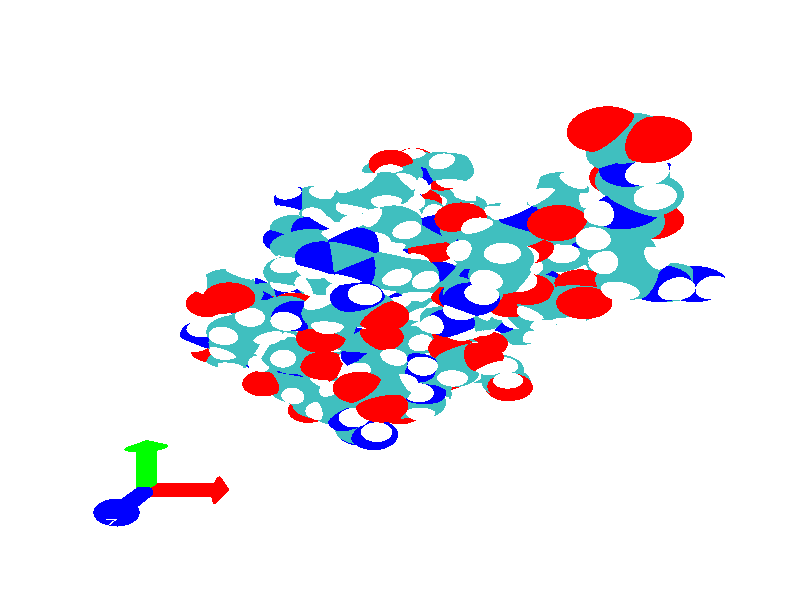 // 
// Molecular graphics export from VMD 1.9.3
// http://www.ks.uiuc.edu/Research/vmd/
// Requires POV-Ray 3.5 or later
// 
// POV 3.x input script : vmdscene.pov 
// try povray +W2676 +H3336 -Ivmdscene.pov -Ovmdscene.pov.tga +P +X +A +FT +C
#if (version < 3.5) 
#error "VMD POV3DisplayDevice has been compiled for POV-Ray 3.5 or above.\nPlease upgrade POV-Ray or recompile VMD."
#end 
#declare VMD_clip_on=array[3] {0, 0, 0};
#declare VMD_clip=array[3];
#declare VMD_scaledclip=array[3];
#declare VMD_line_width=0.0020;
#macro VMDC ( C1 )
  texture { pigment { rgbt C1 }}
#end
#macro VMD_point (P1, R1, C1)
  #local T = texture { finish { ambient 1.0 diffuse 0.0 phong 0.0 specular 0.0 } pigment { C1 } }
  #if(VMD_clip_on[2])
  intersection {
    sphere {P1, R1 texture {T} #if(VMD_clip_on[1]) clipped_by {VMD_clip[1]} #end no_shadow}
    VMD_clip[2]
  }
  #else
  sphere {P1, R1 texture {T} #if(VMD_clip_on[1]) clipped_by {VMD_clip[1]} #end no_shadow}
  #end
#end
#macro VMD_line (P1, P2, C1)
  #local T = texture { finish { ambient 1.0 diffuse 0.0 phong 0.0 specular 0.0 } pigment { C1 } }
  #if(VMD_clip_on[2])
  intersection {
    cylinder {P1, P2, VMD_line_width texture {T} #if(VMD_clip_on[1]) clipped_by {VMD_clip[1]} #end no_shadow}
    VMD_clip[2]
  }
  #else
  cylinder {P1, P2, VMD_line_width texture {T} #if(VMD_clip_on[1]) clipped_by {VMD_clip[1]} #end no_shadow}
  #end
#end
#macro VMD_sphere (P1, R1, C1)
  #local T = texture { pigment { C1 } }
  #if(VMD_clip_on[2])
  intersection {
    sphere {P1, R1 texture {T} #if(VMD_clip_on[1]) clipped_by {VMD_clip[1]} #end no_shadow}
    VMD_clip[2]
  }
  #else
  sphere {P1, R1 texture {T} #if(VMD_clip_on[1]) clipped_by {VMD_clip[1]} #end no_shadow}
  #end
#end
#macro VMD_cylinder (P1, P2, R1, C1, O1)
  #local T = texture { pigment { C1 } }
  #if(VMD_clip_on[2])
  intersection {
    cylinder {P1, P2, R1 #if(O1) open #end texture {T} #if(VMD_clip_on[1]) clipped_by {VMD_clip[1]} #end no_shadow}
    VMD_clip[2]
  }
  #else
  cylinder {P1, P2, R1 #if(O1) open #end texture {T} #if(VMD_clip_on[1]) clipped_by {VMD_clip[1]} #end no_shadow}
  #end
#end
#macro VMD_cone (P1, P2, R1, C1)
  #local T = texture { pigment { C1 } }
  #if(VMD_clip_on[2])
  intersection {
    cone {P1, R1, P2, VMD_line_width texture {T} #if(VMD_clip_on[1]) clipped_by {VMD_clip[1]} #end no_shadow}
    VMD_clip[2]
  }
  #else
  cone {P1, R1, P2, VMD_line_width texture {T} #if(VMD_clip_on[1]) clipped_by {VMD_clip[1]} #end no_shadow}
  #end
#end
#macro VMD_triangle (P1, P2, P3, N1, N2, N3, C1)
  #local T = texture { pigment { C1 } }
  smooth_triangle {P1, N1, P2, N2, P3, N3 texture {T} #if(VMD_clip_on[1]) clipped_by {VMD_clip[1]} #end no_shadow}
#end
#macro VMD_tricolor (P1, P2, P3, N1, N2, N3, C1, C2, C3)
  #local NX = P2-P1;
  #local NY = P3-P1;
  #local NZ = vcross(NX, NY);
  #local T = texture { pigment {
    average pigment_map {
      [1 gradient x color_map {[0 rgb 0] [1 C2*3]}]
      [1 gradient y color_map {[0 rgb 0] [1 C3*3]}]
      [1 gradient z color_map {[0 rgb 0] [1 C1*3]}]
    }
    matrix <1.01,0,1,0,1.01,1,0,0,1,-.002,-.002,-1>
    matrix <NX.x,NX.y,NX.z,NY.x,NY.y,NY.z,NZ.x,NZ.y,NZ.z,P1.x,P1.y,P1.z>
  } }
  smooth_triangle {P1, N1, P2, N2, P3, N3 texture {T} #if(VMD_clip_on[1]) clipped_by {VMD_clip[1]} #end no_shadow}
#end
camera {
  up <0, 6.0000, 0>
  right <4.8129, 0, 0>
  location <0.0000, 0.0000, -2.0000>
  look_at <0.0000, 0.0000, -0.0000>
  direction <-0.0000, -0.0000, 4.0000>
}
light_source { 
  <-0.1000, 0.1000, -1.0000> 
  color rgb<1.000, 1.000, 1.000> 
  parallel 
  point_at <0.0, 0.0, 0.0> 
}
light_source { 
  <1.0000, 2.0000, -0.5000> 
  color rgb<1.000, 1.000, 1.000> 
  parallel 
  point_at <0.0, 0.0, 0.0> 
}
background {
  color rgb<1.000, 1.000, 1.000>
}
fog {
  distance 3.1250 
  fog_type 1 
  color rgb<1.000, 1.000, 1.000> 
} 
#default { texture {
 finish { ambient 0.000 diffuse 0.650 phong 0.1 phong_size 40.000 specular 0.500 }
} }
// VMD: Starting axes output.
VMD_cylinder(<-0.76205,-0.95,-0>,<-0.54955,-0.95,-0>0.0300,rgbt<1.000,0.000,0.000,0.000>,1)
VMD_triangle(<-0.54955041,-0.91527683,0.051966842>,<-0.54955041,-0.92608225,0.057742462>,<-0.51205039,-0.94999999,-0>,<-0.85749292,-0.28583845,-0.4277876>,<-0.85749292,-0.19688898,-0.47533205>,<-0.85639411,-0.24339278,-0.45535591>,rgbt<1.000,0.000,0.000,0.000>)
VMD_triangle(<-0.54955041,-0.91527683,0.051966842>,<-0.54955041,-0.92608225,0.057742462>,<-0.54955041,-0.94999999,-0>,<-0.99999994,0,-0>,<-0.99999994,0,-0>,<-0.99999994,0,-0>,rgbt<1.000,0.000,0.000,0.000>)
VMD_triangle(<-0.54955041,-0.92608225,0.057742462>,<-0.54955041,-0.93780684,0.061299071>,<-0.51205039,-0.94999999,-0>,<-0.85749292,-0.19688898,-0.47533205>,<-0.85749298,-0.10037322,-0.50460982>,<-0.85639399,-0.1498806,-0.49408996>,rgbt<1.000,0.000,0.000,0.000>)
VMD_triangle(<-0.54955041,-0.92608225,0.057742462>,<-0.54955041,-0.93780684,0.061299071>,<-0.54955041,-0.94999999,-0>,<-0.99999994,0,-0>,<-0.99999994,0,-0>,<-0.99999994,0,-0>,rgbt<1.000,0.000,0.000,0.000>)
VMD_triangle(<-0.54955041,-0.93780684,0.061299071>,<-0.54955041,-0.94999999,0.062499993>,<-0.51205039,-0.94999999,-0>,<-0.85749298,-0.10037322,-0.50460982>,<-0.85749286,-5.5951044e-09,-0.51449573>,<-0.85639405,-0.050608572,-0.51383638>,rgbt<1.000,0.000,0.000,0.000>)
VMD_triangle(<-0.54955041,-0.93780684,0.061299071>,<-0.54955041,-0.94999999,0.062499993>,<-0.54955041,-0.94999999,-0>,<-0.99999994,0,-0>,<-0.99999994,0,-0>,<-0.99999994,0,-0>,rgbt<1.000,0.000,0.000,0.000>)
VMD_triangle(<-0.54955041,-0.94999999,0.062499993>,<-0.54955041,-0.96219313,0.061299071>,<-0.51205039,-0.94999999,-0>,<-0.85749286,-5.5951044e-09,-0.51449573>,<-0.85749298,0.10037323,-0.50460982>,<-0.85639399,0.050608557,-0.51383638>,rgbt<1.000,0.000,0.000,0.000>)
VMD_triangle(<-0.54955041,-0.94999999,0.062499993>,<-0.54955041,-0.96219313,0.061299071>,<-0.54955041,-0.94999999,-0>,<-0.99999994,0,-0>,<-0.99999994,0,-0>,<-0.99999994,0,-0>,rgbt<1.000,0.000,0.000,0.000>)
VMD_triangle(<-0.54955041,-0.96219313,0.061299071>,<-0.54955041,-0.97391772,0.057742462>,<-0.51205039,-0.94999999,-0>,<-0.85749298,0.10037323,-0.50460982>,<-0.85749286,0.19688904,-0.47533205>,<-0.85639405,0.14988065,-0.49408999>,rgbt<1.000,0.000,0.000,0.000>)
VMD_triangle(<-0.54955041,-0.96219313,0.061299071>,<-0.54955041,-0.97391772,0.057742462>,<-0.54955041,-0.94999999,-0>,<-0.99999994,0,-0>,<-0.99999994,0,-0>,<-0.99999994,0,-0>,rgbt<1.000,0.000,0.000,0.000>)
VMD_triangle(<-0.54955041,-0.97391772,0.057742462>,<-0.54955041,-0.98472309,0.051966842>,<-0.51205039,-0.94999999,-0>,<-0.85749286,0.19688904,-0.47533205>,<-0.85749286,0.28583854,-0.42778766>,<-0.85639405,0.24339287,-0.45535594>,rgbt<1.000,0.000,0.000,0.000>)
VMD_triangle(<-0.54955041,-0.97391772,0.057742462>,<-0.54955041,-0.98472309,0.051966842>,<-0.54955041,-0.94999999,-0>,<-0.99999994,0,-0>,<-0.99999994,0,-0>,<-0.99999994,0,-0>,rgbt<1.000,0.000,0.000,0.000>)
VMD_triangle(<-0.54955041,-0.98472309,0.051966842>,<-0.54955041,-0.99419415,0.044194169>,<-0.51205039,-0.94999999,-0>,<-0.85749286,0.28583854,-0.42778766>,<-0.85749292,0.36380336,-0.36380357>,<-0.85639399,0.3275516,-0.39912295>,rgbt<1.000,0.000,0.000,0.000>)
VMD_triangle(<-0.54955041,-0.98472309,0.051966842>,<-0.54955041,-0.99419415,0.044194169>,<-0.54955041,-0.94999999,-0>,<-0.99999994,0,-0>,<-0.99999994,0,-0>,<-0.99999994,0,-0>,rgbt<1.000,0.000,0.000,0.000>)
VMD_triangle(<-0.54955041,-0.99419415,0.044194169>,<-0.54955041,-1.0019668,0.03472314>,<-0.51205039,-0.94999999,-0>,<-0.85749292,0.36380336,-0.36380357>,<-0.8574928,0.42778748,-0.28583848>,<-0.85639399,0.39912269,-0.32755175>,rgbt<1.000,0.000,0.000,0.000>)
VMD_triangle(<-0.54955041,-0.99419415,0.044194169>,<-0.54955041,-1.0019668,0.03472314>,<-0.54955041,-0.94999999,-0>,<-0.99999994,0,-0>,<-0.99999994,0,-0>,<-0.99999994,0,-0>,rgbt<1.000,0.000,0.000,0.000>)
VMD_triangle(<-0.54955041,-1.0019668,0.03472314>,<-0.54955041,-1.0077424,0.023917718>,<-0.51205039,-0.94999999,-0>,<-0.8574928,0.42778748,-0.28583848>,<-0.85749286,0.47533208,-0.19688906>,<-0.85639405,0.455356,-0.24339274>,rgbt<1.000,0.000,0.000,0.000>)
VMD_triangle(<-0.54955041,-1.0019668,0.03472314>,<-0.54955041,-1.0077424,0.023917718>,<-0.54955041,-0.94999999,-0>,<-0.99999994,0,-0>,<-0.99999994,0,-0>,<-0.99999994,0,-0>,rgbt<1.000,0.000,0.000,0.000>)
VMD_triangle(<-0.54955041,-1.0077424,0.023917718>,<-0.54955041,-1.011299,0.012193143>,<-0.51205039,-0.94999999,-0>,<-0.85749286,0.47533208,-0.19688906>,<-0.85749292,0.50460982,-0.10037328>,<-0.85639405,0.49408996,-0.14988077>,rgbt<1.000,0.000,0.000,0.000>)
VMD_triangle(<-0.54955041,-1.0077424,0.023917718>,<-0.54955041,-1.011299,0.012193143>,<-0.54955041,-0.94999999,-0>,<-0.99999994,0,-0>,<-0.99999994,0,-0>,<-0.99999994,0,-0>,rgbt<1.000,0.000,0.000,0.000>)
VMD_triangle(<-0.54955041,-1.011299,0.012193143>,<-0.54955041,-1.0124999,-1.8626451e-09>,<-0.51205039,-0.94999999,-0>,<-0.85749292,0.50460982,-0.10037328>,<-0.85749286,0.51449573,-1.1190209e-08>,<-0.85639399,0.51383638,-0.050608557>,rgbt<1.000,0.000,0.000,0.000>)
VMD_triangle(<-0.54955041,-1.011299,0.012193143>,<-0.54955041,-1.0124999,-1.8626451e-09>,<-0.54955041,-0.94999999,-0>,<-0.99999994,0,-0>,<-0.99999994,0,-0>,<-0.99999994,0,-0>,rgbt<1.000,0.000,0.000,0.000>)
VMD_triangle(<-0.54955041,-1.0124999,-1.8626451e-09>,<-0.54955041,-1.011299,-0.012193151>,<-0.51205039,-0.94999999,-0>,<-0.85749286,0.51449573,-1.1190209e-08>,<-0.85749298,0.50460988,0.10037316>,<-0.85639405,0.51383644,0.050608542>,rgbt<1.000,0.000,0.000,0.000>)
VMD_triangle(<-0.54955041,-1.0124999,-1.8626451e-09>,<-0.54955041,-1.011299,-0.012193151>,<-0.54955041,-0.94999999,-0>,<-0.99999994,0,-0>,<-0.99999994,0,-0>,<-0.99999994,0,-0>,rgbt<1.000,0.000,0.000,0.000>)
VMD_triangle(<-0.54955041,-1.011299,-0.012193151>,<-0.54955041,-1.0077424,-0.023917725>,<-0.51205039,-0.94999999,-0>,<-0.85749298,0.50460988,0.10037316>,<-0.85749304,0.47533202,0.19688903>,<-0.85639405,0.49408996,0.1498805>,rgbt<1.000,0.000,0.000,0.000>)
VMD_triangle(<-0.54955041,-1.011299,-0.012193151>,<-0.54955041,-1.0077424,-0.023917725>,<-0.54955041,-0.94999999,-0>,<-0.99999994,0,-0>,<-0.99999994,0,-0>,<-0.99999994,0,-0>,rgbt<1.000,0.000,0.000,0.000>)
VMD_triangle(<-0.54955041,-1.0077424,-0.023917725>,<-0.54955041,-1.0019668,-0.034723148>,<-0.51205039,-0.94999999,-0>,<-0.85749304,0.47533202,0.19688903>,<-0.85749292,0.42778742,0.28583866>,<-0.85639411,0.45535576,0.24339291>,rgbt<1.000,0.000,0.000,0.000>)
VMD_triangle(<-0.54955041,-1.0077424,-0.023917725>,<-0.54955041,-1.0019668,-0.034723148>,<-0.54955041,-0.94999999,-0>,<-0.99999994,0,-0>,<-0.99999994,0,-0>,<-0.99999994,0,-0>,rgbt<1.000,0.000,0.000,0.000>)
VMD_triangle(<-0.54955041,-1.0019668,-0.034723148>,<-0.54955041,-0.99419415,-0.044194184>,<-0.51205039,-0.94999999,-0>,<-0.85749292,0.42778742,0.28583866>,<-0.85749286,0.36380327,0.36380363>,<-0.85639393,0.39912269,0.32755181>,rgbt<1.000,0.000,0.000,0.000>)
VMD_triangle(<-0.54955041,-1.0019668,-0.034723148>,<-0.54955041,-0.99419415,-0.044194184>,<-0.54955041,-0.94999999,-0>,<-0.99999994,0,-0>,<-0.99999994,0,-0>,<-0.99999994,0,-0>,rgbt<1.000,0.000,0.000,0.000>)
VMD_triangle(<-0.54955041,-0.99419415,-0.044194184>,<-0.54955041,-0.98472309,-0.051966857>,<-0.51205039,-0.94999999,-0>,<-0.85749286,0.36380327,0.36380363>,<-0.85749286,0.28583831,0.42778772>,<-0.85639411,0.32755148,0.39912307>,rgbt<1.000,0.000,0.000,0.000>)
VMD_triangle(<-0.54955041,-0.99419415,-0.044194184>,<-0.54955041,-0.98472309,-0.051966857>,<-0.54955041,-0.94999999,-0>,<-0.99999994,0,-0>,<-0.99999994,0,-0>,<-0.99999994,0,-0>,rgbt<1.000,0.000,0.000,0.000>)
VMD_triangle(<-0.54955041,-0.98472309,-0.051966857>,<-0.54955041,-0.97391766,-0.057742476>,<-0.51205039,-0.94999999,-0>,<-0.85749286,0.28583831,0.42778772>,<-0.85749286,0.19688876,0.47533217>,<-0.85639405,0.24339262,0.45535606>,rgbt<1.000,0.000,0.000,0.000>)
VMD_triangle(<-0.54955041,-0.98472309,-0.051966857>,<-0.54955041,-0.97391766,-0.057742476>,<-0.54955041,-0.94999999,-0>,<-0.99999994,0,-0>,<-0.99999994,0,-0>,<-0.99999994,0,-0>,rgbt<1.000,0.000,0.000,0.000>)
VMD_triangle(<-0.54955041,-0.97391766,-0.057742476>,<-0.54955041,-0.96219307,-0.061299078>,<-0.51205039,-0.94999999,-0>,<-0.85749286,0.19688876,0.47533217>,<-0.85749286,0.10037292,0.50460988>,<-0.85639405,0.1498803,0.49409008>,rgbt<1.000,0.000,0.000,0.000>)
VMD_triangle(<-0.54955041,-0.97391766,-0.057742476>,<-0.54955041,-0.96219307,-0.061299078>,<-0.54955041,-0.94999999,-0>,<-0.99999994,0,-0>,<-0.99999994,0,-0>,<-0.99999994,0,-0>,rgbt<1.000,0.000,0.000,0.000>)
VMD_triangle(<-0.54955041,-0.96219307,-0.061299078>,<-0.54955041,-0.94999993,-0.062499993>,<-0.51205039,-0.94999999,-0>,<-0.85749286,0.10037292,0.50460988>,<-0.85749286,-2.6483497e-07,0.51449573>,<-0.85639405,0.050608281,0.51383644>,rgbt<1.000,0.000,0.000,0.000>)
VMD_triangle(<-0.54955041,-0.96219307,-0.061299078>,<-0.54955041,-0.94999993,-0.062499993>,<-0.54955041,-0.94999999,-0>,<-0.99999994,0,-0>,<-0.99999994,0,-0>,<-0.99999994,0,-0>,rgbt<1.000,0.000,0.000,0.000>)
VMD_triangle(<-0.54955041,-0.94999993,-0.062499993>,<-0.54955041,-0.93780679,-0.061299063>,<-0.51205039,-0.94999999,-0>,<-0.85749286,-2.6483497e-07,0.51449573>,<-0.85749298,-0.10037369,0.50460976>,<-0.85639405,-0.050608814,0.51383638>,rgbt<1.000,0.000,0.000,0.000>)
VMD_triangle(<-0.54955041,-0.94999993,-0.062499993>,<-0.54955041,-0.93780679,-0.061299063>,<-0.54955041,-0.94999999,-0>,<-0.99999994,0,-0>,<-0.99999994,0,-0>,<-0.99999994,0,-0>,rgbt<1.000,0.000,0.000,0.000>)
VMD_triangle(<-0.54955041,-0.93780679,-0.061299063>,<-0.54955041,-0.92608225,-0.057742439>,<-0.51205039,-0.94999999,-0>,<-0.85749298,-0.10037369,0.50460976>,<-0.85749286,-0.19688949,0.47533187>,<-0.85639405,-0.14988129,0.49408984>,rgbt<1.000,0.000,0.000,0.000>)
VMD_triangle(<-0.54955041,-0.93780679,-0.061299063>,<-0.54955041,-0.92608225,-0.057742439>,<-0.54955041,-0.94999999,-0>,<-0.99999994,0,-0>,<-0.99999994,0,-0>,<-0.99999994,0,-0>,rgbt<1.000,0.000,0.000,0.000>)
VMD_triangle(<-0.54955041,-0.92608225,-0.057742439>,<-0.54955041,-0.91527683,-0.051966809>,<-0.51205039,-0.94999999,-0>,<-0.85749286,-0.19688949,0.47533187>,<-0.8574928,-0.28583875,0.42778727>,<-0.85639399,-0.24339311,0.4553557>,rgbt<1.000,0.000,0.000,0.000>)
VMD_triangle(<-0.54955041,-0.92608225,-0.057742439>,<-0.54955041,-0.91527683,-0.051966809>,<-0.54955041,-0.94999999,-0>,<-0.99999994,0,-0>,<-0.99999994,0,-0>,<-0.99999994,0,-0>,rgbt<1.000,0.000,0.000,0.000>)
VMD_triangle(<-0.54955041,-0.91527683,-0.051966809>,<-0.54955041,-0.90580577,-0.044194125>,<-0.51205039,-0.94999999,-0>,<-0.8574928,-0.28583875,0.42778727>,<-0.85749286,-0.36380371,0.36380306>,<-0.85639399,-0.32755187,0.39912254>,rgbt<1.000,0.000,0.000,0.000>)
VMD_triangle(<-0.54955041,-0.91527683,-0.051966809>,<-0.54955041,-0.90580577,-0.044194125>,<-0.54955041,-0.94999999,-0>,<-0.99999994,0,-0>,<-0.99999994,0,-0>,<-0.99999994,0,-0>,rgbt<1.000,0.000,0.000,0.000>)
VMD_triangle(<-0.54955041,-0.90580577,-0.044194125>,<-0.54955041,-0.89803308,-0.034723077>,<-0.51205039,-0.94999999,-0>,<-0.85749286,-0.36380371,0.36380306>,<-0.85749292,-0.4277879,0.28583801>,<-0.85639405,-0.39912319,0.32755128>,rgbt<1.000,0.000,0.000,0.000>)
VMD_triangle(<-0.54955041,-0.90580577,-0.044194125>,<-0.54955041,-0.89803308,-0.034723077>,<-0.54955041,-0.94999999,-0>,<-0.99999994,0,-0>,<-0.99999994,0,-0>,<-0.99999994,0,-0>,rgbt<1.000,0.000,0.000,0.000>)
VMD_triangle(<-0.54955041,-0.89803308,-0.034723077>,<-0.54955041,-0.89225751,-0.023917641>,<-0.51205039,-0.94999999,-0>,<-0.85749292,-0.4277879,0.28583801>,<-0.85749286,-0.47533229,0.19688842>,<-0.85639411,-0.45535621,0.24339221>,rgbt<1.000,0.000,0.000,0.000>)
VMD_triangle(<-0.54955041,-0.89803308,-0.034723077>,<-0.54955041,-0.89225751,-0.023917641>,<-0.54955041,-0.94999999,-0>,<-0.99999994,0,-0>,<-0.99999994,0,-0>,<-0.99999994,0,-0>,rgbt<1.000,0.000,0.000,0.000>)
VMD_triangle(<-0.54955041,-0.89225751,-0.023917641>,<-0.54955041,-0.8887009,-0.012193067>,<-0.51205039,-0.94999999,-0>,<-0.85749286,-0.47533229,0.19688842>,<-0.85749298,-0.50461,0.10037266>,<-0.85639405,-0.49409017,0.14988004>,rgbt<1.000,0.000,0.000,0.000>)
VMD_triangle(<-0.54955041,-0.89225751,-0.023917641>,<-0.54955041,-0.8887009,-0.012193067>,<-0.54955041,-0.94999999,-0>,<-0.99999994,0,-0>,<-0.99999994,0,-0>,<-0.99999994,0,-0>,rgbt<1.000,0.000,0.000,0.000>)
VMD_triangle(<-0.54955041,-0.8887009,-0.012193067>,<-0.54955041,-0.88749999,8.3819032e-08>,<-0.51205039,-0.94999999,-0>,<-0.85749298,-0.50461,0.10037266>,<-0.85749286,-0.51449573,-6.6581742e-07>,<-0.85639405,-0.5138365,0.05060802>,rgbt<1.000,0.000,0.000,0.000>)
VMD_triangle(<-0.54955041,-0.8887009,-0.012193067>,<-0.54955041,-0.88749999,8.3819032e-08>,<-0.54955041,-0.94999999,-0>,<-0.99999994,0,-0>,<-0.99999994,0,-0>,<-0.99999994,0,-0>,rgbt<1.000,0.000,0.000,0.000>)
VMD_triangle(<-0.54955041,-0.88749999,8.3819032e-08>,<-0.54955041,-0.88870096,0.012193227>,<-0.51205039,-0.94999999,-0>,<-0.85749286,-0.51449573,-6.6581742e-07>,<-0.85749298,-0.50460976,-0.10037381>,<-0.85639399,-0.51383632,-0.050609343>,rgbt<1.000,0.000,0.000,0.000>)
VMD_triangle(<-0.54955041,-0.88749999,8.3819032e-08>,<-0.54955041,-0.88870096,0.012193227>,<-0.54955041,-0.94999999,-0>,<-0.99999994,0,-0>,<-0.99999994,0,-0>,<-0.99999994,0,-0>,rgbt<1.000,0.000,0.000,0.000>)
VMD_triangle(<-0.54955041,-0.88870096,0.012193227>,<-0.54955041,-0.89225757,0.023917798>,<-0.51205039,-0.94999999,-0>,<-0.85749298,-0.50460976,-0.10037381>,<-0.85749298,-0.4753319,-0.19688962>,<-0.85639411,-0.49408984,-0.14988102>,rgbt<1.000,0.000,0.000,0.000>)
VMD_triangle(<-0.54955041,-0.88870096,0.012193227>,<-0.54955041,-0.89225757,0.023917798>,<-0.54955041,-0.94999999,-0>,<-0.99999994,0,-0>,<-0.99999994,0,-0>,<-0.99999994,0,-0>,rgbt<1.000,0.000,0.000,0.000>)
VMD_triangle(<-0.54955041,-0.89225757,0.023917798>,<-0.54955041,-0.8980332,0.034723215>,<-0.51205039,-0.94999999,-0>,<-0.85749298,-0.4753319,-0.19688962>,<-0.85749286,-0.4277871,-0.2858392>,<-0.85639411,-0.45535564,-0.2433936>,rgbt<1.000,0.000,0.000,0.000>)
VMD_triangle(<-0.54955041,-0.89225757,0.023917798>,<-0.54955041,-0.8980332,0.034723215>,<-0.54955041,-0.94999999,-0>,<-0.99999994,0,-0>,<-0.99999994,0,-0>,<-0.99999994,0,-0>,rgbt<1.000,0.000,0.000,0.000>)
VMD_triangle(<-0.54955041,-0.8980332,0.034723215>,<-0.54955041,-0.90580589,0.04419424>,<-0.51205039,-0.94999999,-0>,<-0.85749286,-0.4277871,-0.2858392>,<-0.85749298,-0.36380282,-0.36380407>,<-0.85639405,-0.39912227,-0.32755232>,rgbt<1.000,0.000,0.000,0.000>)
VMD_triangle(<-0.54955041,-0.8980332,0.034723215>,<-0.54955041,-0.90580589,0.04419424>,<-0.54955041,-0.94999999,-0>,<-0.99999994,0,-0>,<-0.99999994,0,-0>,<-0.99999994,0,-0>,rgbt<1.000,0.000,0.000,0.000>)
VMD_triangle(<-0.54955041,-0.90580589,0.04419424>,<-0.54955041,-0.91527694,0.051966902>,<-0.51205039,-0.94999999,-0>,<-0.85749298,-0.36380282,-0.36380407>,<-0.85749286,-0.2858378,-0.42778811>,<-0.85639405,-0.32755092,-0.39912337>,rgbt<1.000,0.000,0.000,0.000>)
VMD_triangle(<-0.54955041,-0.90580589,0.04419424>,<-0.54955041,-0.91527694,0.051966902>,<-0.54955041,-0.94999999,-0>,<-0.99999994,0,-0>,<-0.99999994,0,-0>,<-0.99999994,0,-0>,rgbt<1.000,0.000,0.000,0.000>)
VMD_cylinder(<-0.76205,-0.95,-0>,<-0.76205,-0.7375,-0>0.0300,rgbt<0.000,1.000,0.000,0.000>,1)
VMD_triangle(<-0.79677355,-0.73749995,0.051966842>,<-0.78596812,-0.73749995,0.057742462>,<-0.76205039,-0.69999999,-0>,<0.28583845,-0.85749292,-0.4277876>,<0.19688901,-0.85749298,-0.47533208>,<0.24339278,-0.85639411,-0.45535591>,rgbt<0.000,1.000,0.000,0.000>)
VMD_triangle(<-0.79677355,-0.73749995,0.051966842>,<-0.78596812,-0.73749995,0.057742462>,<-0.76205039,-0.73749995,-0>,<0,-0.99999994,-0>,<0,-0.99999994,-0>,<0,-0.99999994,-0>,rgbt<0.000,1.000,0.000,0.000>)
VMD_triangle(<-0.78596812,-0.73749995,0.057742462>,<-0.77424353,-0.73749995,0.061299071>,<-0.76205039,-0.69999999,-0>,<0.19688901,-0.85749298,-0.47533208>,<0.10037322,-0.85749298,-0.50460982>,<0.1498806,-0.85639399,-0.49408996>,rgbt<0.000,1.000,0.000,0.000>)
VMD_triangle(<-0.78596812,-0.73749995,0.057742462>,<-0.77424353,-0.73749995,0.061299071>,<-0.76205039,-0.73749995,-0>,<0,-0.99999994,-0>,<0,-0.99999994,-0>,<0,-0.99999994,-0>,rgbt<0.000,1.000,0.000,0.000>)
VMD_triangle(<-0.77424353,-0.73749995,0.061299071>,<-0.76205039,-0.73749995,0.062499993>,<-0.76205039,-0.69999999,-0>,<0.10037322,-0.85749298,-0.50460982>,<5.5951044e-09,-0.85749286,-0.51449573>,<0.050608572,-0.85639405,-0.51383638>,rgbt<0.000,1.000,0.000,0.000>)
VMD_triangle(<-0.77424353,-0.73749995,0.061299071>,<-0.76205039,-0.73749995,0.062499993>,<-0.76205039,-0.73749995,-0>,<0,-0.99999994,-0>,<0,-0.99999994,-0>,<0,-0.99999994,-0>,rgbt<0.000,1.000,0.000,0.000>)
VMD_triangle(<-0.76205039,-0.73749995,0.062499993>,<-0.74985725,-0.73749995,0.061299071>,<-0.76205039,-0.69999999,-0>,<5.5951044e-09,-0.85749286,-0.51449573>,<-0.10037323,-0.85749298,-0.50460982>,<-0.050608557,-0.85639399,-0.51383638>,rgbt<0.000,1.000,0.000,0.000>)
VMD_triangle(<-0.76205039,-0.73749995,0.062499993>,<-0.74985725,-0.73749995,0.061299071>,<-0.76205039,-0.73749995,-0>,<0,-0.99999994,-0>,<0,-0.99999994,-0>,<0,-0.99999994,-0>,rgbt<0.000,1.000,0.000,0.000>)
VMD_triangle(<-0.74985725,-0.73749995,0.061299071>,<-0.73813266,-0.73749995,0.057742462>,<-0.76205039,-0.69999999,-0>,<-0.10037323,-0.85749298,-0.50460982>,<-0.19688904,-0.85749286,-0.47533205>,<-0.14988065,-0.85639405,-0.49408999>,rgbt<0.000,1.000,0.000,0.000>)
VMD_triangle(<-0.74985725,-0.73749995,0.061299071>,<-0.73813266,-0.73749995,0.057742462>,<-0.76205039,-0.73749995,-0>,<0,-0.99999994,-0>,<0,-0.99999994,-0>,<0,-0.99999994,-0>,rgbt<0.000,1.000,0.000,0.000>)
VMD_triangle(<-0.73813266,-0.73749995,0.057742462>,<-0.72732729,-0.73749995,0.051966842>,<-0.76205039,-0.69999999,-0>,<-0.19688904,-0.85749286,-0.47533205>,<-0.28583854,-0.85749286,-0.42778766>,<-0.24339287,-0.85639405,-0.45535594>,rgbt<0.000,1.000,0.000,0.000>)
VMD_triangle(<-0.73813266,-0.73749995,0.057742462>,<-0.72732729,-0.73749995,0.051966842>,<-0.76205039,-0.73749995,-0>,<0,-0.99999994,-0>,<0,-0.99999994,-0>,<0,-0.99999994,-0>,rgbt<0.000,1.000,0.000,0.000>)
VMD_triangle(<-0.72732729,-0.73749995,0.051966842>,<-0.71785623,-0.73749995,0.044194169>,<-0.76205039,-0.69999999,-0>,<-0.28583854,-0.85749286,-0.42778766>,<-0.36380336,-0.85749292,-0.36380357>,<-0.3275516,-0.85639399,-0.39912295>,rgbt<0.000,1.000,0.000,0.000>)
VMD_triangle(<-0.72732729,-0.73749995,0.051966842>,<-0.71785623,-0.73749995,0.044194169>,<-0.76205039,-0.73749995,-0>,<0,-0.99999994,-0>,<0,-0.99999994,-0>,<0,-0.99999994,-0>,rgbt<0.000,1.000,0.000,0.000>)
VMD_triangle(<-0.71785623,-0.73749995,0.044194169>,<-0.71008354,-0.73749995,0.03472314>,<-0.76205039,-0.69999999,-0>,<-0.36380336,-0.85749292,-0.36380357>,<-0.42778757,-0.85749298,-0.28583854>,<-0.39912269,-0.85639399,-0.32755175>,rgbt<0.000,1.000,0.000,0.000>)
VMD_triangle(<-0.71785623,-0.73749995,0.044194169>,<-0.71008354,-0.73749995,0.03472314>,<-0.76205039,-0.73749995,-0>,<0,-0.99999994,-0>,<0,-0.99999994,-0>,<0,-0.99999994,-0>,rgbt<0.000,1.000,0.000,0.000>)
VMD_triangle(<-0.71008354,-0.73749995,0.03472314>,<-0.70430791,-0.73749995,0.023917718>,<-0.76205039,-0.69999999,-0>,<-0.42778757,-0.85749298,-0.28583854>,<-0.47533205,-0.85749286,-0.19688904>,<-0.455356,-0.85639405,-0.24339274>,rgbt<0.000,1.000,0.000,0.000>)
VMD_triangle(<-0.71008354,-0.73749995,0.03472314>,<-0.70430791,-0.73749995,0.023917718>,<-0.76205039,-0.73749995,-0>,<0,-0.99999994,-0>,<0,-0.99999994,-0>,<0,-0.99999994,-0>,rgbt<0.000,1.000,0.000,0.000>)
VMD_triangle(<-0.70430791,-0.73749995,0.023917718>,<-0.7007513,-0.73749995,0.012193143>,<-0.76205039,-0.69999999,-0>,<-0.47533205,-0.85749286,-0.19688904>,<-0.50460982,-0.85749298,-0.10037329>,<-0.4940899,-0.85639399,-0.14988075>,rgbt<0.000,1.000,0.000,0.000>)
VMD_triangle(<-0.70430791,-0.73749995,0.023917718>,<-0.7007513,-0.73749995,0.012193143>,<-0.76205039,-0.73749995,-0>,<0,-0.99999994,-0>,<0,-0.99999994,-0>,<0,-0.99999994,-0>,rgbt<0.000,1.000,0.000,0.000>)
VMD_triangle(<-0.7007513,-0.73749995,0.012193143>,<-0.69955039,-0.73749995,-1.8626451e-09>,<-0.76205039,-0.69999999,-0>,<-0.50460982,-0.85749298,-0.10037329>,<-0.51449573,-0.85749286,-1.1190209e-08>,<-0.51383638,-0.85639399,-0.050608557>,rgbt<0.000,1.000,0.000,0.000>)
VMD_triangle(<-0.7007513,-0.73749995,0.012193143>,<-0.69955039,-0.73749995,-1.8626451e-09>,<-0.76205039,-0.73749995,-0>,<0,-0.99999994,-0>,<0,-0.99999994,-0>,<0,-0.99999994,-0>,rgbt<0.000,1.000,0.000,0.000>)
VMD_triangle(<-0.69955039,-0.73749995,-1.8626451e-09>,<-0.7007513,-0.73749995,-0.012193151>,<-0.76205039,-0.69999999,-0>,<-0.51449573,-0.85749286,-1.1190209e-08>,<-0.50460988,-0.85749298,0.10037316>,<-0.51383644,-0.85639405,0.050608542>,rgbt<0.000,1.000,0.000,0.000>)
VMD_triangle(<-0.69955039,-0.73749995,-1.8626451e-09>,<-0.7007513,-0.73749995,-0.012193151>,<-0.76205039,-0.73749995,-0>,<0,-0.99999994,-0>,<0,-0.99999994,-0>,<0,-0.99999994,-0>,rgbt<0.000,1.000,0.000,0.000>)
VMD_triangle(<-0.7007513,-0.73749995,-0.012193151>,<-0.70430791,-0.73749995,-0.023917725>,<-0.76205039,-0.69999999,-0>,<-0.50460988,-0.85749298,0.10037316>,<-0.47533202,-0.85749304,0.19688903>,<-0.49408996,-0.85639405,0.1498805>,rgbt<0.000,1.000,0.000,0.000>)
VMD_triangle(<-0.7007513,-0.73749995,-0.012193151>,<-0.70430791,-0.73749995,-0.023917725>,<-0.76205039,-0.73749995,-0>,<0,-0.99999994,-0>,<0,-0.99999994,-0>,<0,-0.99999994,-0>,rgbt<0.000,1.000,0.000,0.000>)
VMD_triangle(<-0.70430791,-0.73749995,-0.023917725>,<-0.71008354,-0.73749995,-0.034723148>,<-0.76205039,-0.69999999,-0>,<-0.47533202,-0.85749304,0.19688903>,<-0.42778742,-0.85749292,0.28583866>,<-0.45535576,-0.85639411,0.24339291>,rgbt<0.000,1.000,0.000,0.000>)
VMD_triangle(<-0.70430791,-0.73749995,-0.023917725>,<-0.71008354,-0.73749995,-0.034723148>,<-0.76205039,-0.73749995,-0>,<0,-0.99999994,-0>,<0,-0.99999994,-0>,<0,-0.99999994,-0>,rgbt<0.000,1.000,0.000,0.000>)
VMD_triangle(<-0.71008354,-0.73749995,-0.034723148>,<-0.71785623,-0.73749995,-0.044194184>,<-0.76205039,-0.69999999,-0>,<-0.42778742,-0.85749292,0.28583866>,<-0.3638033,-0.85749286,0.36380363>,<-0.39912269,-0.85639393,0.32755181>,rgbt<0.000,1.000,0.000,0.000>)
VMD_triangle(<-0.71008354,-0.73749995,-0.034723148>,<-0.71785623,-0.73749995,-0.044194184>,<-0.76205039,-0.73749995,-0>,<0,-0.99999994,-0>,<0,-0.99999994,-0>,<0,-0.99999994,-0>,rgbt<0.000,1.000,0.000,0.000>)
VMD_triangle(<-0.71785623,-0.73749995,-0.044194184>,<-0.72732729,-0.73749995,-0.051966857>,<-0.76205039,-0.69999999,-0>,<-0.3638033,-0.85749286,0.36380363>,<-0.28583837,-0.85749292,0.42778778>,<-0.32755148,-0.85639399,0.39912304>,rgbt<0.000,1.000,0.000,0.000>)
VMD_triangle(<-0.71785623,-0.73749995,-0.044194184>,<-0.72732729,-0.73749995,-0.051966857>,<-0.76205039,-0.73749995,-0>,<0,-0.99999994,-0>,<0,-0.99999994,-0>,<0,-0.99999994,-0>,rgbt<0.000,1.000,0.000,0.000>)
VMD_triangle(<-0.72732729,-0.73749995,-0.051966857>,<-0.73813272,-0.73749995,-0.057742476>,<-0.76205039,-0.69999999,-0>,<-0.28583837,-0.85749292,0.42778778>,<-0.19688876,-0.85749286,0.47533217>,<-0.24339262,-0.85639405,0.45535606>,rgbt<0.000,1.000,0.000,0.000>)
VMD_triangle(<-0.72732729,-0.73749995,-0.051966857>,<-0.73813272,-0.73749995,-0.057742476>,<-0.76205039,-0.73749995,-0>,<0,-0.99999994,-0>,<0,-0.99999994,-0>,<0,-0.99999994,-0>,rgbt<0.000,1.000,0.000,0.000>)
VMD_triangle(<-0.73813272,-0.73749995,-0.057742476>,<-0.74985731,-0.73749995,-0.061299078>,<-0.76205039,-0.69999999,-0>,<-0.19688876,-0.85749286,0.47533217>,<-0.10037292,-0.85749286,0.50460988>,<-0.1498803,-0.85639405,0.49409008>,rgbt<0.000,1.000,0.000,0.000>)
VMD_triangle(<-0.73813272,-0.73749995,-0.057742476>,<-0.74985731,-0.73749995,-0.061299078>,<-0.76205039,-0.73749995,-0>,<0,-0.99999994,-0>,<0,-0.99999994,-0>,<0,-0.99999994,-0>,rgbt<0.000,1.000,0.000,0.000>)
VMD_triangle(<-0.74985731,-0.73749995,-0.061299078>,<-0.76205045,-0.73749995,-0.062499993>,<-0.76205039,-0.69999999,-0>,<-0.10037292,-0.85749286,0.50460988>,<2.6483497e-07,-0.85749286,0.51449573>,<-0.050608281,-0.85639405,0.51383644>,rgbt<0.000,1.000,0.000,0.000>)
VMD_triangle(<-0.74985731,-0.73749995,-0.061299078>,<-0.76205045,-0.73749995,-0.062499993>,<-0.76205039,-0.73749995,-0>,<0,-0.99999994,-0>,<0,-0.99999994,-0>,<0,-0.99999994,-0>,rgbt<0.000,1.000,0.000,0.000>)
VMD_triangle(<-0.76205045,-0.73749995,-0.062499993>,<-0.77424359,-0.73749995,-0.061299063>,<-0.76205039,-0.69999999,-0>,<2.6483497e-07,-0.85749286,0.51449573>,<0.10037368,-0.85749286,0.5046097>,<0.050608814,-0.85639405,0.51383638>,rgbt<0.000,1.000,0.000,0.000>)
VMD_triangle(<-0.76205045,-0.73749995,-0.062499993>,<-0.77424359,-0.73749995,-0.061299063>,<-0.76205039,-0.73749995,-0>,<0,-0.99999994,-0>,<0,-0.99999994,-0>,<0,-0.99999994,-0>,rgbt<0.000,1.000,0.000,0.000>)
VMD_triangle(<-0.77424359,-0.73749995,-0.061299063>,<-0.78596812,-0.73749995,-0.057742439>,<-0.76205039,-0.69999999,-0>,<0.10037368,-0.85749286,0.5046097>,<0.19688949,-0.85749286,0.47533187>,<0.14988129,-0.85639405,0.49408984>,rgbt<0.000,1.000,0.000,0.000>)
VMD_triangle(<-0.77424359,-0.73749995,-0.061299063>,<-0.78596812,-0.73749995,-0.057742439>,<-0.76205039,-0.73749995,-0>,<0,-0.99999994,-0>,<0,-0.99999994,-0>,<0,-0.99999994,-0>,rgbt<0.000,1.000,0.000,0.000>)
VMD_triangle(<-0.78596812,-0.73749995,-0.057742439>,<-0.79677355,-0.73749995,-0.051966809>,<-0.76205039,-0.69999999,-0>,<0.19688949,-0.85749286,0.47533187>,<0.28583875,-0.8574928,0.42778727>,<0.24339311,-0.85639399,0.4553557>,rgbt<0.000,1.000,0.000,0.000>)
VMD_triangle(<-0.78596812,-0.73749995,-0.057742439>,<-0.79677355,-0.73749995,-0.051966809>,<-0.76205039,-0.73749995,-0>,<0,-0.99999994,-0>,<0,-0.99999994,-0>,<0,-0.99999994,-0>,rgbt<0.000,1.000,0.000,0.000>)
VMD_triangle(<-0.79677355,-0.73749995,-0.051966809>,<-0.80624461,-0.73749995,-0.044194125>,<-0.76205039,-0.69999999,-0>,<0.28583875,-0.8574928,0.42778727>,<0.36380371,-0.85749286,0.36380306>,<0.32755187,-0.85639399,0.39912254>,rgbt<0.000,1.000,0.000,0.000>)
VMD_triangle(<-0.79677355,-0.73749995,-0.051966809>,<-0.80624461,-0.73749995,-0.044194125>,<-0.76205039,-0.73749995,-0>,<0,-0.99999994,-0>,<0,-0.99999994,-0>,<0,-0.99999994,-0>,rgbt<0.000,1.000,0.000,0.000>)
VMD_triangle(<-0.80624461,-0.73749995,-0.044194125>,<-0.8140173,-0.73749995,-0.034723077>,<-0.76205039,-0.69999999,-0>,<0.36380371,-0.85749286,0.36380306>,<0.4277879,-0.85749292,0.28583801>,<0.39912319,-0.85639405,0.32755128>,rgbt<0.000,1.000,0.000,0.000>)
VMD_triangle(<-0.80624461,-0.73749995,-0.044194125>,<-0.8140173,-0.73749995,-0.034723077>,<-0.76205039,-0.73749995,-0>,<0,-0.99999994,-0>,<0,-0.99999994,-0>,<0,-0.99999994,-0>,rgbt<0.000,1.000,0.000,0.000>)
VMD_triangle(<-0.8140173,-0.73749995,-0.034723077>,<-0.81979287,-0.73749995,-0.023917641>,<-0.76205039,-0.69999999,-0>,<0.4277879,-0.85749292,0.28583801>,<0.47533229,-0.85749286,0.19688842>,<0.45535621,-0.85639411,0.24339221>,rgbt<0.000,1.000,0.000,0.000>)
VMD_triangle(<-0.8140173,-0.73749995,-0.034723077>,<-0.81979287,-0.73749995,-0.023917641>,<-0.76205039,-0.73749995,-0>,<0,-0.99999994,-0>,<0,-0.99999994,-0>,<0,-0.99999994,-0>,rgbt<0.000,1.000,0.000,0.000>)
VMD_triangle(<-0.81979287,-0.73749995,-0.023917641>,<-0.82334948,-0.73749995,-0.012193067>,<-0.76205039,-0.69999999,-0>,<0.47533229,-0.85749286,0.19688842>,<0.50461,-0.85749298,0.10037266>,<0.49409017,-0.85639405,0.14988004>,rgbt<0.000,1.000,0.000,0.000>)
VMD_triangle(<-0.81979287,-0.73749995,-0.023917641>,<-0.82334948,-0.73749995,-0.012193067>,<-0.76205039,-0.73749995,-0>,<0,-0.99999994,-0>,<0,-0.99999994,-0>,<0,-0.99999994,-0>,rgbt<0.000,1.000,0.000,0.000>)
VMD_triangle(<-0.82334948,-0.73749995,-0.012193067>,<-0.82455039,-0.73749995,8.3819032e-08>,<-0.76205039,-0.69999999,-0>,<0.50461,-0.85749298,0.10037266>,<0.51449573,-0.85749286,-6.6581742e-07>,<0.5138365,-0.85639405,0.05060802>,rgbt<0.000,1.000,0.000,0.000>)
VMD_triangle(<-0.82334948,-0.73749995,-0.012193067>,<-0.82455039,-0.73749995,8.3819032e-08>,<-0.76205039,-0.73749995,-0>,<0,-0.99999994,-0>,<0,-0.99999994,-0>,<0,-0.99999994,-0>,rgbt<0.000,1.000,0.000,0.000>)
VMD_triangle(<-0.82455039,-0.73749995,8.3819032e-08>,<-0.82334948,-0.73749995,0.012193227>,<-0.76205039,-0.69999999,-0>,<0.51449573,-0.85749286,-6.6581742e-07>,<0.5046097,-0.85749292,-0.1003738>,<0.51383632,-0.85639399,-0.050609343>,rgbt<0.000,1.000,0.000,0.000>)
VMD_triangle(<-0.82455039,-0.73749995,8.3819032e-08>,<-0.82334948,-0.73749995,0.012193227>,<-0.76205039,-0.73749995,-0>,<0,-0.99999994,-0>,<0,-0.99999994,-0>,<0,-0.99999994,-0>,rgbt<0.000,1.000,0.000,0.000>)
VMD_triangle(<-0.82334948,-0.73749995,0.012193227>,<-0.81979281,-0.73749995,0.023917798>,<-0.76205039,-0.69999999,-0>,<0.5046097,-0.85749292,-0.1003738>,<0.47533184,-0.85749298,-0.19688962>,<0.49408987,-0.85639417,-0.14988104>,rgbt<0.000,1.000,0.000,0.000>)
VMD_triangle(<-0.82334948,-0.73749995,0.012193227>,<-0.81979281,-0.73749995,0.023917798>,<-0.76205039,-0.73749995,-0>,<0,-0.99999994,-0>,<0,-0.99999994,-0>,<0,-0.99999994,-0>,rgbt<0.000,1.000,0.000,0.000>)
VMD_triangle(<-0.81979281,-0.73749995,0.023917798>,<-0.81401718,-0.73749995,0.034723215>,<-0.76205039,-0.69999999,-0>,<0.47533184,-0.85749298,-0.19688962>,<0.4277871,-0.85749286,-0.2858392>,<0.45535564,-0.85639411,-0.2433936>,rgbt<0.000,1.000,0.000,0.000>)
VMD_triangle(<-0.81979281,-0.73749995,0.023917798>,<-0.81401718,-0.73749995,0.034723215>,<-0.76205039,-0.73749995,-0>,<0,-0.99999994,-0>,<0,-0.99999994,-0>,<0,-0.99999994,-0>,rgbt<0.000,1.000,0.000,0.000>)
VMD_triangle(<-0.81401718,-0.73749995,0.034723215>,<-0.80624449,-0.73749995,0.04419424>,<-0.76205039,-0.69999999,-0>,<0.4277871,-0.85749286,-0.2858392>,<0.36380276,-0.85749286,-0.36380404>,<0.39912227,-0.85639405,-0.32755232>,rgbt<0.000,1.000,0.000,0.000>)
VMD_triangle(<-0.81401718,-0.73749995,0.034723215>,<-0.80624449,-0.73749995,0.04419424>,<-0.76205039,-0.73749995,-0>,<0,-0.99999994,-0>,<0,-0.99999994,-0>,<0,-0.99999994,-0>,rgbt<0.000,1.000,0.000,0.000>)
VMD_triangle(<-0.80624449,-0.73749995,0.04419424>,<-0.79677343,-0.73749995,0.051966902>,<-0.76205039,-0.69999999,-0>,<0.36380276,-0.85749286,-0.36380404>,<0.28583777,-0.85749286,-0.42778808>,<0.32755089,-0.85639405,-0.39912337>,rgbt<0.000,1.000,0.000,0.000>)
VMD_triangle(<-0.80624449,-0.73749995,0.04419424>,<-0.79677343,-0.73749995,0.051966902>,<-0.76205039,-0.73749995,-0>,<0,-0.99999994,-0>,<0,-0.99999994,-0>,<0,-0.99999994,-0>,rgbt<0.000,1.000,0.000,0.000>)
VMD_cylinder(<-0.76205,-0.95,-0>,<-0.76205,-0.95,-0.2125>0.0300,rgbt<0.000,0.000,1.000,0.000>,1)
VMD_triangle(<-0.71008354,-0.91527683,-0.21250001>,<-0.70430791,-0.92608225,-0.21250001>,<-0.76205039,-0.94999999,-0.25>,<-0.42778757,-0.28583843,0.85749286>,<-0.47533208,-0.19688901,0.85749298>,<-0.45535591,-0.24339278,0.85639411>,rgbt<0.000,0.000,1.000,0.000>)
VMD_triangle(<-0.71008354,-0.91527683,-0.21250001>,<-0.70430791,-0.92608225,-0.21250001>,<-0.76205039,-0.94999999,-0.21250001>,<0,0,0.99999994>,<0,0,0.99999994>,<0,0,0.99999994>,rgbt<0.000,0.000,1.000,0.000>)
VMD_triangle(<-0.70430791,-0.92608225,-0.21250001>,<-0.7007513,-0.93780684,-0.21250001>,<-0.76205039,-0.94999999,-0.25>,<-0.47533208,-0.19688901,0.85749298>,<-0.50460982,-0.10037322,0.85749298>,<-0.49408996,-0.1498806,0.85639399>,rgbt<0.000,0.000,1.000,0.000>)
VMD_triangle(<-0.70430791,-0.92608225,-0.21250001>,<-0.7007513,-0.93780684,-0.21250001>,<-0.76205039,-0.94999999,-0.21250001>,<0,0,0.99999994>,<0,0,0.99999994>,<0,0,0.99999994>,rgbt<0.000,0.000,1.000,0.000>)
VMD_triangle(<-0.7007513,-0.93780684,-0.21250001>,<-0.69955039,-0.94999999,-0.21250001>,<-0.76205039,-0.94999999,-0.25>,<-0.50460982,-0.10037322,0.85749298>,<-0.51449573,-5.5951044e-09,0.85749286>,<-0.51383638,-0.050608572,0.85639405>,rgbt<0.000,0.000,1.000,0.000>)
VMD_triangle(<-0.7007513,-0.93780684,-0.21250001>,<-0.69955039,-0.94999999,-0.21250001>,<-0.76205039,-0.94999999,-0.21250001>,<0,0,0.99999994>,<0,0,0.99999994>,<0,0,0.99999994>,rgbt<0.000,0.000,1.000,0.000>)
VMD_triangle(<-0.69955039,-0.94999999,-0.21250001>,<-0.7007513,-0.96219313,-0.21250001>,<-0.76205039,-0.94999999,-0.25>,<-0.51449573,-5.5951044e-09,0.85749286>,<-0.50460982,0.10037323,0.85749298>,<-0.51383638,0.050608557,0.85639399>,rgbt<0.000,0.000,1.000,0.000>)
VMD_triangle(<-0.69955039,-0.94999999,-0.21250001>,<-0.7007513,-0.96219313,-0.21250001>,<-0.76205039,-0.94999999,-0.21250001>,<0,0,0.99999994>,<0,0,0.99999994>,<0,0,0.99999994>,rgbt<0.000,0.000,1.000,0.000>)
VMD_triangle(<-0.7007513,-0.96219313,-0.21250001>,<-0.70430791,-0.97391772,-0.21250001>,<-0.76205039,-0.94999999,-0.25>,<-0.50460982,0.10037323,0.85749298>,<-0.47533205,0.19688904,0.85749286>,<-0.49408999,0.14988065,0.85639405>,rgbt<0.000,0.000,1.000,0.000>)
VMD_triangle(<-0.7007513,-0.96219313,-0.21250001>,<-0.70430791,-0.97391772,-0.21250001>,<-0.76205039,-0.94999999,-0.21250001>,<0,0,0.99999994>,<0,0,0.99999994>,<0,0,0.99999994>,rgbt<0.000,0.000,1.000,0.000>)
VMD_triangle(<-0.70430791,-0.97391772,-0.21250001>,<-0.71008354,-0.98472309,-0.21250001>,<-0.76205039,-0.94999999,-0.25>,<-0.47533205,0.19688904,0.85749286>,<-0.42778766,0.28583854,0.85749286>,<-0.45535594,0.24339287,0.85639405>,rgbt<0.000,0.000,1.000,0.000>)
VMD_triangle(<-0.70430791,-0.97391772,-0.21250001>,<-0.71008354,-0.98472309,-0.21250001>,<-0.76205039,-0.94999999,-0.21250001>,<0,0,0.99999994>,<0,0,0.99999994>,<0,0,0.99999994>,rgbt<0.000,0.000,1.000,0.000>)
VMD_triangle(<-0.71008354,-0.98472309,-0.21250001>,<-0.71785623,-0.99419415,-0.21250001>,<-0.76205039,-0.94999999,-0.25>,<-0.42778766,0.28583854,0.85749286>,<-0.36380357,0.36380333,0.85749286>,<-0.39912295,0.3275516,0.85639399>,rgbt<0.000,0.000,1.000,0.000>)
VMD_triangle(<-0.71008354,-0.98472309,-0.21250001>,<-0.71785623,-0.99419415,-0.21250001>,<-0.76205039,-0.94999999,-0.21250001>,<0,0,0.99999994>,<0,0,0.99999994>,<0,0,0.99999994>,rgbt<0.000,0.000,1.000,0.000>)
VMD_triangle(<-0.71785623,-0.99419415,-0.21250001>,<-0.72732723,-1.0019668,-0.21250001>,<-0.76205039,-0.94999999,-0.25>,<-0.36380357,0.36380333,0.85749286>,<-0.28583854,0.42778754,0.85749286>,<-0.32755178,0.39912271,0.85639405>,rgbt<0.000,0.000,1.000,0.000>)
VMD_triangle(<-0.71785623,-0.99419415,-0.21250001>,<-0.72732723,-1.0019668,-0.21250001>,<-0.76205039,-0.94999999,-0.21250001>,<0,0,0.99999994>,<0,0,0.99999994>,<0,0,0.99999994>,rgbt<0.000,0.000,1.000,0.000>)
VMD_triangle(<-0.72732723,-1.0019668,-0.21250001>,<-0.73813266,-1.0077424,-0.21250001>,<-0.76205039,-0.94999999,-0.25>,<-0.28583854,0.42778754,0.85749286>,<-0.19688907,0.47533211,0.85749298>,<-0.24339274,0.455356,0.85639405>,rgbt<0.000,0.000,1.000,0.000>)
VMD_triangle(<-0.72732723,-1.0019668,-0.21250001>,<-0.73813266,-1.0077424,-0.21250001>,<-0.76205039,-0.94999999,-0.21250001>,<0,0,0.99999994>,<0,0,0.99999994>,<0,0,0.99999994>,rgbt<0.000,0.000,1.000,0.000>)
VMD_triangle(<-0.73813266,-1.0077424,-0.21250001>,<-0.74985725,-1.011299,-0.21250001>,<-0.76205039,-0.94999999,-0.25>,<-0.19688907,0.47533211,0.85749298>,<-0.10037329,0.50460982,0.85749298>,<-0.14988075,0.4940899,0.85639399>,rgbt<0.000,0.000,1.000,0.000>)
VMD_triangle(<-0.73813266,-1.0077424,-0.21250001>,<-0.74985725,-1.011299,-0.21250001>,<-0.76205039,-0.94999999,-0.21250001>,<0,0,0.99999994>,<0,0,0.99999994>,<0,0,0.99999994>,rgbt<0.000,0.000,1.000,0.000>)
VMD_triangle(<-0.74985725,-1.011299,-0.21250001>,<-0.76205039,-1.0124999,-0.21250001>,<-0.76205039,-0.94999999,-0.25>,<-0.10037329,0.50460982,0.85749298>,<-1.1190209e-08,0.51449573,0.85749286>,<-0.050608557,0.51383638,0.85639399>,rgbt<0.000,0.000,1.000,0.000>)
VMD_triangle(<-0.74985725,-1.011299,-0.21250001>,<-0.76205039,-1.0124999,-0.21250001>,<-0.76205039,-0.94999999,-0.21250001>,<0,0,0.99999994>,<0,0,0.99999994>,<0,0,0.99999994>,rgbt<0.000,0.000,1.000,0.000>)
VMD_triangle(<-0.76205039,-1.0124999,-0.21250001>,<-0.77424353,-1.011299,-0.21250001>,<-0.76205039,-0.94999999,-0.25>,<-1.1190209e-08,0.51449573,0.85749286>,<0.10037316,0.50460988,0.85749298>,<0.050608542,0.51383644,0.85639405>,rgbt<0.000,0.000,1.000,0.000>)
VMD_triangle(<-0.76205039,-1.0124999,-0.21250001>,<-0.77424353,-1.011299,-0.21250001>,<-0.76205039,-0.94999999,-0.21250001>,<0,0,0.99999994>,<0,0,0.99999994>,<0,0,0.99999994>,rgbt<0.000,0.000,1.000,0.000>)
VMD_triangle(<-0.77424353,-1.011299,-0.21250001>,<-0.78596812,-1.0077424,-0.21250001>,<-0.76205039,-0.94999999,-0.25>,<0.10037316,0.50460988,0.85749298>,<0.196889,0.47533196,0.85749292>,<0.1498805,0.49408996,0.85639405>,rgbt<0.000,0.000,1.000,0.000>)
VMD_triangle(<-0.77424353,-1.011299,-0.21250001>,<-0.78596812,-1.0077424,-0.21250001>,<-0.76205039,-0.94999999,-0.21250001>,<0,0,0.99999994>,<0,0,0.99999994>,<0,0,0.99999994>,rgbt<0.000,0.000,1.000,0.000>)
VMD_triangle(<-0.78596812,-1.0077424,-0.21250001>,<-0.79677355,-1.0019668,-0.21250001>,<-0.76205039,-0.94999999,-0.25>,<0.196889,0.47533196,0.85749292>,<0.28583866,0.42778742,0.85749292>,<0.24339291,0.45535576,0.85639411>,rgbt<0.000,0.000,1.000,0.000>)
VMD_triangle(<-0.78596812,-1.0077424,-0.21250001>,<-0.79677355,-1.0019668,-0.21250001>,<-0.76205039,-0.94999999,-0.21250001>,<0,0,0.99999994>,<0,0,0.99999994>,<0,0,0.99999994>,rgbt<0.000,0.000,1.000,0.000>)
VMD_triangle(<-0.79677355,-1.0019668,-0.21250001>,<-0.80624455,-0.99419415,-0.21250001>,<-0.76205039,-0.94999999,-0.25>,<0.28583866,0.42778742,0.85749292>,<0.36380363,0.36380327,0.85749286>,<0.32755181,0.39912269,0.85639393>,rgbt<0.000,0.000,1.000,0.000>)
VMD_triangle(<-0.79677355,-1.0019668,-0.21250001>,<-0.80624455,-0.99419415,-0.21250001>,<-0.76205039,-0.94999999,-0.21250001>,<0,0,0.99999994>,<0,0,0.99999994>,<0,0,0.99999994>,rgbt<0.000,0.000,1.000,0.000>)
VMD_triangle(<-0.80624455,-0.99419415,-0.21250001>,<-0.81401724,-0.98472309,-0.21250001>,<-0.76205039,-0.94999999,-0.25>,<0.36380363,0.36380327,0.85749286>,<0.42778772,0.28583831,0.85749286>,<0.39912307,0.32755148,0.85639411>,rgbt<0.000,0.000,1.000,0.000>)
VMD_triangle(<-0.80624455,-0.99419415,-0.21250001>,<-0.81401724,-0.98472309,-0.21250001>,<-0.76205039,-0.94999999,-0.21250001>,<0,0,0.99999994>,<0,0,0.99999994>,<0,0,0.99999994>,rgbt<0.000,0.000,1.000,0.000>)
VMD_triangle(<-0.81401724,-0.98472309,-0.21250001>,<-0.81979287,-0.97391766,-0.21250001>,<-0.76205039,-0.94999999,-0.25>,<0.42778772,0.28583831,0.85749286>,<0.4753322,0.19688876,0.85749286>,<0.45535606,0.24339263,0.85639405>,rgbt<0.000,0.000,1.000,0.000>)
VMD_triangle(<-0.81401724,-0.98472309,-0.21250001>,<-0.81979287,-0.97391766,-0.21250001>,<-0.76205039,-0.94999999,-0.21250001>,<0,0,0.99999994>,<0,0,0.99999994>,<0,0,0.99999994>,rgbt<0.000,0.000,1.000,0.000>)
VMD_triangle(<-0.81979287,-0.97391766,-0.21250001>,<-0.82334948,-0.96219307,-0.21250001>,<-0.76205039,-0.94999999,-0.25>,<0.4753322,0.19688876,0.85749286>,<0.50460988,0.10037292,0.85749286>,<0.49409008,0.1498803,0.85639405>,rgbt<0.000,0.000,1.000,0.000>)
VMD_triangle(<-0.81979287,-0.97391766,-0.21250001>,<-0.82334948,-0.96219307,-0.21250001>,<-0.76205039,-0.94999999,-0.21250001>,<0,0,0.99999994>,<0,0,0.99999994>,<0,0,0.99999994>,rgbt<0.000,0.000,1.000,0.000>)
VMD_triangle(<-0.82334948,-0.96219307,-0.21250001>,<-0.82455039,-0.94999993,-0.21250001>,<-0.76205039,-0.94999999,-0.25>,<0.50460988,0.10037292,0.85749286>,<0.51449573,-2.6483497e-07,0.85749286>,<0.51383644,0.050608281,0.85639405>,rgbt<0.000,0.000,1.000,0.000>)
VMD_triangle(<-0.82334948,-0.96219307,-0.21250001>,<-0.82455039,-0.94999993,-0.21250001>,<-0.76205039,-0.94999999,-0.21250001>,<0,0,0.99999994>,<0,0,0.99999994>,<0,0,0.99999994>,rgbt<0.000,0.000,1.000,0.000>)
VMD_triangle(<-0.82455039,-0.94999993,-0.21250001>,<-0.82334948,-0.93780679,-0.21250001>,<-0.76205039,-0.94999999,-0.25>,<0.51449573,-2.6483497e-07,0.85749286>,<0.50460976,-0.10037369,0.85749298>,<0.51383638,-0.050608814,0.85639405>,rgbt<0.000,0.000,1.000,0.000>)
VMD_triangle(<-0.82455039,-0.94999993,-0.21250001>,<-0.82334948,-0.93780679,-0.21250001>,<-0.76205039,-0.94999999,-0.21250001>,<0,0,0.99999994>,<0,0,0.99999994>,<0,0,0.99999994>,rgbt<0.000,0.000,1.000,0.000>)
VMD_triangle(<-0.82334948,-0.93780679,-0.21250001>,<-0.81979281,-0.92608225,-0.21250001>,<-0.76205039,-0.94999999,-0.25>,<0.50460976,-0.10037369,0.85749298>,<0.47533187,-0.19688949,0.85749286>,<0.49408984,-0.14988129,0.85639405>,rgbt<0.000,0.000,1.000,0.000>)
VMD_triangle(<-0.82334948,-0.93780679,-0.21250001>,<-0.81979281,-0.92608225,-0.21250001>,<-0.76205039,-0.94999999,-0.21250001>,<0,0,0.99999994>,<0,0,0.99999994>,<0,0,0.99999994>,rgbt<0.000,0.000,1.000,0.000>)
VMD_triangle(<-0.81979281,-0.92608225,-0.21250001>,<-0.81401718,-0.91527683,-0.21250001>,<-0.76205039,-0.94999999,-0.25>,<0.47533187,-0.19688949,0.85749286>,<0.42778733,-0.28583878,0.85749292>,<0.4553557,-0.24339311,0.85639399>,rgbt<0.000,0.000,1.000,0.000>)
VMD_triangle(<-0.81979281,-0.92608225,-0.21250001>,<-0.81401718,-0.91527683,-0.21250001>,<-0.76205039,-0.94999999,-0.21250001>,<0,0,0.99999994>,<0,0,0.99999994>,<0,0,0.99999994>,rgbt<0.000,0.000,1.000,0.000>)
VMD_triangle(<-0.81401718,-0.91527683,-0.21250001>,<-0.80624449,-0.90580577,-0.21250001>,<-0.76205039,-0.94999999,-0.25>,<0.42778733,-0.28583878,0.85749292>,<0.36380309,-0.36380374,0.85749292>,<0.39912257,-0.3275519,0.85639411>,rgbt<0.000,0.000,1.000,0.000>)
VMD_triangle(<-0.81401718,-0.91527683,-0.21250001>,<-0.80624449,-0.90580577,-0.21250001>,<-0.76205039,-0.94999999,-0.21250001>,<0,0,0.99999994>,<0,0,0.99999994>,<0,0,0.99999994>,rgbt<0.000,0.000,1.000,0.000>)
VMD_triangle(<-0.80624449,-0.90580577,-0.21250001>,<-0.79677349,-0.89803308,-0.21250001>,<-0.76205039,-0.94999999,-0.25>,<0.36380309,-0.36380374,0.85749292>,<0.28583801,-0.4277879,0.85749292>,<0.32755128,-0.39912319,0.85639405>,rgbt<0.000,0.000,1.000,0.000>)
VMD_triangle(<-0.80624449,-0.90580577,-0.21250001>,<-0.79677349,-0.89803308,-0.21250001>,<-0.76205039,-0.94999999,-0.21250001>,<0,0,0.99999994>,<0,0,0.99999994>,<0,0,0.99999994>,rgbt<0.000,0.000,1.000,0.000>)
VMD_triangle(<-0.79677349,-0.89803308,-0.21250001>,<-0.78596801,-0.89225751,-0.21250001>,<-0.76205039,-0.94999999,-0.25>,<0.28583801,-0.4277879,0.85749292>,<0.19688842,-0.47533229,0.85749286>,<0.24339221,-0.45535621,0.85639411>,rgbt<0.000,0.000,1.000,0.000>)
VMD_triangle(<-0.79677349,-0.89803308,-0.21250001>,<-0.78596801,-0.89225751,-0.21250001>,<-0.76205039,-0.94999999,-0.21250001>,<0,0,0.99999994>,<0,0,0.99999994>,<0,0,0.99999994>,rgbt<0.000,0.000,1.000,0.000>)
VMD_triangle(<-0.78596801,-0.89225751,-0.21250001>,<-0.77424347,-0.8887009,-0.21250001>,<-0.76205039,-0.94999999,-0.25>,<0.19688842,-0.47533229,0.85749286>,<0.10037265,-0.50460994,0.85749286>,<0.14988004,-0.49409017,0.85639405>,rgbt<0.000,0.000,1.000,0.000>)
VMD_triangle(<-0.78596801,-0.89225751,-0.21250001>,<-0.77424347,-0.8887009,-0.21250001>,<-0.76205039,-0.94999999,-0.21250001>,<0,0,0.99999994>,<0,0,0.99999994>,<0,0,0.99999994>,rgbt<0.000,0.000,1.000,0.000>)
VMD_triangle(<-0.77424347,-0.8887009,-0.21250001>,<-0.76205033,-0.88749999,-0.21250001>,<-0.76205039,-0.94999999,-0.25>,<0.10037265,-0.50460994,0.85749286>,<-6.6581742e-07,-0.51449573,0.85749286>,<0.05060802,-0.5138365,0.85639405>,rgbt<0.000,0.000,1.000,0.000>)
VMD_triangle(<-0.77424347,-0.8887009,-0.21250001>,<-0.76205033,-0.88749999,-0.21250001>,<-0.76205039,-0.94999999,-0.21250001>,<0,0,0.99999994>,<0,0,0.99999994>,<0,0,0.99999994>,rgbt<0.000,0.000,1.000,0.000>)
VMD_triangle(<-0.76205033,-0.88749999,-0.21250001>,<-0.74985719,-0.88870096,-0.21250001>,<-0.76205039,-0.94999999,-0.25>,<-6.6581742e-07,-0.51449573,0.85749286>,<-0.1003738,-0.50460964,0.85749286>,<-0.050609343,-0.51383632,0.85639399>,rgbt<0.000,0.000,1.000,0.000>)
VMD_triangle(<-0.76205033,-0.88749999,-0.21250001>,<-0.74985719,-0.88870096,-0.21250001>,<-0.76205039,-0.94999999,-0.21250001>,<0,0,0.99999994>,<0,0,0.99999994>,<0,0,0.99999994>,rgbt<0.000,0.000,1.000,0.000>)
VMD_triangle(<-0.74985719,-0.88870096,-0.21250001>,<-0.7381326,-0.89225757,-0.21250001>,<-0.76205039,-0.94999999,-0.25>,<-0.1003738,-0.50460964,0.85749286>,<-0.19688962,-0.47533184,0.85749298>,<-0.14988104,-0.49408987,0.85639417>,rgbt<0.000,0.000,1.000,0.000>)
VMD_triangle(<-0.74985719,-0.88870096,-0.21250001>,<-0.7381326,-0.89225757,-0.21250001>,<-0.76205039,-0.94999999,-0.21250001>,<0,0,0.99999994>,<0,0,0.99999994>,<0,0,0.99999994>,rgbt<0.000,0.000,1.000,0.000>)
VMD_triangle(<-0.7381326,-0.89225757,-0.21250001>,<-0.72732717,-0.8980332,-0.21250001>,<-0.76205039,-0.94999999,-0.25>,<-0.19688962,-0.47533184,0.85749298>,<-0.28583923,-0.42778715,0.85749298>,<-0.2433936,-0.45535564,0.85639411>,rgbt<0.000,0.000,1.000,0.000>)
VMD_triangle(<-0.7381326,-0.89225757,-0.21250001>,<-0.72732717,-0.8980332,-0.21250001>,<-0.76205039,-0.94999999,-0.21250001>,<0,0,0.99999994>,<0,0,0.99999994>,<0,0,0.99999994>,rgbt<0.000,0.000,1.000,0.000>)
VMD_triangle(<-0.72732717,-0.8980332,-0.21250001>,<-0.71785617,-0.90580589,-0.21250001>,<-0.76205039,-0.94999999,-0.25>,<-0.28583923,-0.42778715,0.85749298>,<-0.36380404,-0.36380276,0.85749286>,<-0.32755232,-0.39912227,0.85639405>,rgbt<0.000,0.000,1.000,0.000>)
VMD_triangle(<-0.72732717,-0.8980332,-0.21250001>,<-0.71785617,-0.90580589,-0.21250001>,<-0.76205039,-0.94999999,-0.21250001>,<0,0,0.99999994>,<0,0,0.99999994>,<0,0,0.99999994>,rgbt<0.000,0.000,1.000,0.000>)
VMD_triangle(<-0.71785617,-0.90580589,-0.21250001>,<-0.71008348,-0.91527694,-0.21250001>,<-0.76205039,-0.94999999,-0.25>,<-0.36380404,-0.36380276,0.85749286>,<-0.42778808,-0.28583777,0.85749286>,<-0.39912343,-0.32755092,0.85639417>,rgbt<0.000,0.000,1.000,0.000>)
VMD_triangle(<-0.71785617,-0.90580589,-0.21250001>,<-0.71008348,-0.91527694,-0.21250001>,<-0.76205039,-0.94999999,-0.21250001>,<0,0,0.99999994>,<0,0,0.99999994>,<0,0,0.99999994>,rgbt<0.000,0.000,1.000,0.000>)
VMD_sphere(<-0.7621,-0.9500,-0.0000>,0.0300,rgbt<0.250,0.750,0.750,0.000>)
VMD_sphere(<-0.4684,-0.9387,-0.0000>,0.0020,rgbt<1.000,1.000,1.000,0.000>)
VMD_cylinder(<-0.46842536,-0.93874997,-0.00000000>,<-0.44367537,-0.97025001,-0.00000000>0.0020,rgbt<1.000,1.000,1.000,0.000>,1)
VMD_sphere(<-0.4437,-0.9703,-0.0000>,0.0020,rgbt<1.000,1.000,1.000,0.000>)
VMD_sphere(<-0.4437,-0.9387,-0.0000>,0.0020,rgbt<1.000,1.000,1.000,0.000>)
VMD_cylinder(<-0.44367537,-0.93874997,-0.00000000>,<-0.46842536,-0.97025001,-0.00000000>0.0020,rgbt<1.000,1.000,1.000,0.000>,1)
VMD_sphere(<-0.4684,-0.9703,-0.0000>,0.0020,rgbt<1.000,1.000,1.000,0.000>)
VMD_sphere(<-0.7576,-0.6519,-0.0000>,0.0020,rgbt<1.000,1.000,1.000,0.000>)
VMD_cylinder(<-0.75755036,-0.65187496,-0.00000000>,<-0.74405038,-0.68337500,-0.00000000>0.0020,rgbt<1.000,1.000,1.000,0.000>,1)
VMD_sphere(<-0.7441,-0.6834,-0.0000>,0.0020,rgbt<1.000,1.000,1.000,0.000>)
VMD_sphere(<-0.7306,-0.6519,-0.0000>,0.0020,rgbt<1.000,1.000,1.000,0.000>)
VMD_cylinder(<-0.73055041,-0.65187496,-0.00000000>,<-0.74405038,-0.68337500,-0.00000000>0.0020,rgbt<1.000,1.000,1.000,0.000>,1)
VMD_sphere(<-0.7441,-0.6834,-0.0000>,0.0020,rgbt<1.000,1.000,1.000,0.000>)
VMD_cylinder(<-0.74405038,-0.68337500,-0.00000000>,<-0.74855036,-0.69237500,-0.00000000>0.0020,rgbt<1.000,1.000,1.000,0.000>,1)
VMD_sphere(<-0.7486,-0.6924,-0.0000>,0.0020,rgbt<1.000,1.000,1.000,0.000>)
VMD_cylinder(<-0.74855036,-0.69237500,-0.00000000>,<-0.75305039,-0.69687498,-0.00000000>0.0020,rgbt<1.000,1.000,1.000,0.000>,1)
VMD_sphere(<-0.7531,-0.6969,-0.0000>,0.0020,rgbt<1.000,1.000,1.000,0.000>)
VMD_cylinder(<-0.75305039,-0.69687498,-0.00000000>,<-0.75755036,-0.69912499,-0.00000000>0.0020,rgbt<1.000,1.000,1.000,0.000>,1)
VMD_sphere(<-0.7576,-0.6991,-0.0000>,0.0020,rgbt<1.000,1.000,1.000,0.000>)
VMD_cylinder(<-0.75755036,-0.69912499,-0.00000000>,<-0.75980037,-0.69912499,-0.00000000>0.0020,rgbt<1.000,1.000,1.000,0.000>,1)
VMD_sphere(<-0.7598,-0.6991,-0.0000>,0.0020,rgbt<1.000,1.000,1.000,0.000>)
VMD_sphere(<-0.7306,-0.9387,-0.2869>,0.0020,rgbt<1.000,1.000,1.000,0.000>)
VMD_cylinder(<-0.73055041,-0.93874997,-0.28687501>,<-0.75530040,-0.97025001,-0.28687501>0.0020,rgbt<1.000,1.000,1.000,0.000>,1)
VMD_sphere(<-0.7553,-0.9703,-0.2869>,0.0020,rgbt<1.000,1.000,1.000,0.000>)
VMD_sphere(<-0.7553,-0.9387,-0.2869>,0.0020,rgbt<1.000,1.000,1.000,0.000>)
VMD_cylinder(<-0.75530040,-0.93874997,-0.28687501>,<-0.73055041,-0.93874997,-0.28687501>0.0020,rgbt<1.000,1.000,1.000,0.000>,1)
VMD_sphere(<-0.7306,-0.9387,-0.2869>,0.0020,rgbt<1.000,1.000,1.000,0.000>)
VMD_sphere(<-0.7553,-0.9703,-0.2869>,0.0020,rgbt<1.000,1.000,1.000,0.000>)
VMD_cylinder(<-0.75530040,-0.97025001,-0.28687501>,<-0.73055041,-0.97025001,-0.28687501>0.0020,rgbt<1.000,1.000,1.000,0.000>,1)
VMD_sphere(<-0.7306,-0.9703,-0.2869>,0.0020,rgbt<1.000,1.000,1.000,0.000>)
// VMD: Done with axes.
#declare VMD_line_width=0.0020;
// MoleculeID: 1 ReprID: 1 Beginning VDW
VMD_sphere(<-0.1166,-0.1609,0.5271>,0.0635,rgbt<0.000,0.000,1.000,0.000>)
VMD_sphere(<-0.1606,-0.1207,0.5178>,0.0696,rgbt<0.250,0.750,0.750,0.000>)
VMD_sphere(<-0.1341,-0.0704,0.4896>,0.0696,rgbt<0.250,0.750,0.750,0.000>)
VMD_sphere(<-0.0943,-0.0777,0.4596>,0.0623,rgbt<1.000,0.000,0.000,0.000>)
VMD_sphere(<-0.2079,-0.1425,0.4848>,0.0696,rgbt<0.250,0.750,0.750,0.000>)
VMD_sphere(<-0.1980,-0.1433,0.4239>,0.0696,rgbt<0.250,0.750,0.750,0.000>)
VMD_sphere(<-0.2563,-0.1802,0.3924>,0.0737,rgbt<1.000,1.000,0.000,0.000>)
VMD_sphere(<-0.2351,-0.1792,0.3221>,0.0696,rgbt<0.250,0.750,0.750,0.000>)
VMD_sphere(<-0.1578,-0.0241,0.5008>,0.0635,rgbt<0.000,0.000,1.000,0.000>)
VMD_sphere(<-0.1367,0.0271,0.4746>,0.0696,rgbt<0.250,0.750,0.750,0.000>)
VMD_sphere(<-0.1674,0.0366,0.4211>,0.0696,rgbt<0.250,0.750,0.750,0.000>)
VMD_sphere(<-0.2180,0.0273,0.4159>,0.0623,rgbt<1.000,0.000,0.000,0.000>)
VMD_sphere(<-0.1415,0.0733,0.5152>,0.0696,rgbt<0.250,0.750,0.750,0.000>)
VMD_sphere(<-0.1354,0.1306,0.4946>,0.0696,rgbt<0.250,0.750,0.750,0.000>)
VMD_sphere(<-0.1393,0.1722,0.5412>,0.0696,rgbt<0.250,0.750,0.750,0.000>)
VMD_sphere(<-0.0985,0.1967,0.5576>,0.0623,rgbt<1.000,0.000,0.000,0.000>)
VMD_sphere(<-0.1895,0.1792,0.5602>,0.0635,rgbt<0.000,0.000,1.000,0.000>)
VMD_sphere(<-0.1367,0.0531,0.3796>,0.0635,rgbt<0.000,0.000,1.000,0.000>)
VMD_sphere(<-0.1619,0.0696,0.3271>,0.0696,rgbt<0.250,0.750,0.750,0.000>)
VMD_sphere(<-0.1354,0.1257,0.3122>,0.0696,rgbt<0.250,0.750,0.750,0.000>)
VMD_sphere(<-0.0934,0.1373,0.3367>,0.0623,rgbt<1.000,0.000,0.000,0.000>)
VMD_sphere(<-0.1574,0.0283,0.2801>,0.0696,rgbt<0.250,0.750,0.750,0.000>)
VMD_sphere(<-0.0974,0.0159,0.2656>,0.0696,rgbt<0.250,0.750,0.750,0.000>)
VMD_sphere(<-0.1924,-0.0241,0.2948>,0.0696,rgbt<0.250,0.750,0.750,0.000>)
VMD_sphere(<-0.0909,-0.0111,0.2075>,0.0696,rgbt<0.250,0.750,0.750,0.000>)
VMD_sphere(<-0.1628,0.1531,0.2749>,0.0635,rgbt<0.000,0.000,1.000,0.000>)
VMD_sphere(<-0.1399,0.2080,0.2575>,0.0696,rgbt<0.250,0.750,0.750,0.000>)
VMD_sphere(<-0.1244,0.2050,0.1980>,0.0696,rgbt<0.250,0.750,0.750,0.000>)
VMD_sphere(<-0.1572,0.1810,0.1674>,0.0623,rgbt<1.000,0.000,0.000,0.000>)
VMD_sphere(<-0.1840,0.2515,0.2678>,0.0696,rgbt<0.250,0.750,0.750,0.000>)
VMD_sphere(<-0.2007,0.2560,0.3270>,0.0696,rgbt<0.250,0.750,0.750,0.000>)
VMD_sphere(<-0.2474,0.2297,0.3459>,0.0696,rgbt<0.250,0.750,0.750,0.000>)
VMD_sphere(<-0.1659,0.2862,0.3622>,0.0696,rgbt<0.250,0.750,0.750,0.000>)
VMD_sphere(<-0.2612,0.2324,0.4017>,0.0696,rgbt<0.250,0.750,0.750,0.000>)
VMD_sphere(<-0.1793,0.2881,0.4185>,0.0696,rgbt<0.250,0.750,0.750,0.000>)
VMD_sphere(<-0.2281,0.2630,0.4354>,0.0696,rgbt<0.250,0.750,0.750,0.000>)
VMD_sphere(<-0.0789,0.2288,0.1797>,0.0635,rgbt<0.000,0.000,1.000,0.000>)
VMD_sphere(<-0.0648,0.2297,0.1221>,0.0696,rgbt<0.250,0.750,0.750,0.000>)
VMD_sphere(<-0.0635,0.2909,0.1058>,0.0696,rgbt<0.250,0.750,0.750,0.000>)
VMD_sphere(<-0.0272,0.3172,0.1295>,0.0623,rgbt<1.000,0.000,0.000,0.000>)
VMD_sphere(<-0.0092,0.2031,0.1093>,0.0696,rgbt<0.250,0.750,0.750,0.000>)
VMD_sphere(<0.0010,0.2063,0.0483>,0.0696,rgbt<0.250,0.750,0.750,0.000>)
VMD_sphere(<-0.0094,0.1425,0.1282>,0.0696,rgbt<0.250,0.750,0.750,0.000>)
VMD_sphere(<-0.0998,0.3076,0.0714>,0.0635,rgbt<0.000,0.000,1.000,0.000>)
VMD_sphere(<-0.1022,0.3669,0.0549>,0.0696,rgbt<0.250,0.750,0.750,0.000>)
VMD_sphere(<-0.0704,0.3734,0.0026>,0.0696,rgbt<0.250,0.750,0.750,0.000>)
VMD_sphere(<-0.0809,0.3439,-0.0380>,0.0623,rgbt<1.000,0.000,0.000,0.000>)
VMD_sphere(<-0.1625,0.3820,0.0482>,0.0696,rgbt<0.250,0.750,0.750,0.000>)
VMD_sphere(<-0.1763,0.4416,0.0355>,0.0696,rgbt<0.250,0.750,0.750,0.000>)
VMD_sphere(<-0.2392,0.4480,0.0344>,0.0696,rgbt<0.250,0.750,0.750,0.000>)
VMD_sphere(<-0.2590,0.5065,0.0300>,0.0696,rgbt<0.250,0.750,0.750,0.000>)
VMD_sphere(<-0.3200,0.5064,0.0236>,0.0635,rgbt<0.000,0.000,1.000,0.000>)
VMD_sphere(<-0.0312,0.4126,0.0015>,0.0635,rgbt<0.000,0.000,1.000,0.000>)
VMD_sphere(<0.0016,0.4213,-0.0483>,0.0696,rgbt<0.250,0.750,0.750,0.000>)
VMD_sphere(<-0.0214,0.4703,-0.0799>,0.0696,rgbt<0.250,0.750,0.750,0.000>)
VMD_sphere(<-0.0548,0.5000,-0.0564>,0.0623,rgbt<1.000,0.000,0.000,0.000>)
VMD_sphere(<0.0638,0.4310,-0.0335>,0.0696,rgbt<0.250,0.750,0.750,0.000>)
VMD_sphere(<0.0635,0.4874,-0.0140>,0.0623,rgbt<1.000,0.000,0.000,0.000>)
VMD_sphere(<0.0849,0.3937,0.0128>,0.0696,rgbt<0.250,0.750,0.750,0.000>)
VMD_sphere(<-0.0023,0.4797,-0.1294>,0.0635,rgbt<0.000,0.000,1.000,0.000>)
VMD_sphere(<-0.0238,0.5252,-0.1632>,0.0696,rgbt<0.250,0.750,0.750,0.000>)
VMD_sphere(<-0.0046,0.5808,-0.1434>,0.0696,rgbt<0.250,0.750,0.750,0.000>)
VMD_sphere(<-0.0246,0.6231,-0.1639>,0.0623,rgbt<1.000,0.000,0.000,0.000>)
VMD_sphere(<-0.0110,0.5133,-0.2235>,0.0696,rgbt<0.250,0.750,0.750,0.000>)
VMD_sphere(<-0.0411,0.4655,-0.2498>,0.0696,rgbt<0.250,0.750,0.750,0.000>)
VMD_sphere(<-0.0360,0.4666,-0.3118>,0.0696,rgbt<0.250,0.750,0.750,0.000>)
VMD_sphere(<-0.1019,0.4655,-0.2354>,0.0696,rgbt<0.250,0.750,0.750,0.000>)
VMD_sphere(<0.0329,0.5822,-0.1030>,0.0635,rgbt<0.000,0.000,1.000,0.000>)
VMD_sphere(<0.0506,0.6383,-0.0848>,0.0696,rgbt<0.250,0.750,0.750,0.000>)
VMD_sphere(<0.0233,0.6551,-0.0325>,0.0696,rgbt<0.250,0.750,0.750,0.000>)
VMD_sphere(<0.0418,0.6927,-0.0034>,0.0623,rgbt<1.000,0.000,0.000,0.000>)
VMD_sphere(<0.1144,0.6374,-0.0804>,0.0696,rgbt<0.250,0.750,0.750,0.000>)
VMD_sphere(<0.1224,0.6025,-0.0321>,0.0623,rgbt<1.000,0.000,0.000,0.000>)
VMD_sphere(<0.1421,0.6128,-0.1307>,0.0696,rgbt<0.250,0.750,0.750,0.000>)
VMD_sphere(<-0.0191,0.6273,-0.0165>,0.0635,rgbt<0.000,0.000,1.000,0.000>)
VMD_sphere(<-0.0495,0.6391,0.0330>,0.0696,rgbt<0.250,0.750,0.750,0.000>)
VMD_sphere(<-0.0239,0.6205,0.0856>,0.0696,rgbt<0.250,0.750,0.750,0.000>)
VMD_sphere(<-0.0397,0.6400,0.1303>,0.0623,rgbt<1.000,0.000,0.000,0.000>)
VMD_sphere(<0.0154,0.5843,0.0814>,0.0635,rgbt<0.000,0.000,1.000,0.000>)
VMD_sphere(<0.0411,0.5593,0.1291>,0.0696,rgbt<0.250,0.750,0.750,0.000>)
VMD_sphere(<0.0111,0.5042,0.1373>,0.0696,rgbt<0.250,0.750,0.750,0.000>)
VMD_sphere(<0.0027,0.4765,0.0962>,0.0623,rgbt<1.000,0.000,0.000,0.000>)
VMD_sphere(<0.1018,0.5472,0.1220>,0.0696,rgbt<0.250,0.750,0.750,0.000>)
VMD_sphere(<0.1267,0.5214,0.1743>,0.0696,rgbt<0.250,0.750,0.750,0.000>)
VMD_sphere(<0.1874,0.5096,0.1644>,0.0696,rgbt<0.250,0.750,0.750,0.000>)
VMD_sphere(<0.2223,0.5116,0.2148>,0.0696,rgbt<0.250,0.750,0.750,0.000>)
VMD_sphere(<0.2013,0.4799,0.2614>,0.0635,rgbt<0.000,0.000,1.000,0.000>)
VMD_sphere(<-0.0010,0.4907,0.1883>,0.0635,rgbt<0.000,0.000,1.000,0.000>)
VMD_sphere(<-0.0264,0.4367,0.1978>,0.0696,rgbt<0.250,0.750,0.750,0.000>)
VMD_sphere(<0.0126,0.4056,0.2357>,0.0696,rgbt<0.250,0.750,0.750,0.000>)
VMD_sphere(<0.0271,0.4298,0.2776>,0.0623,rgbt<1.000,0.000,0.000,0.000>)
VMD_sphere(<-0.0850,0.4379,0.2240>,0.0696,rgbt<0.250,0.750,0.750,0.000>)
VMD_sphere(<-0.1191,0.4655,0.1838>,0.0623,rgbt<1.000,0.000,0.000,0.000>)
VMD_sphere(<-0.1065,0.3800,0.2363>,0.0696,rgbt<0.250,0.750,0.750,0.000>)
VMD_sphere(<0.0249,0.3546,0.2207>,0.0635,rgbt<0.000,0.000,1.000,0.000>)
VMD_sphere(<0.0628,0.3249,0.2583>,0.0696,rgbt<0.250,0.750,0.750,0.000>)
VMD_sphere(<0.0315,0.2807,0.2877>,0.0696,rgbt<0.250,0.750,0.750,0.000>)
VMD_sphere(<-0.0066,0.2564,0.2639>,0.0623,rgbt<1.000,0.000,0.000,0.000>)
VMD_sphere(<0.1150,0.3082,0.2273>,0.0696,rgbt<0.250,0.750,0.750,0.000>)
VMD_sphere(<0.1278,0.2467,0.2311>,0.0696,rgbt<0.250,0.750,0.750,0.000>)
VMD_sphere(<0.1197,0.3286,0.1658>,0.0696,rgbt<0.250,0.750,0.750,0.000>)
VMD_sphere(<0.1781,0.2322,0.1951>,0.0696,rgbt<0.250,0.750,0.750,0.000>)
VMD_sphere(<0.0433,0.2715,0.3394>,0.0635,rgbt<0.000,0.000,1.000,0.000>)
VMD_sphere(<0.0130,0.2263,0.3675>,0.0696,rgbt<0.250,0.750,0.750,0.000>)
VMD_sphere(<0.0501,0.1770,0.3702>,0.0696,rgbt<0.250,0.750,0.750,0.000>)
VMD_sphere(<0.0996,0.1824,0.3833>,0.0623,rgbt<1.000,0.000,0.000,0.000>)
VMD_sphere(<-0.0039,0.2472,0.4262>,0.0696,rgbt<0.250,0.750,0.750,0.000>)
VMD_sphere(<0.0513,0.2521,0.4504>,0.0623,rgbt<1.000,0.000,0.000,0.000>)
VMD_sphere(<-0.0314,0.3030,0.4245>,0.0696,rgbt<0.250,0.750,0.750,0.000>)
VMD_sphere(<0.0286,0.1281,0.3612>,0.0635,rgbt<0.000,0.000,1.000,0.000>)
VMD_sphere(<0.0610,0.0785,0.3623>,0.0696,rgbt<0.250,0.750,0.750,0.000>)
VMD_sphere(<0.0342,0.0381,0.4022>,0.0696,rgbt<0.250,0.750,0.750,0.000>)
VMD_sphere(<-0.0155,0.0425,0.4071>,0.0623,rgbt<1.000,0.000,0.000,0.000>)
VMD_sphere(<0.0563,0.0544,0.3047>,0.0696,rgbt<0.250,0.750,0.750,0.000>)
VMD_sphere(<0.1001,0.0445,0.2631>,0.0696,rgbt<0.250,0.750,0.750,0.000>)
VMD_sphere(<0.1486,0.0832,0.2643>,0.0696,rgbt<0.250,0.750,0.750,0.000>)
VMD_sphere(<0.0720,0.0447,0.2067>,0.0696,rgbt<0.250,0.750,0.750,0.000>)
VMD_sphere(<0.0675,0.0022,0.4243>,0.0635,rgbt<0.000,0.000,1.000,0.000>)
VMD_sphere(<0.0423,-0.0417,0.4591>,0.0696,rgbt<0.250,0.750,0.750,0.000>)
VMD_sphere(<0.0513,-0.0934,0.4261>,0.0696,rgbt<0.250,0.750,0.750,0.000>)
VMD_sphere(<0.0979,-0.1047,0.4105>,0.0623,rgbt<1.000,0.000,0.000,0.000>)
VMD_sphere(<0.0672,-0.0449,0.5157>,0.0696,rgbt<0.250,0.750,0.750,0.000>)
VMD_sphere(<0.0482,0.0021,0.5539>,0.0696,rgbt<0.250,0.750,0.750,0.000>)
VMD_sphere(<0.0608,-0.0028,0.6138>,0.0696,rgbt<0.250,0.750,0.750,0.000>)
VMD_sphere(<0.0279,0.0107,0.6492>,0.0623,rgbt<1.000,0.000,0.000,0.000>)
VMD_sphere(<0.1085,-0.0204,0.6228>,0.0623,rgbt<1.000,0.000,0.000,0.000>)
VMD_sphere(<0.0050,-0.1188,0.4137>,0.0635,rgbt<0.000,0.000,1.000,0.000>)
VMD_sphere(<0.0041,-0.1685,0.3805>,0.0696,rgbt<0.250,0.750,0.750,0.000>)
VMD_sphere(<-0.0372,-0.2102,0.4032>,0.0696,rgbt<0.250,0.750,0.750,0.000>)
VMD_sphere(<-0.0700,-0.1981,0.4407>,0.0623,rgbt<1.000,0.000,0.000,0.000>)
VMD_sphere(<-0.0116,-0.1544,0.3202>,0.0696,rgbt<0.250,0.750,0.750,0.000>)
VMD_sphere(<0.0276,-0.1173,0.2906>,0.0696,rgbt<0.250,0.750,0.750,0.000>)
VMD_sphere(<-0.0701,-0.1321,0.3186>,0.0696,rgbt<0.250,0.750,0.750,0.000>)
VMD_sphere(<-0.0331,-0.2581,0.3789>,0.0635,rgbt<0.000,0.000,1.000,0.000>)
VMD_sphere(<-0.0704,-0.3039,0.3893>,0.0696,rgbt<0.250,0.750,0.750,0.000>)
VMD_sphere(<-0.0970,-0.3175,0.3345>,0.0696,rgbt<0.250,0.750,0.750,0.000>)
VMD_sphere(<-0.0712,-0.3148,0.2918>,0.0623,rgbt<1.000,0.000,0.000,0.000>)
VMD_sphere(<-0.0399,-0.3548,0.4087>,0.0696,rgbt<0.250,0.750,0.750,0.000>)
VMD_sphere(<-0.0188,-0.3524,0.4679>,0.0696,rgbt<0.250,0.750,0.750,0.000>)
VMD_sphere(<-0.0587,-0.3399,0.5122>,0.0696,rgbt<0.250,0.750,0.750,0.000>)
VMD_sphere(<-0.1082,-0.3427,0.5120>,0.0623,rgbt<1.000,0.000,0.000,0.000>)
VMD_sphere(<-0.0349,-0.3251,0.5562>,0.0623,rgbt<1.000,0.000,0.000,0.000>)
VMD_sphere(<-0.1486,-0.3334,0.3357>,0.0635,rgbt<0.000,0.000,1.000,0.000>)
VMD_sphere(<-0.1785,-0.3496,0.2863>,0.0696,rgbt<0.250,0.750,0.750,0.000>)
VMD_sphere(<-0.1494,-0.3944,0.2553>,0.0696,rgbt<0.250,0.750,0.750,0.000>)
VMD_sphere(<-0.1579,-0.4024,0.2059>,0.0623,rgbt<1.000,0.000,0.000,0.000>)
VMD_sphere(<-0.2342,-0.3698,0.3085>,0.0696,rgbt<0.250,0.750,0.750,0.000>)
VMD_sphere(<-0.2412,-0.3369,0.3596>,0.0696,rgbt<0.250,0.750,0.750,0.000>)
VMD_sphere(<-0.1832,-0.3380,0.3855>,0.0696,rgbt<0.250,0.750,0.750,0.000>)
VMD_sphere(<-0.1158,-0.4260,0.2836>,0.0635,rgbt<0.000,0.000,1.000,0.000>)
VMD_sphere(<-0.0874,-0.4721,0.2569>,0.0696,rgbt<0.250,0.750,0.750,0.000>)
VMD_sphere(<-0.0381,-0.4523,0.2252>,0.0696,rgbt<0.250,0.750,0.750,0.000>)
VMD_sphere(<-0.0105,-0.4867,0.1998>,0.0623,rgbt<1.000,0.000,0.000,0.000>)
VMD_sphere(<-0.0682,-0.5136,0.2991>,0.0696,rgbt<0.250,0.750,0.750,0.000>)
VMD_sphere(<-0.0508,-0.4880,0.3488>,0.0623,rgbt<1.000,0.000,0.000,0.000>)
VMD_sphere(<-0.0241,-0.3998,0.2316>,0.0635,rgbt<0.000,0.000,1.000,0.000>)
VMD_sphere(<0.0249,-0.3800,0.2014>,0.0696,rgbt<0.250,0.750,0.750,0.000>)
VMD_sphere(<0.0125,-0.3767,0.1410>,0.0696,rgbt<0.250,0.750,0.750,0.000>)
VMD_sphere(<-0.0336,-0.3620,0.1246>,0.0623,rgbt<1.000,0.000,0.000,0.000>)
VMD_sphere(<0.0397,-0.3213,0.2226>,0.0696,rgbt<0.250,0.750,0.750,0.000>)
VMD_sphere(<0.0711,-0.3246,0.2756>,0.0696,rgbt<0.250,0.750,0.750,0.000>)
VMD_sphere(<0.0945,-0.3681,0.2878>,0.0623,rgbt<1.000,0.000,0.000,0.000>)
VMD_sphere(<0.0676,-0.2850,0.3078>,0.0623,rgbt<1.000,0.000,0.000,0.000>)
VMD_sphere(<0.0542,-0.3860,0.1078>,0.0635,rgbt<0.000,0.000,1.000,0.000>)
VMD_sphere(<0.0496,-0.3808,0.0490>,0.0696,rgbt<0.250,0.750,0.750,0.000>)
VMD_sphere(<0.0576,-0.3198,0.0339>,0.0696,rgbt<0.250,0.750,0.750,0.000>)
VMD_sphere(<0.0808,-0.2887,0.0664>,0.0623,rgbt<1.000,0.000,0.000,0.000>)
VMD_sphere(<0.0944,-0.4164,0.0200>,0.0696,rgbt<0.250,0.750,0.750,0.000>)
VMD_sphere(<0.1471,-0.3941,0.0396>,0.0623,rgbt<1.000,0.000,0.000,0.000>)
VMD_sphere(<0.0887,-0.4776,0.0349>,0.0696,rgbt<0.250,0.750,0.750,0.000>)
VMD_sphere(<0.0379,-0.3071,-0.0155>,0.0635,rgbt<0.000,0.000,1.000,0.000>)
VMD_sphere(<0.0451,-0.2522,-0.0383>,0.0696,rgbt<0.250,0.750,0.750,0.000>)
VMD_sphere(<0.1061,-0.2392,-0.0448>,0.0696,rgbt<0.250,0.750,0.750,0.000>)
VMD_sphere(<0.1248,-0.1925,-0.0369>,0.0623,rgbt<1.000,0.000,0.000,0.000>)
VMD_sphere(<0.0136,-0.2482,-0.0935>,0.0696,rgbt<0.250,0.750,0.750,0.000>)
VMD_sphere(<-0.0484,-0.2587,-0.0803>,0.0696,rgbt<0.250,0.750,0.750,0.000>)
VMD_sphere(<0.0264,-0.1909,-0.1178>,0.0696,rgbt<0.250,0.750,0.750,0.000>)
VMD_sphere(<-0.0729,-0.2216,-0.0362>,0.0696,rgbt<0.250,0.750,0.750,0.000>)
VMD_sphere(<0.1377,-0.2799,-0.0601>,0.0635,rgbt<0.000,0.000,1.000,0.000>)
VMD_sphere(<0.1984,-0.2719,-0.0650>,0.0696,rgbt<0.250,0.750,0.750,0.000>)
VMD_sphere(<0.2224,-0.2527,-0.0113>,0.0696,rgbt<0.250,0.750,0.750,0.000>)
VMD_sphere(<0.2599,-0.2176,-0.0099>,0.0623,rgbt<1.000,0.000,0.000,0.000>)
VMD_sphere(<0.2245,-0.3267,-0.0805>,0.0696,rgbt<0.250,0.750,0.750,0.000>)
VMD_sphere(<0.2843,-0.3304,-0.0979>,0.0696,rgbt<0.250,0.750,0.750,0.000>)
VMD_sphere(<0.3021,-0.3895,-0.1065>,0.0696,rgbt<0.250,0.750,0.750,0.000>)
VMD_sphere(<0.3101,-0.4234,-0.0702>,0.0623,rgbt<1.000,0.000,0.000,0.000>)
VMD_sphere(<0.3048,-0.3998,-0.1569>,0.0623,rgbt<1.000,0.000,0.000,0.000>)
VMD_sphere(<0.2029,-0.2759,0.0336>,0.0635,rgbt<0.000,0.000,1.000,0.000>)
VMD_sphere(<0.2213,-0.2627,0.0893>,0.0696,rgbt<0.250,0.750,0.750,0.000>)
VMD_sphere(<0.2069,-0.2039,0.1050>,0.0696,rgbt<0.250,0.750,0.750,0.000>)
VMD_sphere(<0.2408,-0.1741,0.1290>,0.0623,rgbt<1.000,0.000,0.000,0.000>)
VMD_sphere(<0.1998,-0.3032,0.1322>,0.0696,rgbt<0.250,0.750,0.750,0.000>)
VMD_sphere(<0.2193,-0.2843,0.1889>,0.0696,rgbt<0.250,0.750,0.750,0.000>)
VMD_sphere(<0.2697,-0.2759,0.1969>,0.0623,rgbt<1.000,0.000,0.000,0.000>)
VMD_sphere(<0.1819,-0.2771,0.2279>,0.0635,rgbt<0.000,0.000,1.000,0.000>)
VMD_sphere(<0.1565,-0.1890,0.0915>,0.0635,rgbt<0.000,0.000,1.000,0.000>)
VMD_sphere(<0.1371,-0.1336,0.1026>,0.0696,rgbt<0.250,0.750,0.750,0.000>)
VMD_sphere(<0.1743,-0.0926,0.0737>,0.0696,rgbt<0.250,0.750,0.750,0.000>)
VMD_sphere(<0.1924,-0.0520,0.0979>,0.0623,rgbt<1.000,0.000,0.000,0.000>)
VMD_sphere(<0.0767,-0.1271,0.0868>,0.0696,rgbt<0.250,0.750,0.750,0.000>)
VMD_sphere(<0.0613,-0.0659,0.0877>,0.0696,rgbt<0.250,0.750,0.750,0.000>)
VMD_sphere(<0.0395,-0.1613,0.1231>,0.0696,rgbt<0.250,0.750,0.750,0.000>)
VMD_sphere(<0.1863,-0.1039,0.0219>,0.0635,rgbt<0.000,0.000,1.000,0.000>)
VMD_sphere(<0.2216,-0.0673,-0.0104>,0.0696,rgbt<0.250,0.750,0.750,0.000>)
VMD_sphere(<0.2781,-0.0628,0.0154>,0.0696,rgbt<0.250,0.750,0.750,0.000>)
VMD_sphere(<0.3028,-0.0177,0.0132>,0.0623,rgbt<1.000,0.000,0.000,0.000>)
VMD_sphere(<0.2264,-0.0883,-0.0692>,0.0696,rgbt<0.250,0.750,0.750,0.000>)
VMD_sphere(<0.1702,-0.0784,-0.0990>,0.0696,rgbt<0.250,0.750,0.750,0.000>)
VMD_sphere(<0.1770,-0.0935,-0.1588>,0.0696,rgbt<0.250,0.750,0.750,0.000>)
VMD_sphere(<0.1237,-0.0839,-0.1901>,0.0696,rgbt<0.250,0.750,0.750,0.000>)
VMD_sphere(<0.1339,-0.1003,-0.2484>,0.0635,rgbt<0.000,0.000,1.000,0.000>)
VMD_sphere(<0.2995,-0.1072,0.0373>,0.0635,rgbt<0.000,0.000,1.000,0.000>)
VMD_sphere(<0.3526,-0.1064,0.0656>,0.0696,rgbt<0.250,0.750,0.750,0.000>)
VMD_sphere(<0.3499,-0.0724,0.1176>,0.0696,rgbt<0.250,0.750,0.750,0.000>)
VMD_sphere(<0.3899,-0.0415,0.1313>,0.0623,rgbt<1.000,0.000,0.000,0.000>)
VMD_sphere(<0.3727,-0.1648,0.0785>,0.0696,rgbt<0.250,0.750,0.750,0.000>)
VMD_sphere(<0.3050,-0.0744,0.1481>,0.0635,rgbt<0.000,0.000,1.000,0.000>)
VMD_sphere(<0.2984,-0.0396,0.1972>,0.0696,rgbt<0.250,0.750,0.750,0.000>)
VMD_sphere(<0.2972,0.0214,0.1815>,0.0696,rgbt<0.250,0.750,0.750,0.000>)
VMD_sphere(<0.3209,0.0579,0.2089>,0.0623,rgbt<1.000,0.000,0.000,0.000>)
VMD_sphere(<0.2460,-0.0533,0.2282>,0.0696,rgbt<0.250,0.750,0.750,0.000>)
VMD_sphere(<0.2444,-0.1122,0.2488>,0.0696,rgbt<0.250,0.750,0.750,0.000>)
VMD_sphere(<0.1872,-0.1261,0.2696>,0.0696,rgbt<0.250,0.750,0.750,0.000>)
VMD_sphere(<0.1887,-0.1677,0.3161>,0.0696,rgbt<0.250,0.750,0.750,0.000>)
VMD_sphere(<0.1936,-0.1399,0.3704>,0.0635,rgbt<0.000,0.000,1.000,0.000>)
VMD_sphere(<0.2713,0.0332,0.1348>,0.0635,rgbt<0.000,0.000,1.000,0.000>)
VMD_sphere(<0.2681,0.0906,0.1162>,0.0696,rgbt<0.250,0.750,0.750,0.000>)
VMD_sphere(<0.3261,0.1074,0.0989>,0.0696,rgbt<0.250,0.750,0.750,0.000>)
VMD_sphere(<0.3423,0.1553,0.1076>,0.0623,rgbt<1.000,0.000,0.000,0.000>)
VMD_sphere(<0.2262,0.0990,0.0687>,0.0696,rgbt<0.250,0.750,0.750,0.000>)
VMD_sphere(<0.1655,0.0930,0.0886>,0.0696,rgbt<0.250,0.750,0.750,0.000>)
VMD_sphere(<0.2330,0.1548,0.0398>,0.0696,rgbt<0.250,0.750,0.750,0.000>)
VMD_sphere(<0.1269,0.0879,0.0381>,0.0696,rgbt<0.250,0.750,0.750,0.000>)
VMD_sphere(<0.3562,0.0717,0.0725>,0.0635,rgbt<0.000,0.000,1.000,0.000>)
VMD_sphere(<0.4130,0.0880,0.0560>,0.0696,rgbt<0.250,0.750,0.750,0.000>)
VMD_sphere(<0.4467,0.1003,0.1078>,0.0696,rgbt<0.250,0.750,0.750,0.000>)
VMD_sphere(<0.4769,0.1413,0.1148>,0.0623,rgbt<1.000,0.000,0.000,0.000>)
VMD_sphere(<0.4428,0.0426,0.0253>,0.0696,rgbt<0.250,0.750,0.750,0.000>)
VMD_sphere(<0.5021,0.0610,0.0123>,0.0696,rgbt<0.250,0.750,0.750,0.000>)
VMD_sphere(<0.5286,0.0192,-0.0251>,0.0696,rgbt<0.250,0.750,0.750,0.000>)
VMD_sphere(<0.5155,-0.0288,-0.0174>,0.0623,rgbt<1.000,0.000,0.000,0.000>)
VMD_sphere(<0.5617,0.0366,-0.0642>,0.0635,rgbt<0.000,0.000,1.000,0.000>)
VMD_sphere(<0.4430,0.0622,0.1455>,0.0635,rgbt<0.000,0.000,1.000,0.000>)
VMD_sphere(<0.4724,0.0681,0.1982>,0.0696,rgbt<0.250,0.750,0.750,0.000>)
VMD_sphere(<0.4593,0.1220,0.2259>,0.0696,rgbt<0.250,0.750,0.750,0.000>)
VMD_sphere(<0.4946,0.1506,0.2499>,0.0623,rgbt<1.000,0.000,0.000,0.000>)
VMD_sphere(<0.4593,0.0173,0.2324>,0.0696,rgbt<0.250,0.750,0.750,0.000>)
VMD_sphere(<0.5096,0.0081,0.2685>,0.0696,rgbt<0.250,0.750,0.750,0.000>)
VMD_sphere(<0.5522,-0.0040,0.2435>,0.0623,rgbt<1.000,0.000,0.000,0.000>)
VMD_sphere(<0.5015,0.0186,0.3177>,0.0623,rgbt<1.000,0.000,0.000,0.000>)
VMD_sphere(<0.4068,0.1389,0.2251>,0.0635,rgbt<0.000,0.000,1.000,0.000>)
VMD_sphere(<0.3941,0.1899,0.2560>,0.0696,rgbt<0.250,0.750,0.750,0.000>)
VMD_sphere(<0.3953,0.2422,0.2248>,0.0696,rgbt<0.250,0.750,0.750,0.000>)
VMD_sphere(<0.4087,0.2853,0.2514>,0.0623,rgbt<1.000,0.000,0.000,0.000>)
VMD_sphere(<0.3452,0.1820,0.2934>,0.0696,rgbt<0.250,0.750,0.750,0.000>)
VMD_sphere(<0.2881,0.1828,0.2726>,0.0696,rgbt<0.250,0.750,0.750,0.000>)
VMD_sphere(<0.2525,0.2152,0.3132>,0.0696,rgbt<0.250,0.750,0.750,0.000>)
VMD_sphere(<0.2513,0.1878,0.3689>,0.0696,rgbt<0.250,0.750,0.750,0.000>)
VMD_sphere(<0.2286,0.2288,0.4094>,0.0635,rgbt<0.000,0.000,1.000,0.000>)
VMD_sphere(<0.3879,0.2448,0.1719>,0.0635,rgbt<0.000,0.000,1.000,0.000>)
VMD_sphere(<0.3887,0.2945,0.1397>,0.0696,rgbt<0.250,0.750,0.750,0.000>)
VMD_sphere(<0.4296,0.2936,0.0935>,0.0696,rgbt<0.250,0.750,0.750,0.000>)
VMD_sphere(<0.4353,0.3347,0.0644>,0.0623,rgbt<1.000,0.000,0.000,0.000>)
VMD_sphere(<0.3319,0.3054,0.1141>,0.0696,rgbt<0.250,0.750,0.750,0.000>)
VMD_sphere(<0.2855,0.3124,0.1554>,0.0696,rgbt<0.250,0.750,0.750,0.000>)
VMD_sphere(<0.2870,0.3688,0.1823>,0.0696,rgbt<0.250,0.750,0.750,0.000>)
VMD_sphere(<0.3004,0.4097,0.1572>,0.0623,rgbt<1.000,0.000,0.000,0.000>)
VMD_sphere(<0.2734,0.3671,0.2319>,0.0623,rgbt<1.000,0.000,0.000,0.000>)
VMD_sphere(<0.4559,0.2472,0.0840>,0.0635,rgbt<0.000,0.000,1.000,0.000>)
VMD_sphere(<0.4980,0.2421,0.0431>,0.0696,rgbt<0.250,0.750,0.750,0.000>)
VMD_sphere(<0.4818,0.2342,-0.0147>,0.0696,rgbt<0.250,0.750,0.750,0.000>)
VMD_sphere(<0.5179,0.2311,-0.0515>,0.0623,rgbt<1.000,0.000,0.000,0.000>)
VMD_sphere(<0.4283,0.2277,-0.0258>,0.0635,rgbt<0.000,0.000,1.000,0.000>)
VMD_sphere(<0.4112,0.2195,-0.0830>,0.0696,rgbt<0.250,0.750,0.750,0.000>)
VMD_sphere(<0.4204,0.1606,-0.1009>,0.0696,rgbt<0.250,0.750,0.750,0.000>)
VMD_sphere(<0.3994,0.1220,-0.0751>,0.0623,rgbt<1.000,0.000,0.000,0.000>)
VMD_sphere(<0.3484,0.2354,-0.0865>,0.0696,rgbt<0.250,0.750,0.750,0.000>)
VMD_sphere(<0.3393,0.2944,-0.0640>,0.0696,rgbt<0.250,0.750,0.750,0.000>)
VMD_sphere(<0.3260,0.2283,-0.1452>,0.0696,rgbt<0.250,0.750,0.750,0.000>)
VMD_sphere(<0.2774,0.3026,-0.0491>,0.0696,rgbt<0.250,0.750,0.750,0.000>)
VMD_sphere(<0.4507,0.1526,-0.1454>,0.0635,rgbt<0.000,0.000,1.000,0.000>)
VMD_sphere(<0.4618,0.0980,-0.1684>,0.0696,rgbt<0.250,0.750,0.750,0.000>)
VMD_sphere(<0.4089,0.0683,-0.1817>,0.0696,rgbt<0.250,0.750,0.750,0.000>)
VMD_sphere(<0.3718,0.0944,-0.2064>,0.0623,rgbt<1.000,0.000,0.000,0.000>)
VMD_sphere(<0.4919,0.1140,-0.2225>,0.0696,rgbt<0.250,0.750,0.750,0.000>)
VMD_sphere(<0.5209,0.1661,-0.2077>,0.0696,rgbt<0.250,0.750,0.750,0.000>)
VMD_sphere(<0.4766,0.1978,-0.1774>,0.0696,rgbt<0.250,0.750,0.750,0.000>)
VMD_sphere(<0.4044,0.0164,-0.1690>,0.0635,rgbt<0.000,0.000,1.000,0.000>)
VMD_sphere(<0.3535,-0.0139,-0.1805>,0.0696,rgbt<0.250,0.750,0.750,0.000>)
VMD_sphere(<0.3373,-0.0127,-0.2400>,0.0696,rgbt<0.250,0.750,0.750,0.000>)
VMD_sphere(<0.2878,-0.0132,-0.2549>,0.0623,rgbt<1.000,0.000,0.000,0.000>)
VMD_sphere(<0.3647,-0.0709,-0.1574>,0.0696,rgbt<0.250,0.750,0.750,0.000>)
VMD_sphere(<0.4053,-0.0596,-0.1112>,0.0696,rgbt<0.250,0.750,0.750,0.000>)
VMD_sphere(<0.4444,-0.0184,-0.1391>,0.0696,rgbt<0.250,0.750,0.750,0.000>)
VMD_sphere(<0.3763,-0.0110,-0.2768>,0.0635,rgbt<0.000,0.000,1.000,0.000>)
VMD_sphere(<0.3636,-0.0121,-0.3364>,0.0696,rgbt<0.250,0.750,0.750,0.000>)
VMD_sphere(<0.3350,0.0400,-0.3554>,0.0696,rgbt<0.250,0.750,0.750,0.000>)
VMD_sphere(<0.3071,0.0422,-0.3989>,0.0623,rgbt<1.000,0.000,0.000,0.000>)
VMD_sphere(<0.4159,-0.0273,-0.3681>,0.0696,rgbt<0.250,0.750,0.750,0.000>)
VMD_sphere(<0.4249,0.0093,-0.4175>,0.0696,rgbt<0.250,0.750,0.750,0.000>)
VMD_sphere(<0.4313,0.0594,-0.4086>,0.0623,rgbt<1.000,0.000,0.000,0.000>)
VMD_sphere(<0.4245,-0.0110,-0.4653>,0.0623,rgbt<1.000,0.000,0.000,0.000>)
VMD_sphere(<0.3372,0.0825,-0.3219>,0.0635,rgbt<0.000,0.000,1.000,0.000>)
VMD_sphere(<0.3093,0.1343,-0.3371>,0.0696,rgbt<0.250,0.750,0.750,0.000>)
VMD_sphere(<0.2518,0.1386,-0.3115>,0.0696,rgbt<0.250,0.750,0.750,0.000>)
VMD_sphere(<0.2207,0.1745,-0.3277>,0.0623,rgbt<1.000,0.000,0.000,0.000>)
VMD_sphere(<0.3417,0.1841,-0.3154>,0.0696,rgbt<0.250,0.750,0.750,0.000>)
VMD_sphere(<0.3987,0.1841,-0.3424>,0.0696,rgbt<0.250,0.750,0.750,0.000>)
VMD_sphere(<0.4331,0.2326,-0.3241>,0.0696,rgbt<0.250,0.750,0.750,0.000>)
VMD_sphere(<0.4829,0.2314,-0.3335>,0.0623,rgbt<1.000,0.000,0.000,0.000>)
VMD_sphere(<0.4077,0.2723,-0.2987>,0.0635,rgbt<0.000,0.000,1.000,0.000>)
VMD_sphere(<0.2381,0.1025,-0.2740>,0.0635,rgbt<0.000,0.000,1.000,0.000>)
VMD_sphere(<0.1864,0.1031,-0.2454>,0.0696,rgbt<0.250,0.750,0.750,0.000>)
VMD_sphere(<0.1394,0.0750,-0.2744>,0.0696,rgbt<0.250,0.750,0.750,0.000>)
VMD_sphere(<0.1390,0.0266,-0.2874>,0.0623,rgbt<1.000,0.000,0.000,0.000>)
VMD_sphere(<0.1921,0.0769,-0.1878>,0.0696,rgbt<0.250,0.750,0.750,0.000>)
VMD_sphere(<0.2386,0.1025,-0.1531>,0.0696,rgbt<0.250,0.750,0.750,0.000>)
VMD_sphere(<0.2415,0.0752,-0.0980>,0.0696,rgbt<0.250,0.750,0.750,0.000>)
VMD_sphere(<0.1991,0.0550,-0.0783>,0.0623,rgbt<1.000,0.000,0.000,0.000>)
VMD_sphere(<0.2884,0.0724,-0.0717>,0.0635,rgbt<0.000,0.000,1.000,0.000>)
VMD_sphere(<0.0938,0.1048,-0.2780>,0.0635,rgbt<0.000,0.000,1.000,0.000>)
VMD_sphere(<0.0415,0.0807,-0.2989>,0.0696,rgbt<0.250,0.750,0.750,0.000>)
VMD_sphere(<0.0009,0.0881,-0.2527>,0.0696,rgbt<0.250,0.750,0.750,0.000>)
VMD_sphere(<-0.0086,0.1379,-0.2370>,0.0623,rgbt<1.000,0.000,0.000,0.000>)
VMD_sphere(<0.0270,0.1054,-0.3538>,0.0696,rgbt<0.250,0.750,0.750,0.000>)
VMD_sphere(<-0.0317,0.0998,-0.3734>,0.0696,rgbt<0.250,0.750,0.750,0.000>)
VMD_sphere(<-0.0375,0.1211,-0.4315>,0.0696,rgbt<0.250,0.750,0.750,0.000>)
VMD_sphere(<-0.0947,0.1212,-0.4490>,0.0635,rgbt<0.000,0.000,1.000,0.000>)
VMD_sphere(<-0.1251,0.1665,-0.4544>,0.0696,rgbt<0.250,0.750,0.750,0.000>)
VMD_sphere(<-0.1047,0.2170,-0.4497>,0.0635,rgbt<0.000,0.000,1.000,0.000>)
VMD_sphere(<-0.1793,0.1614,-0.4608>,0.0635,rgbt<0.000,0.000,1.000,0.000>)
VMD_sphere(<-0.0202,0.0441,-0.2282>,0.0635,rgbt<0.000,0.000,1.000,0.000>)
VMD_sphere(<-0.0584,0.0497,-0.1812>,0.0696,rgbt<0.250,0.750,0.750,0.000>)
VMD_sphere(<-0.1170,0.0393,-0.2000>,0.0696,rgbt<0.250,0.750,0.750,0.000>)
VMD_sphere(<-0.1264,-0.0005,-0.2300>,0.0623,rgbt<1.000,0.000,0.000,0.000>)
VMD_sphere(<-0.0424,0.0121,-0.1341>,0.0696,rgbt<0.250,0.750,0.750,0.000>)
VMD_sphere(<0.0094,0.0227,-0.1023>,0.0696,rgbt<0.250,0.750,0.750,0.000>)
VMD_sphere(<0.0226,-0.0273,-0.0672>,0.0696,rgbt<0.250,0.750,0.750,0.000>)
VMD_sphere(<0.0007,0.0741,-0.0675>,0.0696,rgbt<0.250,0.750,0.750,0.000>)
VMD_sphere(<-0.1537,0.0767,-0.1852>,0.0635,rgbt<0.000,0.000,1.000,0.000>)
VMD_sphere(<-0.2111,0.0742,-0.2015>,0.0696,rgbt<0.250,0.750,0.750,0.000>)
VMD_sphere(<-0.2493,0.0733,-0.1521>,0.0696,rgbt<0.250,0.750,0.750,0.000>)
VMD_sphere(<-0.2454,0.1061,-0.1149>,0.0623,rgbt<1.000,0.000,0.000,0.000>)
VMD_sphere(<-0.2273,0.1257,-0.2377>,0.0696,rgbt<0.250,0.750,0.750,0.000>)
VMD_sphere(<-0.1860,0.1356,-0.2842>,0.0696,rgbt<0.250,0.750,0.750,0.000>)
VMD_sphere(<-0.2870,0.1209,-0.2598>,0.0696,rgbt<0.250,0.750,0.750,0.000>)
VMD_sphere(<-0.1806,0.0851,-0.3225>,0.0696,rgbt<0.250,0.750,0.750,0.000>)
VMD_sphere(<-0.2886,0.0339,-0.1540>,0.0635,rgbt<0.000,0.000,1.000,0.000>)
VMD_sphere(<-0.3302,0.0288,-0.1106>,0.0696,rgbt<0.250,0.750,0.750,0.000>)
VMD_sphere(<-0.3831,0.0111,-0.1402>,0.0696,rgbt<0.250,0.750,0.750,0.000>)
VMD_sphere(<-0.3837,-0.0256,-0.1748>,0.0623,rgbt<1.000,0.000,0.000,0.000>)
VMD_sphere(<-0.3151,-0.0124,-0.0666>,0.0696,rgbt<0.250,0.750,0.750,0.000>)
VMD_sphere(<-0.3580,-0.0201,-0.0223>,0.0696,rgbt<0.250,0.750,0.750,0.000>)
VMD_sphere(<-0.3630,0.0186,0.0196>,0.0696,rgbt<0.250,0.750,0.750,0.000>)
VMD_sphere(<-0.3912,-0.0665,-0.0234>,0.0696,rgbt<0.250,0.750,0.750,0.000>)
VMD_sphere(<-0.4022,0.0119,0.0607>,0.0696,rgbt<0.250,0.750,0.750,0.000>)
VMD_sphere(<-0.4305,-0.0745,0.0177>,0.0696,rgbt<0.250,0.750,0.750,0.000>)
VMD_sphere(<-0.4340,-0.0366,0.0599>,0.0696,rgbt<0.250,0.750,0.750,0.000>)
VMD_sphere(<-0.4251,0.0418,-0.1268>,0.0635,rgbt<0.000,0.000,1.000,0.000>)
VMD_sphere(<-0.4811,0.0321,-0.1475>,0.0696,rgbt<0.250,0.750,0.750,0.000>)
VMD_sphere(<-0.4807,0.0239,-0.2093>,0.0696,rgbt<0.250,0.750,0.750,0.000>)
VMD_sphere(<-0.5050,-0.0149,-0.2313>,0.0623,rgbt<1.000,0.000,0.000,0.000>)
VMD_sphere(<-0.5048,-0.0156,-0.1173>,0.0696,rgbt<0.250,0.750,0.750,0.000>)
VMD_sphere(<-0.4512,0.0594,-0.2360>,0.0635,rgbt<0.000,0.000,1.000,0.000>)
VMD_sphere(<-0.4419,0.0629,-0.2938>,0.0696,rgbt<0.250,0.750,0.750,0.000>)
VMD_sphere(<-0.4139,0.0152,-0.3211>,0.0696,rgbt<0.250,0.750,0.750,0.000>)
VMD_sphere(<-0.4177,0.0092,-0.3719>,0.0623,rgbt<1.000,0.000,0.000,0.000>)
VMD_sphere(<-0.3845,-0.0175,-0.2907>,0.0635,rgbt<0.000,0.000,1.000,0.000>)
VMD_sphere(<-0.3538,-0.0640,-0.3134>,0.0696,rgbt<0.250,0.750,0.750,0.000>)
VMD_sphere(<-0.2925,-0.0521,-0.3044>,0.0696,rgbt<0.250,0.750,0.750,0.000>)
VMD_sphere(<-0.2787,-0.0300,-0.2617>,0.0623,rgbt<1.000,0.000,0.000,0.000>)
VMD_sphere(<-0.3664,-0.1163,-0.2830>,0.0696,rgbt<0.250,0.750,0.750,0.000>)
VMD_sphere(<-0.4271,-0.1344,-0.2856>,0.0696,rgbt<0.250,0.750,0.750,0.000>)
VMD_sphere(<-0.4323,-0.1833,-0.2478>,0.0696,rgbt<0.250,0.750,0.750,0.000>)
VMD_sphere(<-0.4668,-0.1695,-0.1979>,0.0696,rgbt<0.250,0.750,0.750,0.000>)
VMD_sphere(<-0.5222,-0.1517,-0.2189>,0.0635,rgbt<0.000,0.000,1.000,0.000>)
VMD_sphere(<-0.2584,-0.0668,-0.3428>,0.0635,rgbt<0.000,0.000,1.000,0.000>)
VMD_sphere(<-0.1982,-0.0609,-0.3343>,0.0696,rgbt<0.250,0.750,0.750,0.000>)
VMD_sphere(<-0.1820,-0.1136,-0.3048>,0.0696,rgbt<0.250,0.750,0.750,0.000>)
VMD_sphere(<-0.1992,-0.1585,-0.3234>,0.0623,rgbt<1.000,0.000,0.000,0.000>)
VMD_sphere(<-0.1687,-0.0546,-0.3882>,0.0696,rgbt<0.250,0.750,0.750,0.000>)
VMD_sphere(<-0.1079,-0.0411,-0.3774>,0.0696,rgbt<0.250,0.750,0.750,0.000>)
VMD_sphere(<-0.0789,-0.0321,-0.4317>,0.0696,rgbt<0.250,0.750,0.750,0.000>)
VMD_sphere(<-0.0409,-0.0622,-0.4446>,0.0623,rgbt<1.000,0.000,0.000,0.000>)
VMD_sphere(<-0.0987,0.0093,-0.4611>,0.0635,rgbt<0.000,0.000,1.000,0.000>)
VMD_sphere(<-0.1525,-0.1094,-0.2601>,0.0635,rgbt<0.000,0.000,1.000,0.000>)
VMD_sphere(<-0.1377,-0.1572,-0.2265>,0.0696,rgbt<0.250,0.750,0.750,0.000>)
VMD_sphere(<-0.0898,-0.1875,-0.2524>,0.0696,rgbt<0.250,0.750,0.750,0.000>)
VMD_sphere(<-0.0526,-0.1604,-0.2710>,0.0623,rgbt<1.000,0.000,0.000,0.000>)
VMD_sphere(<-0.1288,-0.1379,-0.1675>,0.0696,rgbt<0.250,0.750,0.750,0.000>)
VMD_sphere(<-0.1743,-0.1030,-0.1424>,0.0696,rgbt<0.250,0.750,0.750,0.000>)
VMD_sphere(<-0.1632,-0.0932,-0.0815>,0.0696,rgbt<0.250,0.750,0.750,0.000>)
VMD_sphere(<-0.2298,-0.1298,-0.1473>,0.0696,rgbt<0.250,0.750,0.750,0.000>)
VMD_sphere(<-0.0920,-0.2421,-0.2526>,0.0635,rgbt<0.000,0.000,1.000,0.000>)
VMD_sphere(<-0.0480,-0.2745,-0.2788>,0.0696,rgbt<0.250,0.750,0.750,0.000>)
VMD_sphere(<-0.0100,-0.2971,-0.2359>,0.0696,rgbt<0.250,0.750,0.750,0.000>)
VMD_sphere(<-0.0294,-0.3147,-0.1928>,0.0623,rgbt<1.000,0.000,0.000,0.000>)
VMD_sphere(<-0.0753,-0.3203,-0.3107>,0.0696,rgbt<0.250,0.750,0.750,0.000>)
VMD_sphere(<-0.0385,-0.3647,-0.3368>,0.0696,rgbt<0.250,0.750,0.750,0.000>)
VMD_sphere(<-0.0600,-0.3814,-0.3926>,0.0696,rgbt<0.250,0.750,0.750,0.000>)
VMD_sphere(<-0.0429,-0.4189,-0.4204>,0.0623,rgbt<1.000,0.000,0.000,0.000>)
VMD_sphere(<-0.0987,-0.3489,-0.4049>,0.0623,rgbt<1.000,0.000,0.000,0.000>)
VMD_sphere(<0.0428,-0.2978,-0.2448>,0.0635,rgbt<0.000,0.000,1.000,0.000>)
VMD_sphere(<0.0850,-0.3150,-0.2061>,0.0696,rgbt<0.250,0.750,0.750,0.000>)
VMD_sphere(<0.0795,-0.3685,-0.1748>,0.0696,rgbt<0.250,0.750,0.750,0.000>)
VMD_sphere(<0.0966,-0.3704,-0.1260>,0.0623,rgbt<1.000,0.000,0.000,0.000>)
VMD_sphere(<0.1414,-0.3131,-0.2359>,0.0696,rgbt<0.250,0.750,0.750,0.000>)
VMD_sphere(<0.1633,-0.2552,-0.2405>,0.0696,rgbt<0.250,0.750,0.750,0.000>)
VMD_sphere(<0.2075,-0.2473,-0.2653>,0.0623,rgbt<1.000,0.000,0.000,0.000>)
VMD_sphere(<0.1375,-0.2160,-0.2212>,0.0623,rgbt<1.000,0.000,0.000,0.000>)
VMD_sphere(<0.0619,-0.4116,-0.2017>,0.0635,rgbt<0.000,0.000,1.000,0.000>)
VMD_sphere(<0.0566,-0.4669,-0.1779>,0.0696,rgbt<0.250,0.750,0.750,0.000>)
VMD_sphere(<0.0054,-0.4777,-0.1462>,0.0696,rgbt<0.250,0.750,0.750,0.000>)
VMD_sphere(<0.0004,-0.5203,-0.1181>,0.0623,rgbt<1.000,0.000,0.000,0.000>)
VMD_sphere(<-0.0347,-0.4410,-0.1472>,0.0635,rgbt<0.000,0.000,1.000,0.000>)
VMD_sphere(<-0.0852,-0.4473,-0.1144>,0.0696,rgbt<0.250,0.750,0.750,0.000>)
VMD_sphere(<-0.0742,-0.4244,-0.0575>,0.0696,rgbt<0.250,0.750,0.750,0.000>)
VMD_sphere(<-0.0353,-0.3921,-0.0495>,0.0623,rgbt<1.000,0.000,0.000,0.000>)
VMD_sphere(<-0.1336,-0.4165,-0.1397>,0.0696,rgbt<0.250,0.750,0.750,0.000>)
VMD_sphere(<-0.1461,-0.4326,-0.1995>,0.0696,rgbt<0.250,0.750,0.750,0.000>)
VMD_sphere(<-0.1711,-0.4911,-0.1965>,0.0696,rgbt<0.250,0.750,0.750,0.000>)
VMD_sphere(<-0.1316,-0.5259,-0.2236>,0.0635,rgbt<0.000,0.000,1.000,0.000>)
VMD_sphere(<-0.1059,-0.5709,-0.2119>,0.0696,rgbt<0.250,0.750,0.750,0.000>)
VMD_sphere(<-0.1109,-0.5991,-0.1661>,0.0635,rgbt<0.000,0.000,1.000,0.000>)
VMD_sphere(<-0.0683,-0.5896,-0.2486>,0.0635,rgbt<0.000,0.000,1.000,0.000>)
VMD_sphere(<-0.1097,-0.4371,-0.0193>,0.0635,rgbt<0.000,0.000,1.000,0.000>)
VMD_sphere(<-0.1070,-0.4165,0.0377>,0.0696,rgbt<0.250,0.750,0.750,0.000>)
VMD_sphere(<-0.1518,-0.3719,0.0430>,0.0696,rgbt<0.250,0.750,0.750,0.000>)
VMD_sphere(<-0.1875,-0.3675,0.0080>,0.0623,rgbt<1.000,0.000,0.000,0.000>)
VMD_sphere(<-0.1183,-0.4631,0.0799>,0.0696,rgbt<0.250,0.750,0.750,0.000>)
VMD_sphere(<-0.1746,-0.4812,0.0643>,0.0623,rgbt<1.000,0.000,0.000,0.000>)
VMD_sphere(<-0.0799,-0.5118,0.0788>,0.0696,rgbt<0.250,0.750,0.750,0.000>)
VMD_sphere(<-0.1476,-0.3398,0.0862>,0.0635,rgbt<0.000,0.000,1.000,0.000>)
VMD_sphere(<-0.1882,-0.2970,0.0987>,0.0696,rgbt<0.250,0.750,0.750,0.000>)
VMD_sphere(<-0.2436,-0.3246,0.1075>,0.0696,rgbt<0.250,0.750,0.750,0.000>)
VMD_sphere(<-0.2836,-0.3035,0.0882>,0.0623,rgbt<1.000,0.000,0.000,0.000>)
VMD_sphere(<-0.1681,-0.2651,0.1495>,0.0696,rgbt<0.250,0.750,0.750,0.000>)
VMD_sphere(<-0.1131,-0.2352,0.1467>,0.0696,rgbt<0.250,0.750,0.750,0.000>)
VMD_sphere(<-0.1011,-0.2055,0.2009>,0.0696,rgbt<0.250,0.750,0.750,0.000>)
VMD_sphere(<-0.1150,-0.1900,0.1035>,0.0696,rgbt<0.250,0.750,0.750,0.000>)
VMD_sphere(<-0.2436,-0.3738,0.1326>,0.0635,rgbt<0.000,0.000,1.000,0.000>)
VMD_sphere(<-0.2975,-0.4005,0.1416>,0.0696,rgbt<0.250,0.750,0.750,0.000>)
VMD_sphere(<-0.3260,-0.4143,0.0884>,0.0696,rgbt<0.250,0.750,0.750,0.000>)
VMD_sphere(<-0.3779,-0.4140,0.0855>,0.0623,rgbt<1.000,0.000,0.000,0.000>)
VMD_sphere(<-0.2920,-0.4520,0.1773>,0.0696,rgbt<0.250,0.750,0.750,0.000>)
VMD_sphere(<-0.2570,-0.4901,0.1527>,0.0623,rgbt<1.000,0.000,0.000,0.000>)
VMD_sphere(<-0.2945,-0.4252,0.0457>,0.0635,rgbt<0.000,0.000,1.000,0.000>)
VMD_sphere(<-0.3183,-0.4392,-0.0086>,0.0696,rgbt<0.250,0.750,0.750,0.000>)
VMD_sphere(<-0.3575,-0.3941,-0.0279>,0.0696,rgbt<0.250,0.750,0.750,0.000>)
VMD_sphere(<-0.3969,-0.4036,-0.0581>,0.0623,rgbt<1.000,0.000,0.000,0.000>)
VMD_sphere(<-0.2755,-0.4517,-0.0516>,0.0696,rgbt<0.250,0.750,0.750,0.000>)
VMD_sphere(<-0.2459,-0.5056,-0.0466>,0.0696,rgbt<0.250,0.750,0.750,0.000>)
VMD_sphere(<-0.2001,-0.5106,-0.0684>,0.0623,rgbt<1.000,0.000,0.000,0.000>)
VMD_sphere(<-0.2710,-0.5429,-0.0202>,0.0623,rgbt<1.000,0.000,0.000,0.000>)
VMD_sphere(<-0.3417,-0.3443,-0.0173>,0.0635,rgbt<0.000,0.000,1.000,0.000>)
VMD_sphere(<-0.3731,-0.2953,-0.0315>,0.0696,rgbt<0.250,0.750,0.750,0.000>)
VMD_sphere(<-0.4115,-0.2773,0.0137>,0.0696,rgbt<0.250,0.750,0.750,0.000>)
VMD_sphere(<-0.4378,-0.2341,0.0066>,0.0623,rgbt<1.000,0.000,0.000,0.000>)
VMD_sphere(<-0.3319,-0.2501,-0.0450>,0.0696,rgbt<0.250,0.750,0.750,0.000>)
VMD_sphere(<-0.2967,-0.2625,-0.0943>,0.0696,rgbt<0.250,0.750,0.750,0.000>)
VMD_sphere(<-0.2423,-0.2792,-0.0885>,0.0696,rgbt<0.250,0.750,0.750,0.000>)
VMD_sphere(<-0.3175,-0.2541,-0.1468>,0.0696,rgbt<0.250,0.750,0.750,0.000>)
VMD_sphere(<-0.2104,-0.2898,-0.1349>,0.0696,rgbt<0.250,0.750,0.750,0.000>)
VMD_sphere(<-0.2861,-0.2643,-0.1929>,0.0696,rgbt<0.250,0.750,0.750,0.000>)
VMD_sphere(<-0.2323,-0.2822,-0.1863>,0.0696,rgbt<0.250,0.750,0.750,0.000>)
VMD_sphere(<-0.2023,-0.2891,-0.2338>,0.0623,rgbt<1.000,0.000,0.000,0.000>)
VMD_sphere(<-0.4176,-0.3062,0.0587>,0.0635,rgbt<0.000,0.000,1.000,0.000>)
VMD_sphere(<-0.4556,-0.2870,0.1017>,0.0696,rgbt<0.250,0.750,0.750,0.000>)
VMD_sphere(<-0.4402,-0.2300,0.1218>,0.0696,rgbt<0.250,0.750,0.750,0.000>)
VMD_sphere(<-0.4758,-0.1945,0.1308>,0.0623,rgbt<1.000,0.000,0.000,0.000>)
VMD_sphere(<-0.5162,-0.2899,0.0828>,0.0696,rgbt<0.250,0.750,0.750,0.000>)
VMD_sphere(<-0.5576,-0.2909,0.1298>,0.0696,rgbt<0.250,0.750,0.750,0.000>)
VMD_sphere(<-0.6041,-0.2679,0.1272>,0.0623,rgbt<1.000,0.000,0.000,0.000>)
VMD_sphere(<-0.5433,-0.3184,0.1748>,0.0635,rgbt<0.000,0.000,1.000,0.000>)
VMD_sphere(<-0.3879,-0.2210,0.1320>,0.0635,rgbt<0.000,0.000,1.000,0.000>)
VMD_sphere(<-0.3688,-0.1678,0.1554>,0.0696,rgbt<0.250,0.750,0.750,0.000>)
VMD_sphere(<-0.3718,-0.1740,0.2175>,0.0696,rgbt<0.250,0.750,0.750,0.000>)
VMD_sphere(<-0.3419,-0.2114,0.2374>,0.0623,rgbt<1.000,0.000,0.000,0.000>)
VMD_sphere(<-0.3088,-0.1574,0.1356>,0.0696,rgbt<0.250,0.750,0.750,0.000>)
VMD_sphere(<-0.3083,-0.1450,0.0731>,0.0696,rgbt<0.250,0.750,0.750,0.000>)
VMD_sphere(<-0.2790,-0.1112,0.1669>,0.0696,rgbt<0.250,0.750,0.750,0.000>)
VMD_sphere(<-0.2484,-0.1384,0.0527>,0.0696,rgbt<0.250,0.750,0.750,0.000>)
VMD_sphere(<-0.4054,-0.1427,0.2448>,0.0635,rgbt<0.000,0.000,1.000,0.000>)
VMD_sphere(<-0.4140,-0.1469,0.3052>,0.0696,rgbt<0.250,0.750,0.750,0.000>)
VMD_sphere(<-0.3836,-0.1001,0.3339>,0.0696,rgbt<0.250,0.750,0.750,0.000>)
VMD_sphere(<-0.3631,-0.0626,0.3062>,0.0623,rgbt<1.000,0.000,0.000,0.000>)
VMD_sphere(<-0.4747,-0.1484,0.3177>,0.0696,rgbt<0.250,0.750,0.750,0.000>)
VMD_sphere(<-0.5067,-0.2017,0.3106>,0.0696,rgbt<0.250,0.750,0.750,0.000>)
VMD_sphere(<-0.5603,-0.1978,0.3427>,0.0696,rgbt<0.250,0.750,0.750,0.000>)
VMD_sphere(<-0.6039,-0.2203,0.3297>,0.0623,rgbt<1.000,0.000,0.000,0.000>)
VMD_sphere(<-0.5591,-0.1665,0.3881>,0.0635,rgbt<0.000,0.000,1.000,0.000>)
VMD_sphere(<-0.3795,-0.1023,0.3882>,0.0635,rgbt<0.000,0.000,1.000,0.000>)
VMD_sphere(<-0.3495,-0.0619,0.4196>,0.0696,rgbt<0.250,0.750,0.750,0.000>)
VMD_sphere(<-0.3711,-0.0049,0.4059>,0.0696,rgbt<0.250,0.750,0.750,0.000>)
VMD_sphere(<-0.4190,0.0044,0.3949>,0.0623,rgbt<1.000,0.000,0.000,0.000>)
VMD_sphere(<-0.3505,-0.0703,0.4814>,0.0696,rgbt<0.250,0.750,0.750,0.000>)
VMD_sphere(<-0.4087,-0.0793,0.5042>,0.0696,rgbt<0.250,0.750,0.750,0.000>)
VMD_sphere(<-0.4063,-0.0725,0.5664>,0.0696,rgbt<0.250,0.750,0.750,0.000>)
VMD_sphere(<-0.4500,-0.1025,0.5977>,0.0696,rgbt<0.250,0.750,0.750,0.000>)
VMD_sphere(<-0.5040,-0.0743,0.5902>,0.0635,rgbt<0.000,0.000,1.000,0.000>)
VMD_sphere(<-0.3313,0.0329,0.4046>,0.0635,rgbt<0.000,0.000,1.000,0.000>)
VMD_sphere(<-0.3392,0.0903,0.3933>,0.0696,rgbt<0.250,0.750,0.750,0.000>)
VMD_sphere(<-0.3573,0.1063,0.3368>,0.0696,rgbt<0.250,0.750,0.750,0.000>)
VMD_sphere(<-0.3736,0.1538,0.3256>,0.0623,rgbt<1.000,0.000,0.000,0.000>)
VMD_sphere(<-0.3754,0.1173,0.4383>,0.0696,rgbt<0.250,0.750,0.750,0.000>)
VMD_sphere(<-0.3411,0.1222,0.4919>,0.0696,rgbt<0.250,0.750,0.750,0.000>)
VMD_sphere(<-0.3700,0.0970,0.5396>,0.0696,rgbt<0.250,0.750,0.750,0.000>)
VMD_sphere(<-0.4197,0.0997,0.5453>,0.0623,rgbt<1.000,0.000,0.000,0.000>)
VMD_sphere(<-0.3373,0.0735,0.5714>,0.0623,rgbt<1.000,0.000,0.000,0.000>)
VMD_sphere(<-0.3487,0.0686,0.2987>,0.0635,rgbt<0.000,0.000,1.000,0.000>)
VMD_sphere(<-0.3592,0.0776,0.2402>,0.0696,rgbt<0.250,0.750,0.750,0.000>)
VMD_sphere(<-0.3147,0.1175,0.2190>,0.0696,rgbt<0.250,0.750,0.750,0.000>)
VMD_sphere(<-0.2707,0.1213,0.2429>,0.0623,rgbt<1.000,0.000,0.000,0.000>)
VMD_sphere(<-0.3502,0.0231,0.2101>,0.0696,rgbt<0.250,0.750,0.750,0.000>)
VMD_sphere(<-0.3950,-0.0128,0.2222>,0.0623,rgbt<1.000,0.000,0.000,0.000>)
VMD_sphere(<-0.3255,0.1440,0.1737>,0.0635,rgbt<0.000,0.000,1.000,0.000>)
VMD_sphere(<-0.2857,0.1804,0.1471>,0.0696,rgbt<0.250,0.750,0.750,0.000>)
VMD_sphere(<-0.2736,0.1583,0.0898>,0.0696,rgbt<0.250,0.750,0.750,0.000>)
VMD_sphere(<-0.3131,0.1468,0.0593>,0.0623,rgbt<1.000,0.000,0.000,0.000>)
VMD_sphere(<-0.3067,0.2420,0.1433>,0.0696,rgbt<0.250,0.750,0.750,0.000>)
VMD_sphere(<-0.3151,0.2594,0.2005>,0.0623,rgbt<1.000,0.000,0.000,0.000>)
VMD_sphere(<-0.2646,0.2774,0.1131>,0.0696,rgbt<0.250,0.750,0.750,0.000>)
VMD_sphere(<-0.2211,0.1500,0.0764>,0.0635,rgbt<0.000,0.000,1.000,0.000>)
VMD_sphere(<-0.2064,0.1331,0.0206>,0.0696,rgbt<0.250,0.750,0.750,0.000>)
VMD_sphere(<-0.1839,0.1850,-0.0076>,0.0696,rgbt<0.250,0.750,0.750,0.000>)
VMD_sphere(<-0.1650,0.2200,0.0241>,0.0623,rgbt<1.000,0.000,0.000,0.000>)
VMD_sphere(<-0.1588,0.0916,0.0211>,0.0696,rgbt<0.250,0.750,0.750,0.000>)
VMD_sphere(<-0.1596,0.0459,0.0624>,0.0696,rgbt<0.250,0.750,0.750,0.000>)
VMD_sphere(<-0.1145,0.0034,0.0513>,0.0696,rgbt<0.250,0.750,0.750,0.000>)
VMD_sphere(<-0.2149,0.0184,0.0627>,0.0696,rgbt<0.250,0.750,0.750,0.000>)
VMD_sphere(<-0.1870,0.1879,-0.0601>,0.0635,rgbt<0.000,0.000,1.000,0.000>)
VMD_sphere(<-0.1642,0.2363,-0.0888>,0.0696,rgbt<0.250,0.750,0.750,0.000>)
VMD_sphere(<-0.1111,0.2168,-0.1156>,0.0696,rgbt<0.250,0.750,0.750,0.000>)
VMD_sphere(<-0.1098,0.1732,-0.1424>,0.0623,rgbt<1.000,0.000,0.000,0.000>)
VMD_sphere(<-0.2037,0.2542,-0.1351>,0.0696,rgbt<0.250,0.750,0.750,0.000>)
VMD_sphere(<-0.2544,0.2770,-0.1083>,0.0696,rgbt<0.250,0.750,0.750,0.000>)
VMD_sphere(<-0.2595,0.3307,-0.0942>,0.0635,rgbt<0.000,0.000,1.000,0.000>)
VMD_sphere(<-0.3016,0.2521,-0.0942>,0.0696,rgbt<0.250,0.750,0.750,0.000>)
VMD_sphere(<-0.3078,0.3387,-0.0704>,0.0696,rgbt<0.250,0.750,0.750,0.000>)
VMD_sphere(<-0.3335,0.2907,-0.0693>,0.0635,rgbt<0.000,0.000,1.000,0.000>)
VMD_sphere(<-0.0681,0.2494,-0.1109>,0.0635,rgbt<0.000,0.000,1.000,0.000>)
VMD_sphere(<-0.0158,0.2370,-0.1371>,0.0696,rgbt<0.250,0.750,0.750,0.000>)
VMD_sphere(<-0.0055,0.2738,-0.1852>,0.0696,rgbt<0.250,0.750,0.750,0.000>)
VMD_sphere(<-0.0034,0.3255,-0.1764>,0.0623,rgbt<1.000,0.000,0.000,0.000>)
VMD_sphere(<0.0302,0.2435,-0.0930>,0.0696,rgbt<0.250,0.750,0.750,0.000>)
VMD_sphere(<0.0884,0.2386,-0.1178>,0.0696,rgbt<0.250,0.750,0.750,0.000>)
VMD_sphere(<0.0970,0.1812,-0.1388>,0.0696,rgbt<0.250,0.750,0.750,0.000>)
VMD_sphere(<0.1300,0.2512,-0.0722>,0.0696,rgbt<0.250,0.750,0.750,0.000>)
VMD_sphere(<-0.0026,0.2529,-0.2338>,0.0635,rgbt<0.000,0.000,1.000,0.000>)
VMD_sphere(<0.0120,0.2872,-0.2823>,0.0696,rgbt<0.250,0.750,0.750,0.000>)
VMD_sphere(<0.0702,0.2684,-0.2968>,0.0696,rgbt<0.250,0.750,0.750,0.000>)
VMD_sphere(<0.0820,0.2186,-0.2930>,0.0623,rgbt<1.000,0.000,0.000,0.000>)
VMD_sphere(<-0.0293,0.2795,-0.3284>,0.0696,rgbt<0.250,0.750,0.750,0.000>)
VMD_sphere(<-0.0150,0.3113,-0.3803>,0.0696,rgbt<0.250,0.750,0.750,0.000>)
VMD_sphere(<-0.0876,0.2907,-0.3109>,0.0696,rgbt<0.250,0.750,0.750,0.000>)
VMD_sphere(<0.1055,0.3061,-0.3116>,0.0635,rgbt<0.000,0.000,1.000,0.000>)
VMD_sphere(<0.1621,0.2914,-0.3277>,0.0696,rgbt<0.250,0.750,0.750,0.000>)
VMD_sphere(<0.1660,0.2865,-0.3890>,0.0696,rgbt<0.250,0.750,0.750,0.000>)
VMD_sphere(<0.1442,0.3211,-0.4197>,0.0623,rgbt<1.000,0.000,0.000,0.000>)
VMD_sphere(<0.2018,0.3361,-0.3041>,0.0696,rgbt<0.250,0.750,0.750,0.000>)
VMD_sphere(<0.2351,0.3122,-0.2562>,0.0696,rgbt<0.250,0.750,0.750,0.000>)
VMD_sphere(<0.1973,0.2755,-0.2227>,0.0696,rgbt<0.250,0.750,0.750,0.000>)
VMD_sphere(<0.2600,0.3576,-0.2226>,0.0696,rgbt<0.250,0.750,0.750,0.000>)
VMD_sphere(<0.1943,0.2468,-0.4084>,0.0635,rgbt<0.000,0.000,1.000,0.000>)
VMD_sphere(<0.2038,0.2382,-0.4676>,0.0696,rgbt<0.250,0.750,0.750,0.000>)
VMD_sphere(<0.2656,0.2432,-0.4755>,0.0696,rgbt<0.250,0.750,0.750,0.000>)
VMD_sphere(<0.2916,0.1997,-0.4634>,0.0623,rgbt<1.000,0.000,0.000,0.000>)
VMD_sphere(<0.1856,0.1803,-0.4835>,0.0696,rgbt<0.250,0.750,0.750,0.000>)
VMD_sphere(<0.2280,0.1514,-0.5193>,0.0696,rgbt<0.250,0.750,0.750,0.000>)
VMD_sphere(<0.2222,0.0909,-0.5146>,0.0696,rgbt<0.250,0.750,0.750,0.000>)
VMD_sphere(<0.1988,0.0776,-0.4608>,0.0635,rgbt<0.000,0.000,1.000,0.000>)
VMD_sphere(<0.1700,0.0305,-0.4575>,0.0696,rgbt<0.250,0.750,0.750,0.000>)
VMD_sphere(<0.1607,0.0032,-0.5033>,0.0635,rgbt<0.000,0.000,1.000,0.000>)
VMD_sphere(<0.1568,0.0122,-0.4086>,0.0635,rgbt<0.000,0.000,1.000,0.000>)
VMD_sphere(<0.2872,0.2883,-0.4928>,0.0635,rgbt<0.000,0.000,1.000,0.000>)
VMD_sphere(<0.3474,0.2926,-0.4997>,0.0696,rgbt<0.250,0.750,0.750,0.000>)
VMD_sphere(<0.3641,0.2692,-0.5550>,0.0696,rgbt<0.250,0.750,0.750,0.000>)
VMD_sphere(<0.3322,0.2698,-0.5945>,0.0623,rgbt<1.000,0.000,0.000,0.000>)
VMD_sphere(<0.3643,0.3516,-0.4884>,0.0696,rgbt<0.250,0.750,0.750,0.000>)
VMD_sphere(<0.3816,0.3679,-0.4309>,0.0696,rgbt<0.250,0.750,0.750,0.000>)
VMD_sphere(<0.3481,0.3395,-0.3867>,0.0696,rgbt<0.250,0.750,0.750,0.000>)
VMD_sphere(<0.3748,0.4299,-0.4252>,0.0696,rgbt<0.250,0.750,0.750,0.000>)
VMD_sphere(<0.4140,0.2480,-0.5556>,0.0635,rgbt<0.000,0.000,1.000,0.000>)
VMD_sphere(<0.4377,0.2230,-0.6051>,0.0696,rgbt<0.250,0.750,0.750,0.000>)
VMD_sphere(<0.4743,0.2651,-0.6334>,0.0696,rgbt<0.250,0.750,0.750,0.000>)
VMD_sphere(<0.5226,0.2718,-0.6186>,0.0623,rgbt<1.000,0.000,0.000,0.000>)
VMD_sphere(<0.4696,0.1708,-0.5916>,0.0696,rgbt<0.250,0.750,0.750,0.000>)
VMD_sphere(<0.4679,0.1264,-0.6352>,0.0696,rgbt<0.250,0.750,0.750,0.000>)
VMD_sphere(<0.4797,0.0705,-0.6134>,0.0696,rgbt<0.250,0.750,0.750,0.000>)
VMD_sphere(<0.5376,0.0564,-0.6178>,0.0635,rgbt<0.000,0.000,1.000,0.000>)
VMD_sphere(<0.5730,0.0633,-0.5764>,0.0696,rgbt<0.250,0.750,0.750,0.000>)
VMD_sphere(<0.5558,0.0800,-0.5274>,0.0635,rgbt<0.000,0.000,1.000,0.000>)
VMD_sphere(<0.6263,0.0560,-0.5850>,0.0635,rgbt<0.000,0.000,1.000,0.000>)
VMD_sphere(<0.4497,0.2938,-0.6725>,0.0635,rgbt<0.000,0.000,1.000,0.000>)
VMD_sphere(<0.4776,0.3356,-0.7047>,0.0696,rgbt<0.250,0.750,0.750,0.000>)
VMD_sphere(<0.4532,0.3925,-0.7007>,0.0696,rgbt<0.250,0.750,0.750,0.000>)
VMD_sphere(<0.4471,0.4164,-0.6562>,0.0623,rgbt<1.000,0.000,0.000,0.000>)
VMD_sphere(<0.4407,0.4143,-0.7486>,0.0635,rgbt<0.000,0.000,1.000,0.000>)
VMD_sphere(<0.4173,0.4692,-0.7563>,0.0696,rgbt<0.250,0.750,0.750,0.000>)
VMD_sphere(<0.4033,0.4766,-0.8172>,0.0696,rgbt<0.250,0.750,0.750,0.000>)
VMD_sphere(<0.3583,0.4984,-0.8277>,0.0623,rgbt<1.000,0.000,0.000,0.000>)
VMD_sphere(<0.4373,0.4595,-0.8508>,0.0623,rgbt<1.000,0.000,0.000,0.000>)
VMD_sphere(<-0.1337,-0.2034,0.5235>,0.0410,rgbt<1.000,1.000,1.000,0.000>)
VMD_sphere(<-0.0991,-0.1550,0.5691>,0.0410,rgbt<1.000,1.000,1.000,0.000>)
VMD_sphere(<-0.1795,-0.1093,0.5589>,0.0410,rgbt<1.000,1.000,1.000,0.000>)
VMD_sphere(<-0.2452,-0.1158,0.4931>,0.0410,rgbt<1.000,1.000,1.000,0.000>)
VMD_sphere(<-0.2141,-0.1869,0.4979>,0.0410,rgbt<1.000,1.000,1.000,0.000>)
VMD_sphere(<-0.1580,-0.1655,0.4145>,0.0410,rgbt<1.000,1.000,1.000,0.000>)
VMD_sphere(<-0.1947,-0.0999,0.4070>,0.0410,rgbt<1.000,1.000,1.000,0.000>)
VMD_sphere(<-0.2305,-0.2230,0.3066>,0.0410,rgbt<1.000,1.000,1.000,0.000>)
VMD_sphere(<-0.1942,-0.1570,0.3185>,0.0410,rgbt<1.000,1.000,1.000,0.000>)
VMD_sphere(<-0.2673,-0.1570,0.2965>,0.0410,rgbt<1.000,1.000,1.000,0.000>)
VMD_sphere(<-0.1922,-0.0226,0.5286>,0.0410,rgbt<1.000,1.000,1.000,0.000>)
VMD_sphere(<-0.0915,0.0239,0.4632>,0.0410,rgbt<1.000,1.000,1.000,0.000>)
VMD_sphere(<-0.1086,0.0667,0.5477>,0.0410,rgbt<1.000,1.000,1.000,0.000>)
VMD_sphere(<-0.1856,0.0710,0.5303>,0.0410,rgbt<1.000,1.000,1.000,0.000>)
VMD_sphere(<-0.1692,0.1393,0.4636>,0.0410,rgbt<1.000,1.000,1.000,0.000>)
VMD_sphere(<-0.0933,0.1347,0.4747>,0.0410,rgbt<1.000,1.000,1.000,0.000>)
VMD_sphere(<-0.2232,0.1564,0.5428>,0.0410,rgbt<1.000,1.000,1.000,0.000>)
VMD_sphere(<-0.1968,0.2078,0.5933>,0.0410,rgbt<1.000,1.000,1.000,0.000>)
VMD_sphere(<-0.0927,0.0546,0.3841>,0.0410,rgbt<1.000,1.000,1.000,0.000>)
VMD_sphere(<-0.2081,0.0722,0.3331>,0.0410,rgbt<1.000,1.000,1.000,0.000>)
VMD_sphere(<-0.1753,0.0466,0.2410>,0.0410,rgbt<1.000,1.000,1.000,0.000>)
VMD_sphere(<-0.0800,-0.0132,0.2977>,0.0410,rgbt<1.000,1.000,1.000,0.000>)
VMD_sphere(<-0.0744,0.0566,0.2649>,0.0410,rgbt<1.000,1.000,1.000,0.000>)
VMD_sphere(<-0.2378,-0.0138,0.2919>,0.0410,rgbt<1.000,1.000,1.000,0.000>)
VMD_sphere(<-0.1823,-0.0379,0.3382>,0.0410,rgbt<1.000,1.000,1.000,0.000>)
VMD_sphere(<-0.1823,-0.0584,0.2648>,0.0410,rgbt<1.000,1.000,1.000,0.000>)
VMD_sphere(<-0.1332,-0.0195,0.1895>,0.0410,rgbt<1.000,1.000,1.000,0.000>)
VMD_sphere(<-0.0675,-0.0513,0.2116>,0.0410,rgbt<1.000,1.000,1.000,0.000>)
VMD_sphere(<-0.0675,0.0178,0.1794>,0.0410,rgbt<1.000,1.000,1.000,0.000>)
VMD_sphere(<-0.2002,0.1371,0.2574>,0.0410,rgbt<1.000,1.000,1.000,0.000>)
VMD_sphere(<-0.1017,0.2193,0.2818>,0.0410,rgbt<1.000,1.000,1.000,0.000>)
VMD_sphere(<-0.2218,0.2405,0.2426>,0.0410,rgbt<1.000,1.000,1.000,0.000>)
VMD_sphere(<-0.1659,0.2927,0.2553>,0.0410,rgbt<1.000,1.000,1.000,0.000>)
VMD_sphere(<-0.2736,0.2068,0.3172>,0.0410,rgbt<1.000,1.000,1.000,0.000>)
VMD_sphere(<-0.1296,0.3076,0.3463>,0.0410,rgbt<1.000,1.000,1.000,0.000>)
VMD_sphere(<-0.2972,0.2107,0.4179>,0.0410,rgbt<1.000,1.000,1.000,0.000>)
VMD_sphere(<-0.1522,0.3087,0.4481>,0.0410,rgbt<1.000,1.000,1.000,0.000>)
VMD_sphere(<-0.2406,0.2680,0.4785>,0.0410,rgbt<1.000,1.000,1.000,0.000>)
VMD_sphere(<-0.0516,0.2481,0.2088>,0.0410,rgbt<1.000,1.000,1.000,0.000>)
VMD_sphere(<-0.0961,0.2048,0.0980>,0.0410,rgbt<1.000,1.000,1.000,0.000>)
VMD_sphere(<0.0248,0.2257,0.1320>,0.0410,rgbt<1.000,1.000,1.000,0.000>)
VMD_sphere(<0.0039,0.1631,0.0307>,0.0410,rgbt<1.000,1.000,1.000,0.000>)
VMD_sphere(<0.0410,0.2290,0.0403>,0.0410,rgbt<1.000,1.000,1.000,0.000>)
VMD_sphere(<-0.0343,0.2290,0.0278>,0.0410,rgbt<1.000,1.000,1.000,0.000>)
VMD_sphere(<-0.0535,0.1278,0.1328>,0.0410,rgbt<1.000,1.000,1.000,0.000>)
VMD_sphere(<0.0125,0.1390,0.1693>,0.0410,rgbt<1.000,1.000,1.000,0.000>)
VMD_sphere(<0.0125,0.1162,0.0965>,0.0410,rgbt<1.000,1.000,1.000,0.000>)
VMD_sphere(<-0.1288,0.2787,0.0542>,0.0410,rgbt<1.000,1.000,1.000,0.000>)
VMD_sphere(<-0.0834,0.3953,0.0867>,0.0410,rgbt<1.000,1.000,1.000,0.000>)
VMD_sphere(<-0.1843,0.3708,0.0880>,0.0410,rgbt<1.000,1.000,1.000,0.000>)
VMD_sphere(<-0.1765,0.3584,0.0103>,0.0410,rgbt<1.000,1.000,1.000,0.000>)
VMD_sphere(<-0.1585,0.4534,-0.0060>,0.0410,rgbt<1.000,1.000,1.000,0.000>)
VMD_sphere(<-0.1580,0.4695,0.0682>,0.0410,rgbt<1.000,1.000,1.000,0.000>)
VMD_sphere(<-0.2564,0.4297,0.0738>,0.0410,rgbt<1.000,1.000,1.000,0.000>)
VMD_sphere(<-0.2541,0.4261,-0.0040>,0.0410,rgbt<1.000,1.000,1.000,0.000>)
VMD_sphere(<-0.2393,0.5270,-0.0070>,0.0410,rgbt<1.000,1.000,1.000,0.000>)
VMD_sphere(<-0.2472,0.5301,0.0686>,0.0410,rgbt<1.000,1.000,1.000,0.000>)
VMD_sphere(<-0.3352,0.4631,0.0220>,0.0410,rgbt<1.000,1.000,1.000,0.000>)
VMD_sphere(<-0.3313,0.5280,-0.0153>,0.0410,rgbt<1.000,1.000,1.000,0.000>)
VMD_sphere(<-0.0239,0.4375,0.0374>,0.0410,rgbt<1.000,1.000,1.000,0.000>)
VMD_sphere(<-0.0009,0.3831,-0.0751>,0.0410,rgbt<1.000,1.000,1.000,0.000>)
VMD_sphere(<0.0915,0.4220,-0.0699>,0.0410,rgbt<1.000,1.000,1.000,0.000>)
VMD_sphere(<0.0209,0.5014,-0.0092>,0.0410,rgbt<1.000,1.000,1.000,0.000>)
VMD_sphere(<0.0487,0.3752,0.0357>,0.0410,rgbt<1.000,1.000,1.000,0.000>)
VMD_sphere(<0.1109,0.4188,0.0424>,0.0410,rgbt<1.000,1.000,1.000,0.000>)
VMD_sphere(<0.1108,0.3594,-0.0055>,0.0410,rgbt<1.000,1.000,1.000,0.000>)
VMD_sphere(<0.0298,0.4537,-0.1457>,0.0410,rgbt<1.000,1.000,1.000,0.000>)
VMD_sphere(<-0.0702,0.5276,-0.1587>,0.0410,rgbt<1.000,1.000,1.000,0.000>)
VMD_sphere(<0.0348,0.5047,-0.2268>,0.0410,rgbt<1.000,1.000,1.000,0.000>)
VMD_sphere(<-0.0255,0.5511,-0.2467>,0.0410,rgbt<1.000,1.000,1.000,0.000>)
VMD_sphere(<-0.0211,0.4269,-0.2329>,0.0410,rgbt<1.000,1.000,1.000,0.000>)
VMD_sphere(<-0.0347,0.4229,-0.3282>,0.0410,rgbt<1.000,1.000,1.000,0.000>)
VMD_sphere(<0.0032,0.4889,-0.3238>,0.0410,rgbt<1.000,1.000,1.000,0.000>)
VMD_sphere(<-0.0728,0.4889,-0.3301>,0.0410,rgbt<1.000,1.000,1.000,0.000>)
VMD_sphere(<-0.1170,0.4214,-0.2318>,0.0410,rgbt<1.000,1.000,1.000,0.000>)
VMD_sphere(<-0.1258,0.4874,-0.2688>,0.0410,rgbt<1.000,1.000,1.000,0.000>)
VMD_sphere(<-0.1082,0.4874,-0.1946>,0.0410,rgbt<1.000,1.000,1.000,0.000>)
VMD_sphere(<0.0494,0.5453,-0.0849>,0.0410,rgbt<1.000,1.000,1.000,0.000>)
VMD_sphere(<0.0374,0.6706,-0.1159>,0.0410,rgbt<1.000,1.000,1.000,0.000>)
VMD_sphere(<0.1331,0.6801,-0.0773>,0.0410,rgbt<1.000,1.000,1.000,0.000>)
VMD_sphere(<0.0823,0.5905,-0.0154>,0.0410,rgbt<1.000,1.000,1.000,0.000>)
VMD_sphere(<0.1407,0.5662,-0.1281>,0.0410,rgbt<1.000,1.000,1.000,0.000>)
VMD_sphere(<0.1866,0.6270,-0.1323>,0.0410,rgbt<1.000,1.000,1.000,0.000>)
VMD_sphere(<0.1199,0.6270,-0.1692>,0.0410,rgbt<1.000,1.000,1.000,0.000>)
VMD_sphere(<-0.0324,0.5933,-0.0416>,0.0410,rgbt<1.000,1.000,1.000,0.000>)
VMD_sphere(<-0.0912,0.6184,0.0293>,0.0410,rgbt<1.000,1.000,1.000,0.000>)
VMD_sphere(<-0.0515,0.6857,0.0357>,0.0410,rgbt<1.000,1.000,1.000,0.000>)
VMD_sphere(<0.0293,0.5725,0.0410>,0.0410,rgbt<1.000,1.000,1.000,0.000>)
VMD_sphere(<0.0379,0.5889,0.1651>,0.0410,rgbt<1.000,1.000,1.000,0.000>)
VMD_sphere(<0.1242,0.5871,0.1126>,0.0410,rgbt<1.000,1.000,1.000,0.000>)
VMD_sphere(<0.1066,0.5168,0.0869>,0.0410,rgbt<1.000,1.000,1.000,0.000>)
VMD_sphere(<0.1045,0.4815,0.1842>,0.0410,rgbt<1.000,1.000,1.000,0.000>)
VMD_sphere(<0.1220,0.5509,0.2102>,0.0410,rgbt<1.000,1.000,1.000,0.000>)
VMD_sphere(<0.2036,0.5413,0.1341>,0.0410,rgbt<1.000,1.000,1.000,0.000>)
VMD_sphere(<0.1900,0.4659,0.1481>,0.0410,rgbt<1.000,1.000,1.000,0.000>)
VMD_sphere(<0.2261,0.5562,0.2281>,0.0410,rgbt<1.000,1.000,1.000,0.000>)
VMD_sphere(<0.2632,0.4922,0.2031>,0.0410,rgbt<1.000,1.000,1.000,0.000>)
VMD_sphere(<0.1554,0.4803,0.2608>,0.0410,rgbt<1.000,1.000,1.000,0.000>)
VMD_sphere(<0.2162,0.4986,0.3006>,0.0410,rgbt<1.000,1.000,1.000,0.000>)
VMD_sphere(<0.0075,0.5184,0.2219>,0.0410,rgbt<1.000,1.000,1.000,0.000>)
VMD_sphere(<-0.0328,0.4165,0.1562>,0.0410,rgbt<1.000,1.000,1.000,0.000>)
VMD_sphere(<-0.0849,0.4599,0.2651>,0.0410,rgbt<1.000,1.000,1.000,0.000>)
VMD_sphere(<-0.1405,0.4348,0.1586>,0.0410,rgbt<1.000,1.000,1.000,0.000>)
VMD_sphere(<-0.1532,0.3804,0.2362>,0.0410,rgbt<1.000,1.000,1.000,0.000>)
VMD_sphere(<-0.0911,0.3662,0.2782>,0.0410,rgbt<1.000,1.000,1.000,0.000>)
VMD_sphere(<-0.0911,0.3504,0.2035>,0.0410,rgbt<1.000,1.000,1.000,0.000>)
VMD_sphere(<0.0086,0.3360,0.1839>,0.0410,rgbt<1.000,1.000,1.000,0.000>)
VMD_sphere(<0.0791,0.3518,0.2928>,0.0410,rgbt<1.000,1.000,1.000,0.000>)
VMD_sphere(<0.1479,0.3319,0.2506>,0.0410,rgbt<1.000,1.000,1.000,0.000>)
VMD_sphere(<0.0907,0.2224,0.2164>,0.0410,rgbt<1.000,1.000,1.000,0.000>)
VMD_sphere(<0.1373,0.2359,0.2756>,0.0410,rgbt<1.000,1.000,1.000,0.000>)
VMD_sphere(<0.0769,0.3345,0.1480>,0.0410,rgbt<1.000,1.000,1.000,0.000>)
VMD_sphere(<0.1428,0.2968,0.1406>,0.0410,rgbt<1.000,1.000,1.000,0.000>)
VMD_sphere(<0.1428,0.3692,0.1646>,0.0410,rgbt<1.000,1.000,1.000,0.000>)
VMD_sphere(<0.1823,0.1858,0.1921>,0.0410,rgbt<1.000,1.000,1.000,0.000>)
VMD_sphere(<0.2167,0.2501,0.2143>,0.0410,rgbt<1.000,1.000,1.000,0.000>)
VMD_sphere(<0.1723,0.2501,0.1524>,0.0410,rgbt<1.000,1.000,1.000,0.000>)
VMD_sphere(<0.0737,0.2956,0.3608>,0.0410,rgbt<1.000,1.000,1.000,0.000>)
VMD_sphere(<-0.0257,0.2141,0.3444>,0.0410,rgbt<1.000,1.000,1.000,0.000>)
VMD_sphere(<-0.0345,0.2199,0.4486>,0.0410,rgbt<1.000,1.000,1.000,0.000>)
VMD_sphere(<0.0682,0.2110,0.4578>,0.0410,rgbt<1.000,1.000,1.000,0.000>)
VMD_sphere(<-0.0778,0.2976,0.4247>,0.0410,rgbt<1.000,1.000,1.000,0.000>)
VMD_sphere(<-0.0185,0.3256,0.3857>,0.0410,rgbt<1.000,1.000,1.000,0.000>)
VMD_sphere(<-0.0186,0.3279,0.4619>,0.0410,rgbt<1.000,1.000,1.000,0.000>)
VMD_sphere(<-0.0149,0.1250,0.3527>,0.0410,rgbt<1.000,1.000,1.000,0.000>)
VMD_sphere(<0.1052,0.0866,0.3750>,0.0410,rgbt<1.000,1.000,1.000,0.000>)
VMD_sphere(<0.0258,0.0823,0.2829>,0.0410,rgbt<1.000,1.000,1.000,0.000>)
VMD_sphere(<0.0488,0.0099,0.3169>,0.0410,rgbt<1.000,1.000,1.000,0.000>)
VMD_sphere(<0.1199,0.0034,0.2733>,0.0410,rgbt<1.000,1.000,1.000,0.000>)
VMD_sphere(<0.1882,0.0586,0.2653>,0.0410,rgbt<1.000,1.000,1.000,0.000>)
VMD_sphere(<0.1460,0.1101,0.3024>,0.0410,rgbt<1.000,1.000,1.000,0.000>)
VMD_sphere(<0.1480,0.1101,0.2261>,0.0410,rgbt<1.000,1.000,1.000,0.000>)
VMD_sphere(<0.0650,0.0007,0.1926>,0.0410,rgbt<1.000,1.000,1.000,0.000>)
VMD_sphere(<0.0992,0.0667,0.1758>,0.0410,rgbt<1.000,1.000,1.000,0.000>)
VMD_sphere(<0.0310,0.0667,0.2099>,0.0410,rgbt<1.000,1.000,1.000,0.000>)
VMD_sphere(<0.1113,0.0041,0.4177>,0.0410,rgbt<1.000,1.000,1.000,0.000>)
VMD_sphere(<-0.0028,-0.0336,0.4678>,0.0410,rgbt<1.000,1.000,1.000,0.000>)
VMD_sphere(<0.1137,-0.0430,0.5116>,0.0410,rgbt<1.000,1.000,1.000,0.000>)
VMD_sphere(<0.0530,-0.0851,0.5349>,0.0410,rgbt<1.000,1.000,1.000,0.000>)
VMD_sphere(<0.0018,0.0056,0.5496>,0.0410,rgbt<1.000,1.000,1.000,0.000>)
VMD_sphere(<0.0726,0.0393,0.5397>,0.0410,rgbt<1.000,1.000,1.000,0.000>)
VMD_sphere(<0.1348,-0.0300,0.5895>,0.0410,rgbt<1.000,1.000,1.000,0.000>)
VMD_sphere(<-0.0333,-0.1022,0.4285>,0.0410,rgbt<1.000,1.000,1.000,0.000>)
VMD_sphere(<0.0469,-0.1873,0.3819>,0.0410,rgbt<1.000,1.000,1.000,0.000>)
VMD_sphere(<-0.0089,-0.1945,0.2965>,0.0410,rgbt<1.000,1.000,1.000,0.000>)
VMD_sphere(<0.0587,-0.1430,0.2671>,0.0410,rgbt<1.000,1.000,1.000,0.000>)
VMD_sphere(<0.0500,-0.0903,0.3215>,0.0410,rgbt<1.000,1.000,1.000,0.000>)
VMD_sphere(<0.0040,-0.0903,0.2606>,0.0410,rgbt<1.000,1.000,1.000,0.000>)
VMD_sphere(<-0.1003,-0.1676,0.3177>,0.0410,rgbt<1.000,1.000,1.000,0.000>)
VMD_sphere(<-0.0757,-0.1059,0.2803>,0.0410,rgbt<1.000,1.000,1.000,0.000>)
VMD_sphere(<-0.0778,-0.1060,0.3565>,0.0410,rgbt<1.000,1.000,1.000,0.000>)
VMD_sphere(<-0.0002,-0.2641,0.3498>,0.0410,rgbt<1.000,1.000,1.000,0.000>)
VMD_sphere(<-0.1011,-0.2918,0.4224>,0.0410,rgbt<1.000,1.000,1.000,0.000>)
VMD_sphere(<-0.0032,-0.3613,0.3805>,0.0410,rgbt<1.000,1.000,1.000,0.000>)
VMD_sphere(<-0.0708,-0.3898,0.4073>,0.0410,rgbt<1.000,1.000,1.000,0.000>)
VMD_sphere(<0.0144,-0.3196,0.4695>,0.0410,rgbt<1.000,1.000,1.000,0.000>)
VMD_sphere(<-0.0048,-0.3961,0.4770>,0.0410,rgbt<1.000,1.000,1.000,0.000>)
VMD_sphere(<0.0086,-0.3230,0.5578>,0.0410,rgbt<1.000,1.000,1.000,0.000>)
VMD_sphere(<-0.1826,-0.3145,0.2558>,0.0410,rgbt<1.000,1.000,1.000,0.000>)
VMD_sphere(<-0.2330,-0.4155,0.3179>,0.0410,rgbt<1.000,1.000,1.000,0.000>)
VMD_sphere(<-0.2693,-0.3643,0.2781>,0.0410,rgbt<1.000,1.000,1.000,0.000>)
VMD_sphere(<-0.2726,-0.3566,0.3880>,0.0410,rgbt<1.000,1.000,1.000,0.000>)
VMD_sphere(<-0.2569,-0.2937,0.3516>,0.0410,rgbt<1.000,1.000,1.000,0.000>)
VMD_sphere(<-0.1766,-0.3019,0.4144>,0.0410,rgbt<1.000,1.000,1.000,0.000>)
VMD_sphere(<-0.1744,-0.3756,0.4118>,0.0410,rgbt<1.000,1.000,1.000,0.000>)
VMD_sphere(<-0.1091,-0.4180,0.3267>,0.0410,rgbt<1.000,1.000,1.000,0.000>)
VMD_sphere(<-0.1179,-0.4920,0.2278>,0.0410,rgbt<1.000,1.000,1.000,0.000>)
VMD_sphere(<-0.0324,-0.5377,0.2812>,0.0410,rgbt<1.000,1.000,1.000,0.000>)
VMD_sphere(<-0.1041,-0.5417,0.3091>,0.0410,rgbt<1.000,1.000,1.000,0.000>)
VMD_sphere(<-0.0870,-0.4757,0.3728>,0.0410,rgbt<1.000,1.000,1.000,0.000>)
VMD_sphere(<-0.0475,-0.3727,0.2578>,0.0410,rgbt<1.000,1.000,1.000,0.000>)
VMD_sphere(<0.0605,-0.4094,0.2083>,0.0410,rgbt<1.000,1.000,1.000,0.000>)
VMD_sphere(<0.0002,-0.2972,0.2296>,0.0410,rgbt<1.000,1.000,1.000,0.000>)
VMD_sphere(<0.0662,-0.3000,0.1907>,0.0410,rgbt<1.000,1.000,1.000,0.000>)
VMD_sphere(<0.0921,-0.4023,0.2611>,0.0410,rgbt<1.000,1.000,1.000,0.000>)
VMD_sphere(<0.0932,-0.3979,0.1252>,0.0410,rgbt<1.000,1.000,1.000,0.000>)
VMD_sphere(<0.0076,-0.3956,0.0349>,0.0410,rgbt<1.000,1.000,1.000,0.000>)
VMD_sphere(<0.0907,-0.4145,-0.0265>,0.0410,rgbt<1.000,1.000,1.000,0.000>)
VMD_sphere(<0.1749,-0.4280,0.0500>,0.0410,rgbt<1.000,1.000,1.000,0.000>)
VMD_sphere(<0.0434,-0.4888,0.0377>,0.0410,rgbt<1.000,1.000,1.000,0.000>)
VMD_sphere(<0.1092,-0.4855,0.0761>,0.0410,rgbt<1.000,1.000,1.000,0.000>)
VMD_sphere(<0.1092,-0.5036,0.0020>,0.0410,rgbt<1.000,1.000,1.000,0.000>)
VMD_sphere(<0.0163,-0.3379,-0.0390>,0.0410,rgbt<1.000,1.000,1.000,0.000>)
VMD_sphere(<0.0274,-0.2204,-0.0091>,0.0410,rgbt<1.000,1.000,1.000,0.000>)
VMD_sphere(<0.0262,-0.2797,-0.1256>,0.0410,rgbt<1.000,1.000,1.000,0.000>)
VMD_sphere(<-0.0528,-0.3030,-0.0661>,0.0410,rgbt<1.000,1.000,1.000,0.000>)
VMD_sphere(<-0.0718,-0.2493,-0.1196>,0.0410,rgbt<1.000,1.000,1.000,0.000>)
VMD_sphere(<-0.0136,-0.1687,-0.1272>,0.0410,rgbt<1.000,1.000,1.000,0.000>)
VMD_sphere(<0.0511,-0.1958,-0.1571>,0.0410,rgbt<1.000,1.000,1.000,0.000>)
VMD_sphere(<0.0511,-0.1660,-0.0869>,0.0410,rgbt<1.000,1.000,1.000,0.000>)
VMD_sphere(<-0.1195,-0.2235,-0.0384>,0.0410,rgbt<1.000,1.000,1.000,0.000>)
VMD_sphere(<-0.0587,-0.1777,-0.0432>,0.0410,rgbt<1.000,1.000,1.000,0.000>)
VMD_sphere(<-0.0588,-0.2361,0.0059>,0.0410,rgbt<1.000,1.000,1.000,0.000>)
VMD_sphere(<0.1199,-0.3195,-0.0693>,0.0410,rgbt<1.000,1.000,1.000,0.000>)
VMD_sphere(<0.2070,-0.2395,-0.0976>,0.0410,rgbt<1.000,1.000,1.000,0.000>)
VMD_sphere(<0.1993,-0.3438,-0.1160>,0.0410,rgbt<1.000,1.000,1.000,0.000>)
VMD_sphere(<0.2243,-0.3499,-0.0399>,0.0410,rgbt<1.000,1.000,1.000,0.000>)
VMD_sphere(<0.3110,-0.3112,-0.0647>,0.0410,rgbt<1.000,1.000,1.000,0.000>)
VMD_sphere(<0.2892,-0.3076,-0.1384>,0.0410,rgbt<1.000,1.000,1.000,0.000>)
VMD_sphere(<0.2953,-0.3688,-0.1860>,0.0410,rgbt<1.000,1.000,1.000,0.000>)
VMD_sphere(<0.1712,-0.3066,0.0290>,0.0410,rgbt<1.000,1.000,1.000,0.000>)
VMD_sphere(<0.2679,-0.2668,0.0890>,0.0410,rgbt<1.000,1.000,1.000,0.000>)
VMD_sphere(<0.2163,-0.3460,0.1233>,0.0410,rgbt<1.000,1.000,1.000,0.000>)
VMD_sphere(<0.1531,-0.3046,0.1309>,0.0410,rgbt<1.000,1.000,1.000,0.000>)
VMD_sphere(<0.1391,-0.2845,0.2191>,0.0410,rgbt<1.000,1.000,1.000,0.000>)
VMD_sphere(<0.1943,-0.2638,0.2683>,0.0410,rgbt<1.000,1.000,1.000,0.000>)
VMD_sphere(<0.1294,-0.2182,0.0720>,0.0410,rgbt<1.000,1.000,1.000,0.000>)
VMD_sphere(<0.1392,-0.1252,0.1485>,0.0410,rgbt<1.000,1.000,1.000,0.000>)
VMD_sphere(<0.0706,-0.1432,0.0434>,0.0410,rgbt<1.000,1.000,1.000,0.000>)
VMD_sphere(<0.0148,-0.0616,0.0878>,0.0410,rgbt<1.000,1.000,1.000,0.000>)
VMD_sphere(<0.0789,-0.0449,0.0499>,0.0410,rgbt<1.000,1.000,1.000,0.000>)
VMD_sphere(<0.0789,-0.0460,0.1261>,0.0410,rgbt<1.000,1.000,1.000,0.000>)
VMD_sphere(<0.0475,-0.2067,0.1153>,0.0410,rgbt<1.000,1.000,1.000,0.000>)
VMD_sphere(<-0.0051,-0.1515,0.1134>,0.0410,rgbt<1.000,1.000,1.000,0.000>)
VMD_sphere(<0.0482,-0.1515,0.1679>,0.0410,rgbt<1.000,1.000,1.000,0.000>)
VMD_sphere(<0.1698,-0.1406,0.0031>,0.0410,rgbt<1.000,1.000,1.000,0.000>)
VMD_sphere(<0.2021,-0.0249,-0.0109>,0.0410,rgbt<1.000,1.000,1.000,0.000>)
VMD_sphere(<0.2363,-0.1339,-0.0689>,0.0410,rgbt<1.000,1.000,1.000,0.000>)
VMD_sphere(<0.2607,-0.0657,-0.0915>,0.0410,rgbt<1.000,1.000,1.000,0.000>)
VMD_sphere(<0.1581,-0.0335,-0.0952>,0.0410,rgbt<1.000,1.000,1.000,0.000>)
VMD_sphere(<0.1368,-0.1045,-0.0794>,0.0410,rgbt<1.000,1.000,1.000,0.000>)
VMD_sphere(<0.1889,-0.1385,-0.1621>,0.0410,rgbt<1.000,1.000,1.000,0.000>)
VMD_sphere(<0.2104,-0.0667,-0.1775>,0.0410,rgbt<1.000,1.000,1.000,0.000>)
VMD_sphere(<0.1117,-0.0388,-0.1879>,0.0410,rgbt<1.000,1.000,1.000,0.000>)
VMD_sphere(<0.0888,-0.1088,-0.1715>,0.0410,rgbt<1.000,1.000,1.000,0.000>)
VMD_sphere(<0.0938,-0.1063,-0.2699>,0.0410,rgbt<1.000,1.000,1.000,0.000>)
VMD_sphere(<0.1578,-0.1395,-0.2493>,0.0410,rgbt<1.000,1.000,1.000,0.000>)
VMD_sphere(<0.2773,-0.1454,0.0344>,0.0410,rgbt<1.000,1.000,1.000,0.000>)
VMD_sphere(<0.3834,-0.0865,0.0367>,0.0410,rgbt<1.000,1.000,1.000,0.000>)
VMD_sphere(<0.3359,-0.1929,0.0847>,0.0410,rgbt<1.000,1.000,1.000,0.000>)
VMD_sphere(<0.3985,-0.1641,0.1174>,0.0410,rgbt<1.000,1.000,1.000,0.000>)
VMD_sphere(<0.3985,-0.1805,0.0429>,0.0410,rgbt<1.000,1.000,1.000,0.000>)
VMD_sphere(<0.2724,-0.1022,0.1367>,0.0410,rgbt<1.000,1.000,1.000,0.000>)
VMD_sphere(<0.3351,-0.0482,0.2248>,0.0410,rgbt<1.000,1.000,1.000,0.000>)
VMD_sphere(<0.2097,-0.0465,0.1997>,0.0410,rgbt<1.000,1.000,1.000,0.000>)
VMD_sphere(<0.2444,-0.0254,0.2657>,0.0410,rgbt<1.000,1.000,1.000,0.000>)
VMD_sphere(<0.2752,-0.1173,0.2836>,0.0410,rgbt<1.000,1.000,1.000,0.000>)
VMD_sphere(<0.2552,-0.1409,0.2136>,0.0410,rgbt<1.000,1.000,1.000,0.000>)
VMD_sphere(<0.1623,-0.1438,0.2344>,0.0410,rgbt<1.000,1.000,1.000,0.000>)
VMD_sphere(<0.1680,-0.0869,0.2861>,0.0410,rgbt<1.000,1.000,1.000,0.000>)
VMD_sphere(<0.2253,-0.1961,0.3100>,0.0410,rgbt<1.000,1.000,1.000,0.000>)
VMD_sphere(<0.1489,-0.1921,0.3154>,0.0410,rgbt<1.000,1.000,1.000,0.000>)
VMD_sphere(<0.1518,-0.1313,0.3871>,0.0410,rgbt<1.000,1.000,1.000,0.000>)
VMD_sphere(<0.2165,-0.1004,0.3653>,0.0410,rgbt<1.000,1.000,1.000,0.000>)
VMD_sphere(<0.2529,0.0009,0.1107>,0.0410,rgbt<1.000,1.000,1.000,0.000>)
VMD_sphere(<0.2523,0.1175,0.1511>,0.0410,rgbt<1.000,1.000,1.000,0.000>)
VMD_sphere(<0.2356,0.0652,0.0379>,0.0410,rgbt<1.000,1.000,1.000,0.000>)
VMD_sphere(<0.1536,0.1306,0.1136>,0.0410,rgbt<1.000,1.000,1.000,0.000>)
VMD_sphere(<0.1616,0.0548,0.1152>,0.0410,rgbt<1.000,1.000,1.000,0.000>)
VMD_sphere(<0.1909,0.1728,0.0305>,0.0410,rgbt<1.000,1.000,1.000,0.000>)
VMD_sphere(<0.2565,0.1489,-0.0001>,0.0410,rgbt<1.000,1.000,1.000,0.000>)
VMD_sphere(<0.2565,0.1840,0.0676>,0.0410,rgbt<1.000,1.000,1.000,0.000>)
VMD_sphere(<0.1196,0.0427,0.0286>,0.0410,rgbt<1.000,1.000,1.000,0.000>)
VMD_sphere(<0.1466,0.1086,0.0012>,0.0410,rgbt<1.000,1.000,1.000,0.000>)
VMD_sphere(<0.0861,0.1086,0.0476>,0.0410,rgbt<1.000,1.000,1.000,0.000>)
VMD_sphere(<0.3405,0.0314,0.0628>,0.0410,rgbt<1.000,1.000,1.000,0.000>)
VMD_sphere(<0.4090,0.1253,0.0281>,0.0410,rgbt<1.000,1.000,1.000,0.000>)
VMD_sphere(<0.4203,0.0335,-0.0146>,0.0410,rgbt<1.000,1.000,1.000,0.000>)
VMD_sphere(<0.4439,0.0041,0.0518>,0.0410,rgbt<1.000,1.000,1.000,0.000>)
VMD_sphere(<0.5266,0.0642,0.0520>,0.0410,rgbt<1.000,1.000,1.000,0.000>)
VMD_sphere(<0.5015,0.1027,-0.0087>,0.0410,rgbt<1.000,1.000,1.000,0.000>)
VMD_sphere(<0.5694,0.0800,-0.0690>,0.0410,rgbt<1.000,1.000,1.000,0.000>)
VMD_sphere(<0.5810,0.0074,-0.0915>,0.0410,rgbt<1.000,1.000,1.000,0.000>)
VMD_sphere(<0.4182,0.0262,0.1380>,0.0410,rgbt<1.000,1.000,1.000,0.000>)
VMD_sphere(<0.5186,0.0702,0.1920>,0.0410,rgbt<1.000,1.000,1.000,0.000>)
VMD_sphere(<0.4521,-0.0197,0.2046>,0.0410,rgbt<1.000,1.000,1.000,0.000>)
VMD_sphere(<0.4204,0.0228,0.2577>,0.0410,rgbt<1.000,1.000,1.000,0.000>)
VMD_sphere(<0.5517,-0.0072,0.2000>,0.0410,rgbt<1.000,1.000,1.000,0.000>)
VMD_sphere(<0.3754,0.1166,0.2030>,0.0410,rgbt<1.000,1.000,1.000,0.000>)
VMD_sphere(<0.4312,0.1968,0.2836>,0.0410,rgbt<1.000,1.000,1.000,0.000>)
VMD_sphere(<0.3479,0.2156,0.3256>,0.0410,rgbt<1.000,1.000,1.000,0.000>)
VMD_sphere(<0.3502,0.1374,0.3065>,0.0410,rgbt<1.000,1.000,1.000,0.000>)
VMD_sphere(<0.2720,0.1391,0.2690>,0.0410,rgbt<1.000,1.000,1.000,0.000>)
VMD_sphere(<0.2867,0.2030,0.2305>,0.0410,rgbt<1.000,1.000,1.000,0.000>)
VMD_sphere(<0.2090,0.2178,0.2965>,0.0410,rgbt<1.000,1.000,1.000,0.000>)
VMD_sphere(<0.2708,0.2579,0.3180>,0.0410,rgbt<1.000,1.000,1.000,0.000>)
VMD_sphere(<0.2945,0.1753,0.3814>,0.0410,rgbt<1.000,1.000,1.000,0.000>)
VMD_sphere(<0.2248,0.1495,0.3678>,0.0410,rgbt<1.000,1.000,1.000,0.000>)
VMD_sphere(<0.1828,0.2277,0.4083>,0.0410,rgbt<1.000,1.000,1.000,0.000>)
VMD_sphere(<0.2432,0.2709,0.3983>,0.0410,rgbt<1.000,1.000,1.000,0.000>)
VMD_sphere(<0.3804,0.2067,0.1505>,0.0410,rgbt<1.000,1.000,1.000,0.000>)
VMD_sphere(<0.4010,0.3280,0.1698>,0.0410,rgbt<1.000,1.000,1.000,0.000>)
VMD_sphere(<0.3214,0.2694,0.0862>,0.0410,rgbt<1.000,1.000,1.000,0.000>)
VMD_sphere(<0.3354,0.3459,0.0911>,0.0410,rgbt<1.000,1.000,1.000,0.000>)
VMD_sphere(<0.2896,0.2798,0.1885>,0.0410,rgbt<1.000,1.000,1.000,0.000>)
VMD_sphere(<0.2449,0.3081,0.1327>,0.0410,rgbt<1.000,1.000,1.000,0.000>)
VMD_sphere(<0.2626,0.3291,0.2502>,0.0410,rgbt<1.000,1.000,1.000,0.000>)
VMD_sphere(<0.4453,0.2115,0.1080>,0.0410,rgbt<1.000,1.000,1.000,0.000>)
VMD_sphere(<0.5245,0.2055,0.0550>,0.0410,rgbt<1.000,1.000,1.000,0.000>)
VMD_sphere(<0.5191,0.2838,0.0433>,0.0410,rgbt<1.000,1.000,1.000,0.000>)
VMD_sphere(<0.3983,0.2284,0.0068>,0.0410,rgbt<1.000,1.000,1.000,0.000>)
VMD_sphere(<0.4366,0.2461,-0.1117>,0.0410,rgbt<1.000,1.000,1.000,0.000>)
VMD_sphere(<0.3241,0.2061,-0.0595>,0.0410,rgbt<1.000,1.000,1.000,0.000>)
VMD_sphere(<0.3517,0.3256,-0.0966>,0.0410,rgbt<1.000,1.000,1.000,0.000>)
VMD_sphere(<0.3654,0.3005,-0.0257>,0.0410,rgbt<1.000,1.000,1.000,0.000>)
VMD_sphere(<0.3223,0.1828,-0.1550>,0.0410,rgbt<1.000,1.000,1.000,0.000>)
VMD_sphere(<0.3552,0.2484,-0.1756>,0.0410,rgbt<1.000,1.000,1.000,0.000>)
VMD_sphere(<0.2840,0.2484,-0.1484>,0.0410,rgbt<1.000,1.000,1.000,0.000>)
VMD_sphere(<0.2569,0.2610,-0.0441>,0.0410,rgbt<1.000,1.000,1.000,0.000>)
VMD_sphere(<0.2561,0.3265,-0.0832>,0.0410,rgbt<1.000,1.000,1.000,0.000>)
VMD_sphere(<0.2741,0.3264,-0.0090>,0.0410,rgbt<1.000,1.000,1.000,0.000>)
VMD_sphere(<0.4856,0.0695,-0.1400>,0.0410,rgbt<1.000,1.000,1.000,0.000>)
VMD_sphere(<0.4614,0.1211,-0.2571>,0.0410,rgbt<1.000,1.000,1.000,0.000>)
VMD_sphere(<0.5209,0.0807,-0.2378>,0.0410,rgbt<1.000,1.000,1.000,0.000>)
VMD_sphere(<0.5350,0.1890,-0.2459>,0.0410,rgbt<1.000,1.000,1.000,0.000>)
VMD_sphere(<0.5597,0.1595,-0.1826>,0.0410,rgbt<1.000,1.000,1.000,0.000>)
VMD_sphere(<0.4948,0.2305,-0.1495>,0.0410,rgbt<1.000,1.000,1.000,0.000>)
VMD_sphere(<0.4473,0.2215,-0.2049>,0.0410,rgbt<1.000,1.000,1.000,0.000>)
VMD_sphere(<0.3160,0.0055,-0.1606>,0.0410,rgbt<1.000,1.000,1.000,0.000>)
VMD_sphere(<0.3835,-0.0988,-0.1899>,0.0410,rgbt<1.000,1.000,1.000,0.000>)
VMD_sphere(<0.3261,-0.0928,-0.1430>,0.0410,rgbt<1.000,1.000,1.000,0.000>)
VMD_sphere(<0.4278,-0.0985,-0.0983>,0.0410,rgbt<1.000,1.000,1.000,0.000>)
VMD_sphere(<0.3858,-0.0439,-0.0719>,0.0410,rgbt<1.000,1.000,1.000,0.000>)
VMD_sphere(<0.4687,0.0062,-0.1078>,0.0410,rgbt<1.000,1.000,1.000,0.000>)
VMD_sphere(<0.4772,-0.0379,-0.1661>,0.0410,rgbt<1.000,1.000,1.000,0.000>)
VMD_sphere(<0.4186,-0.0088,-0.2636>,0.0410,rgbt<1.000,1.000,1.000,0.000>)
VMD_sphere(<0.3321,-0.0453,-0.3457>,0.0410,rgbt<1.000,1.000,1.000,0.000>)
VMD_sphere(<0.4124,-0.0716,-0.3826>,0.0410,rgbt<1.000,1.000,1.000,0.000>)
VMD_sphere(<0.4522,-0.0217,-0.3393>,0.0410,rgbt<1.000,1.000,1.000,0.000>)
VMD_sphere(<0.4303,0.0745,-0.3677>,0.0410,rgbt<1.000,1.000,1.000,0.000>)
VMD_sphere(<0.3593,0.0795,-0.2836>,0.0410,rgbt<1.000,1.000,1.000,0.000>)
VMD_sphere(<0.3066,0.1341,-0.3837>,0.0410,rgbt<1.000,1.000,1.000,0.000>)
VMD_sphere(<0.3462,0.1810,-0.2690>,0.0410,rgbt<1.000,1.000,1.000,0.000>)
VMD_sphere(<0.3191,0.2237,-0.3257>,0.0410,rgbt<1.000,1.000,1.000,0.000>)
VMD_sphere(<0.3934,0.1860,-0.3887>,0.0410,rgbt<1.000,1.000,1.000,0.000>)
VMD_sphere(<0.4207,0.1451,-0.3294>,0.0410,rgbt<1.000,1.000,1.000,0.000>)
VMD_sphere(<0.3640,0.2698,-0.2917>,0.0410,rgbt<1.000,1.000,1.000,0.000>)
VMD_sphere(<0.4304,0.3078,-0.2849>,0.0410,rgbt<1.000,1.000,1.000,0.000>)
VMD_sphere(<0.2672,0.0705,-0.2641>,0.0410,rgbt<1.000,1.000,1.000,0.000>)
VMD_sphere(<0.1758,0.1485,-0.2431>,0.0410,rgbt<1.000,1.000,1.000,0.000>)
VMD_sphere(<0.2008,0.0314,-0.1929>,0.0410,rgbt<1.000,1.000,1.000,0.000>)
VMD_sphere(<0.1521,0.0848,-0.1650>,0.0410,rgbt<1.000,1.000,1.000,0.000>)
VMD_sphere(<0.2303,0.1481,-0.1474>,0.0410,rgbt<1.000,1.000,1.000,0.000>)
VMD_sphere(<0.2793,0.0963,-0.1754>,0.0410,rgbt<1.000,1.000,1.000,0.000>)
VMD_sphere(<0.3250,0.0898,-0.0897>,0.0410,rgbt<1.000,1.000,1.000,0.000>)
VMD_sphere(<0.2905,0.0527,-0.0320>,0.0410,rgbt<1.000,1.000,1.000,0.000>)
VMD_sphere(<0.0947,0.1474,-0.2656>,0.0410,rgbt<1.000,1.000,1.000,0.000>)
VMD_sphere(<0.0432,0.0352,-0.3090>,0.0410,rgbt<1.000,1.000,1.000,0.000>)
VMD_sphere(<0.0544,0.0852,-0.3858>,0.0410,rgbt<1.000,1.000,1.000,0.000>)
VMD_sphere(<0.0333,0.1513,-0.3480>,0.0410,rgbt<1.000,1.000,1.000,0.000>)
VMD_sphere(<-0.0597,0.1245,-0.3452>,0.0410,rgbt<1.000,1.000,1.000,0.000>)
VMD_sphere(<-0.0437,0.0547,-0.3726>,0.0410,rgbt<1.000,1.000,1.000,0.000>)
VMD_sphere(<-0.0129,0.0937,-0.4602>,0.0410,rgbt<1.000,1.000,1.000,0.000>)
VMD_sphere(<-0.0216,0.1649,-0.4328>,0.0410,rgbt<1.000,1.000,1.000,0.000>)
VMD_sphere(<-0.1137,0.0822,-0.4582>,0.0410,rgbt<1.000,1.000,1.000,0.000>)
VMD_sphere(<-0.0616,0.2228,-0.4413>,0.0410,rgbt<1.000,1.000,1.000,0.000>)
VMD_sphere(<-0.1313,0.2522,-0.4545>,0.0410,rgbt<1.000,1.000,1.000,0.000>)
VMD_sphere(<-0.1979,0.1211,-0.4617>,0.0410,rgbt<1.000,1.000,1.000,0.000>)
VMD_sphere(<-0.0094,0.0037,-0.2429>,0.0410,rgbt<1.000,1.000,1.000,0.000>)
VMD_sphere(<-0.0556,0.0935,-0.1651>,0.0410,rgbt<1.000,1.000,1.000,0.000>)
VMD_sphere(<-0.0389,-0.0309,-0.1518>,0.0410,rgbt<1.000,1.000,1.000,0.000>)
VMD_sphere(<-0.0760,0.0197,-0.1025>,0.0410,rgbt<1.000,1.000,1.000,0.000>)
VMD_sphere(<0.0456,0.0298,-0.1309>,0.0410,rgbt<1.000,1.000,1.000,0.000>)
VMD_sphere(<-0.0172,-0.0473,-0.0530>,0.0410,rgbt<1.000,1.000,1.000,0.000>)
VMD_sphere(<0.0474,-0.0140,-0.0299>,0.0410,rgbt<1.000,1.000,1.000,0.000>)
VMD_sphere(<0.0474,-0.0579,-0.0923>,0.0410,rgbt<1.000,1.000,1.000,0.000>)
VMD_sphere(<-0.0450,0.0819,-0.0622>,0.0410,rgbt<1.000,1.000,1.000,0.000>)
VMD_sphere(<0.0204,0.1108,-0.0887>,0.0410,rgbt<1.000,1.000,1.000,0.000>)
VMD_sphere(<0.0204,0.0680,-0.0255>,0.0410,rgbt<1.000,1.000,1.000,0.000>)
VMD_sphere(<-0.1403,0.1107,-0.1600>,0.0410,rgbt<1.000,1.000,1.000,0.000>)
VMD_sphere(<-0.2159,0.0346,-0.2258>,0.0410,rgbt<1.000,1.000,1.000,0.000>)
VMD_sphere(<-0.2256,0.1631,-0.2099>,0.0410,rgbt<1.000,1.000,1.000,0.000>)
VMD_sphere(<-0.1442,0.1450,-0.2656>,0.0410,rgbt<1.000,1.000,1.000,0.000>)
VMD_sphere(<-0.2015,0.1715,-0.3098>,0.0410,rgbt<1.000,1.000,1.000,0.000>)
VMD_sphere(<-0.2985,0.0758,-0.2640>,0.0410,rgbt<1.000,1.000,1.000,0.000>)
VMD_sphere(<-0.2899,0.1416,-0.3015>,0.0410,rgbt<1.000,1.000,1.000,0.000>)
VMD_sphere(<-0.3163,0.1416,-0.2300>,0.0410,rgbt<1.000,1.000,1.000,0.000>)
VMD_sphere(<-0.2231,0.0697,-0.3342>,0.0410,rgbt<1.000,1.000,1.000,0.000>)
VMD_sphere(<-0.1573,0.0512,-0.3004>,0.0410,rgbt<1.000,1.000,1.000,0.000>)
VMD_sphere(<-0.1573,0.0973,-0.3612>,0.0410,rgbt<1.000,1.000,1.000,0.000>)
VMD_sphere(<-0.2894,0.0057,-0.1881>,0.0410,rgbt<1.000,1.000,1.000,0.000>)
VMD_sphere(<-0.3347,0.0694,-0.0880>,0.0410,rgbt<1.000,1.000,1.000,0.000>)
VMD_sphere(<-0.2756,0.0019,-0.0463>,0.0410,rgbt<1.000,1.000,1.000,0.000>)
VMD_sphere(<-0.3110,-0.0536,-0.0881>,0.0410,rgbt<1.000,1.000,1.000,0.000>)
VMD_sphere(<-0.3359,0.0547,0.0201>,0.0410,rgbt<1.000,1.000,1.000,0.000>)
VMD_sphere(<-0.3865,-0.0969,-0.0564>,0.0410,rgbt<1.000,1.000,1.000,0.000>)
VMD_sphere(<-0.4081,0.0431,0.0926>,0.0410,rgbt<1.000,1.000,1.000,0.000>)
VMD_sphere(<-0.4582,-0.1102,0.0164>,0.0410,rgbt<1.000,1.000,1.000,0.000>)
VMD_sphere(<-0.4625,-0.0445,0.0939>,0.0410,rgbt<1.000,1.000,1.000,0.000>)
VMD_sphere(<-0.4184,0.0758,-0.0992>,0.0410,rgbt<1.000,1.000,1.000,0.000>)
VMD_sphere(<-0.5081,0.0694,-0.1398>,0.0410,rgbt<1.000,1.000,1.000,0.000>)
VMD_sphere(<-0.5514,-0.0134,-0.1187>,0.0410,rgbt<1.000,1.000,1.000,0.000>)
VMD_sphere(<-0.4905,-0.0146,-0.0729>,0.0410,rgbt<1.000,1.000,1.000,0.000>)
VMD_sphere(<-0.4906,-0.0553,-0.1373>,0.0410,rgbt<1.000,1.000,1.000,0.000>)
VMD_sphere(<-0.4312,0.0903,-0.2113>,0.0410,rgbt<1.000,1.000,1.000,0.000>)
VMD_sphere(<-0.4157,0.1008,-0.3015>,0.0410,rgbt<1.000,1.000,1.000,0.000>)
VMD_sphere(<-0.4846,0.0640,-0.3127>,0.0410,rgbt<1.000,1.000,1.000,0.000>)
VMD_sphere(<-0.3827,-0.0101,-0.2470>,0.0410,rgbt<1.000,1.000,1.000,0.000>)
VMD_sphere(<-0.3652,-0.0691,-0.3584>,0.0410,rgbt<1.000,1.000,1.000,0.000>)
VMD_sphere(<-0.3550,-0.1102,-0.2382>,0.0410,rgbt<1.000,1.000,1.000,0.000>)
VMD_sphere(<-0.3417,-0.1500,-0.3038>,0.0410,rgbt<1.000,1.000,1.000,0.000>)
VMD_sphere(<-0.4384,-0.1465,-0.3293>,0.0410,rgbt<1.000,1.000,1.000,0.000>)
VMD_sphere(<-0.4557,-0.0999,-0.2728>,0.0410,rgbt<1.000,1.000,1.000,0.000>)
VMD_sphere(<-0.3897,-0.1962,-0.2337>,0.0410,rgbt<1.000,1.000,1.000,0.000>)
VMD_sphere(<-0.4532,-0.2179,-0.2711>,0.0410,rgbt<1.000,1.000,1.000,0.000>)
VMD_sphere(<-0.4470,-0.1349,-0.1736>,0.0410,rgbt<1.000,1.000,1.000,0.000>)
VMD_sphere(<-0.4707,-0.2064,-0.1695>,0.0410,rgbt<1.000,1.000,1.000,0.000>)
VMD_sphere(<-0.5475,-0.1888,-0.2286>,0.0410,rgbt<1.000,1.000,1.000,0.000>)
VMD_sphere(<-0.5167,-0.1266,-0.2570>,0.0410,rgbt<1.000,1.000,1.000,0.000>)
VMD_sphere(<-0.2738,-0.0834,-0.3810>,0.0410,rgbt<1.000,1.000,1.000,0.000>)
VMD_sphere(<-0.1868,-0.0228,-0.3098>,0.0410,rgbt<1.000,1.000,1.000,0.000>)
VMD_sphere(<-0.1882,-0.0201,-0.4128>,0.0410,rgbt<1.000,1.000,1.000,0.000>)
VMD_sphere(<-0.1717,-0.0945,-0.4125>,0.0410,rgbt<1.000,1.000,1.000,0.000>)
VMD_sphere(<-0.0878,-0.0766,-0.3547>,0.0410,rgbt<1.000,1.000,1.000,0.000>)
VMD_sphere(<-0.1049,-0.0024,-0.3514>,0.0410,rgbt<1.000,1.000,1.000,0.000>)
VMD_sphere(<-0.1328,0.0331,-0.4457>,0.0410,rgbt<1.000,1.000,1.000,0.000>)
VMD_sphere(<-0.0808,0.0191,-0.5005>,0.0410,rgbt<1.000,1.000,1.000,0.000>)
VMD_sphere(<-0.1384,-0.0692,-0.2476>,0.0410,rgbt<1.000,1.000,1.000,0.000>)
VMD_sphere(<-0.1720,-0.1889,-0.2249>,0.0410,rgbt<1.000,1.000,1.000,0.000>)
VMD_sphere(<-0.0895,-0.1128,-0.1665>,0.0410,rgbt<1.000,1.000,1.000,0.000>)
VMD_sphere(<-0.1274,-0.1769,-0.1418>,0.0410,rgbt<1.000,1.000,1.000,0.000>)
VMD_sphere(<-0.1747,-0.0628,-0.1661>,0.0410,rgbt<1.000,1.000,1.000,0.000>)
VMD_sphere(<-0.1592,-0.1343,-0.0595>,0.0410,rgbt<1.000,1.000,1.000,0.000>)
VMD_sphere(<-0.1986,-0.0691,-0.0629>,0.0410,rgbt<1.000,1.000,1.000,0.000>)
VMD_sphere(<-0.1236,-0.0691,-0.0766>,0.0410,rgbt<1.000,1.000,1.000,0.000>)
VMD_sphere(<-0.2248,-0.1762,-0.1469>,0.0410,rgbt<1.000,1.000,1.000,0.000>)
VMD_sphere(<-0.2499,-0.1167,-0.1874>,0.0410,rgbt<1.000,1.000,1.000,0.000>)
VMD_sphere(<-0.2566,-0.1167,-0.1114>,0.0410,rgbt<1.000,1.000,1.000,0.000>)
VMD_sphere(<-0.1261,-0.2629,-0.2334>,0.0410,rgbt<1.000,1.000,1.000,0.000>)
VMD_sphere(<-0.0224,-0.2481,-0.3075>,0.0410,rgbt<1.000,1.000,1.000,0.000>)
VMD_sphere(<-0.0998,-0.3005,-0.3451>,0.0410,rgbt<1.000,1.000,1.000,0.000>)
VMD_sphere(<-0.1003,-0.3434,-0.2787>,0.0410,rgbt<1.000,1.000,1.000,0.000>)
VMD_sphere(<-0.0376,-0.4021,-0.3089>,0.0410,rgbt<1.000,1.000,1.000,0.000>)
VMD_sphere(<0.0045,-0.3472,-0.3421>,0.0410,rgbt<1.000,1.000,1.000,0.000>)
VMD_sphere(<-0.1101,-0.3171,-0.3773>,0.0410,rgbt<1.000,1.000,1.000,0.000>)
VMD_sphere(<0.0566,-0.2842,-0.2848>,0.0410,rgbt<1.000,1.000,1.000,0.000>)
VMD_sphere(<0.0799,-0.2842,-0.1714>,0.0410,rgbt<1.000,1.000,1.000,0.000>)
VMD_sphere(<0.1363,-0.3307,-0.2789>,0.0410,rgbt<1.000,1.000,1.000,0.000>)
VMD_sphere(<0.1718,-0.3381,-0.2109>,0.0410,rgbt<1.000,1.000,1.000,0.000>)
VMD_sphere(<0.2290,-0.2809,-0.2827>,0.0410,rgbt<1.000,1.000,1.000,0.000>)
VMD_sphere(<0.0504,-0.4062,-0.2442>,0.0410,rgbt<1.000,1.000,1.000,0.000>)
VMD_sphere(<0.0928,-0.4736,-0.1493>,0.0410,rgbt<1.000,1.000,1.000,0.000>)
VMD_sphere(<0.0552,-0.4961,-0.2143>,0.0410,rgbt<1.000,1.000,1.000,0.000>)
VMD_sphere(<-0.0303,-0.4051,-0.1730>,0.0410,rgbt<1.000,1.000,1.000,0.000>)
VMD_sphere(<-0.0963,-0.4926,-0.1130>,0.0410,rgbt<1.000,1.000,1.000,0.000>)
VMD_sphere(<-0.1241,-0.3708,-0.1384>,0.0410,rgbt<1.000,1.000,1.000,0.000>)
VMD_sphere(<-0.1713,-0.4278,-0.1146>,0.0410,rgbt<1.000,1.000,1.000,0.000>)
VMD_sphere(<-0.1069,-0.4329,-0.2248>,0.0410,rgbt<1.000,1.000,1.000,0.000>)
VMD_sphere(<-0.1752,-0.4023,-0.2198>,0.0410,rgbt<1.000,1.000,1.000,0.000>)
VMD_sphere(<-0.2122,-0.4925,-0.2187>,0.0410,rgbt<1.000,1.000,1.000,0.000>)
VMD_sphere(<-0.1792,-0.5046,-0.1526>,0.0410,rgbt<1.000,1.000,1.000,0.000>)
VMD_sphere(<-0.1207,-0.5106,-0.2638>,0.0410,rgbt<1.000,1.000,1.000,0.000>)
VMD_sphere(<-0.1385,-0.5851,-0.1343>,0.0410,rgbt<1.000,1.000,1.000,0.000>)
VMD_sphere(<-0.0875,-0.6363,-0.1603>,0.0410,rgbt<1.000,1.000,1.000,0.000>)
VMD_sphere(<-0.0608,-0.5670,-0.2860>,0.0410,rgbt<1.000,1.000,1.000,0.000>)
VMD_sphere(<-0.1430,-0.4644,-0.0301>,0.0410,rgbt<1.000,1.000,1.000,0.000>)
VMD_sphere(<-0.0644,-0.3996,0.0466>,0.0410,rgbt<1.000,1.000,1.000,0.000>)
VMD_sphere(<-0.1125,-0.4466,0.1232>,0.0410,rgbt<1.000,1.000,1.000,0.000>)
VMD_sphere(<-0.1763,-0.5263,0.0638>,0.0410,rgbt<1.000,1.000,1.000,0.000>)
VMD_sphere(<-0.1049,-0.5513,0.0780>,0.0410,rgbt<1.000,1.000,1.000,0.000>)
VMD_sphere(<-0.0530,-0.5113,0.1170>,0.0410,rgbt<1.000,1.000,1.000,0.000>)
VMD_sphere(<-0.0530,-0.5097,0.0407>,0.0410,rgbt<1.000,1.000,1.000,0.000>)
VMD_sphere(<-0.1130,-0.3452,0.1135>,0.0410,rgbt<1.000,1.000,1.000,0.000>)
VMD_sphere(<-0.1931,-0.2663,0.0638>,0.0410,rgbt<1.000,1.000,1.000,0.000>)
VMD_sphere(<-0.1653,-0.2956,0.1847>,0.0410,rgbt<1.000,1.000,1.000,0.000>)
VMD_sphere(<-0.1993,-0.2307,0.1542>,0.0410,rgbt<1.000,1.000,1.000,0.000>)
VMD_sphere(<-0.0808,-0.2676,0.1369>,0.0410,rgbt<1.000,1.000,1.000,0.000>)
VMD_sphere(<-0.1414,-0.1942,0.2217>,0.0410,rgbt<1.000,1.000,1.000,0.000>)
VMD_sphere(<-0.0766,-0.1668,0.1923>,0.0410,rgbt<1.000,1.000,1.000,0.000>)
VMD_sphere(<-0.0766,-0.2337,0.2290>,0.0410,rgbt<1.000,1.000,1.000,0.000>)
VMD_sphere(<-0.1595,-0.1797,0.0937>,0.0410,rgbt<1.000,1.000,1.000,0.000>)
VMD_sphere(<-0.0934,-0.2046,0.0647>,0.0410,rgbt<1.000,1.000,1.000,0.000>)
VMD_sphere(<-0.0934,-0.1519,0.1200>,0.0410,rgbt<1.000,1.000,1.000,0.000>)
VMD_sphere(<-0.2059,-0.3932,0.1455>,0.0410,rgbt<1.000,1.000,1.000,0.000>)
VMD_sphere(<-0.3240,-0.3694,0.1643>,0.0410,rgbt<1.000,1.000,1.000,0.000>)
VMD_sphere(<-0.3342,-0.4713,0.1830>,0.0410,rgbt<1.000,1.000,1.000,0.000>)
VMD_sphere(<-0.2741,-0.4397,0.2186>,0.0410,rgbt<1.000,1.000,1.000,0.000>)
VMD_sphere(<-0.2814,-0.5219,0.1322>,0.0410,rgbt<1.000,1.000,1.000,0.000>)
VMD_sphere(<-0.2505,-0.4240,0.0504>,0.0410,rgbt<1.000,1.000,1.000,0.000>)
VMD_sphere(<-0.3425,-0.4787,-0.0028>,0.0410,rgbt<1.000,1.000,1.000,0.000>)
VMD_sphere(<-0.2435,-0.4178,-0.0499>,0.0410,rgbt<1.000,1.000,1.000,0.000>)
VMD_sphere(<-0.2991,-0.4545,-0.0917>,0.0410,rgbt<1.000,1.000,1.000,0.000>)
VMD_sphere(<-0.1825,-0.4771,-0.0901>,0.0410,rgbt<1.000,1.000,1.000,0.000>)
VMD_sphere(<-0.3028,-0.3388,0.0033>,0.0410,rgbt<1.000,1.000,1.000,0.000>)
VMD_sphere(<-0.4006,-0.3049,-0.0681>,0.0410,rgbt<1.000,1.000,1.000,0.000>)
VMD_sphere(<-0.3040,-0.2441,-0.0081>,0.0410,rgbt<1.000,1.000,1.000,0.000>)
VMD_sphere(<-0.3566,-0.2117,-0.0551>,0.0410,rgbt<1.000,1.000,1.000,0.000>)
VMD_sphere(<-0.2245,-0.2840,-0.0474>,0.0410,rgbt<1.000,1.000,1.000,0.000>)
VMD_sphere(<-0.3597,-0.2389,-0.1516>,0.0410,rgbt<1.000,1.000,1.000,0.000>)
VMD_sphere(<-0.1678,-0.3041,-0.1303>,0.0410,rgbt<1.000,1.000,1.000,0.000>)
VMD_sphere(<-0.3033,-0.2584,-0.2342>,0.0410,rgbt<1.000,1.000,1.000,0.000>)
VMD_sphere(<-0.1604,-0.3007,-0.2317>,0.0410,rgbt<1.000,1.000,1.000,0.000>)
VMD_sphere(<-0.3949,-0.3439,0.0643>,0.0410,rgbt<1.000,1.000,1.000,0.000>)
VMD_sphere(<-0.4515,-0.3162,0.1380>,0.0410,rgbt<1.000,1.000,1.000,0.000>)
VMD_sphere(<-0.5218,-0.3287,0.0574>,0.0410,rgbt<1.000,1.000,1.000,0.000>)
VMD_sphere(<-0.5245,-0.2510,0.0583>,0.0410,rgbt<1.000,1.000,1.000,0.000>)
VMD_sphere(<-0.5039,-0.3387,0.1768>,0.0410,rgbt<1.000,1.000,1.000,0.000>)
VMD_sphere(<-0.5711,-0.3204,0.2093>,0.0410,rgbt<1.000,1.000,1.000,0.000>)
VMD_sphere(<-0.3583,-0.2528,0.1233>,0.0410,rgbt<1.000,1.000,1.000,0.000>)
VMD_sphere(<-0.3947,-0.1314,0.1417>,0.0410,rgbt<1.000,1.000,1.000,0.000>)
VMD_sphere(<-0.2852,-0.1967,0.1448>,0.0410,rgbt<1.000,1.000,1.000,0.000>)
VMD_sphere(<-0.3318,-0.1055,0.0649>,0.0410,rgbt<1.000,1.000,1.000,0.000>)
VMD_sphere(<-0.3284,-0.1804,0.0502>,0.0410,rgbt<1.000,1.000,1.000,0.000>)
VMD_sphere(<-0.3105,-0.0826,0.1862>,0.0410,rgbt<1.000,1.000,1.000,0.000>)
VMD_sphere(<-0.2523,-0.0870,0.1372>,0.0410,rgbt<1.000,1.000,1.000,0.000>)
VMD_sphere(<-0.2523,-0.1297,0.2004>,0.0410,rgbt<1.000,1.000,1.000,0.000>)
VMD_sphere(<-0.2294,-0.1805,0.0463>,0.0410,rgbt<1.000,1.000,1.000,0.000>)
VMD_sphere(<-0.2237,-0.1149,0.0846>,0.0410,rgbt<1.000,1.000,1.000,0.000>)
VMD_sphere(<-0.2482,-0.1149,0.0124>,0.0410,rgbt<1.000,1.000,1.000,0.000>)
VMD_sphere(<-0.4283,-0.1120,0.2224>,0.0410,rgbt<1.000,1.000,1.000,0.000>)
VMD_sphere(<-0.3961,-0.1867,0.3217>,0.0410,rgbt<1.000,1.000,1.000,0.000>)
VMD_sphere(<-0.4950,-0.1167,0.2900>,0.0410,rgbt<1.000,1.000,1.000,0.000>)
VMD_sphere(<-0.4764,-0.1408,0.3637>,0.0410,rgbt<1.000,1.000,1.000,0.000>)
VMD_sphere(<-0.4813,-0.2375,0.3268>,0.0410,rgbt<1.000,1.000,1.000,0.000>)
VMD_sphere(<-0.5158,-0.2087,0.2653>,0.0410,rgbt<1.000,1.000,1.000,0.000>)
VMD_sphere(<-0.5216,-0.1460,0.3998>,0.0410,rgbt<1.000,1.000,1.000,0.000>)
VMD_sphere(<-0.5956,-0.1619,0.4128>,0.0410,rgbt<1.000,1.000,1.000,0.000>)
VMD_sphere(<-0.3993,-0.1355,0.4098>,0.0410,rgbt<1.000,1.000,1.000,0.000>)
VMD_sphere(<-0.3047,-0.0669,0.4071>,0.0410,rgbt<1.000,1.000,1.000,0.000>)
VMD_sphere(<-0.3322,-0.0326,0.5018>,0.0410,rgbt<1.000,1.000,1.000,0.000>)
VMD_sphere(<-0.3258,-0.1089,0.4907>,0.0410,rgbt<1.000,1.000,1.000,0.000>)
VMD_sphere(<-0.4235,-0.1223,0.4935>,0.0410,rgbt<1.000,1.000,1.000,0.000>)
VMD_sphere(<-0.4384,-0.0484,0.4856>,0.0410,rgbt<1.000,1.000,1.000,0.000>)
VMD_sphere(<-0.4103,-0.0270,0.5761>,0.0410,rgbt<1.000,1.000,1.000,0.000>)
VMD_sphere(<-0.3657,-0.0910,0.5799>,0.0410,rgbt<1.000,1.000,1.000,0.000>)
VMD_sphere(<-0.4390,-0.1030,0.6431>,0.0410,rgbt<1.000,1.000,1.000,0.000>)
VMD_sphere(<-0.4531,-0.1463,0.5818>,0.0410,rgbt<1.000,1.000,1.000,0.000>)
VMD_sphere(<-0.5371,-0.1058,0.5856>,0.0410,rgbt<1.000,1.000,1.000,0.000>)
VMD_sphere(<-0.5024,-0.0481,0.5526>,0.0410,rgbt<1.000,1.000,1.000,0.000>)
VMD_sphere(<-0.2899,0.0193,0.4127>,0.0410,rgbt<1.000,1.000,1.000,0.000>)
VMD_sphere(<-0.2958,0.1075,0.3947>,0.0410,rgbt<1.000,1.000,1.000,0.000>)
VMD_sphere(<-0.4131,0.0909,0.4460>,0.0410,rgbt<1.000,1.000,1.000,0.000>)
VMD_sphere(<-0.3892,0.1597,0.4242>,0.0410,rgbt<1.000,1.000,1.000,0.000>)
VMD_sphere(<-0.3335,0.1674,0.5010>,0.0410,rgbt<1.000,1.000,1.000,0.000>)
VMD_sphere(<-0.3008,0.0995,0.4856>,0.0410,rgbt<1.000,1.000,1.000,0.000>)
VMD_sphere(<-0.2946,0.0733,0.5625>,0.0410,rgbt<1.000,1.000,1.000,0.000>)
VMD_sphere(<-0.3332,0.0291,0.3114>,0.0410,rgbt<1.000,1.000,1.000,0.000>)
VMD_sphere(<-0.4024,0.0940,0.2333>,0.0410,rgbt<1.000,1.000,1.000,0.000>)
VMD_sphere(<-0.3103,0.0037,0.2245>,0.0410,rgbt<1.000,1.000,1.000,0.000>)
VMD_sphere(<-0.3479,0.0306,0.1641>,0.0410,rgbt<1.000,1.000,1.000,0.000>)
VMD_sphere(<-0.3814,-0.0556,0.2185>,0.0410,rgbt<1.000,1.000,1.000,0.000>)
VMD_sphere(<-0.3654,0.1388,0.1551>,0.0410,rgbt<1.000,1.000,1.000,0.000>)
VMD_sphere(<-0.2470,0.1810,0.1732>,0.0410,rgbt<1.000,1.000,1.000,0.000>)
VMD_sphere(<-0.3464,0.2464,0.1189>,0.0410,rgbt<1.000,1.000,1.000,0.000>)
VMD_sphere(<-0.3593,0.2620,0.2091>,0.0410,rgbt<1.000,1.000,1.000,0.000>)
VMD_sphere(<-0.2340,0.2499,0.0911>,0.0410,rgbt<1.000,1.000,1.000,0.000>)
VMD_sphere(<-0.2421,0.3044,0.1438>,0.0410,rgbt<1.000,1.000,1.000,0.000>)
VMD_sphere(<-0.2865,0.3044,0.0818>,0.0410,rgbt<1.000,1.000,1.000,0.000>)
VMD_sphere(<-0.1893,0.1558,0.1068>,0.0410,rgbt<1.000,1.000,1.000,0.000>)
VMD_sphere(<-0.2435,0.1141,-0.0005>,0.0410,rgbt<1.000,1.000,1.000,0.000>)
VMD_sphere(<-0.1195,0.1158,0.0282>,0.0410,rgbt<1.000,1.000,1.000,0.000>)
VMD_sphere(<-0.1626,0.0697,-0.0199>,0.0410,rgbt<1.000,1.000,1.000,0.000>)
VMD_sphere(<-0.1514,0.0649,0.1043>,0.0410,rgbt<1.000,1.000,1.000,0.000>)
VMD_sphere(<-0.1322,-0.0396,0.0556>,0.0410,rgbt<1.000,1.000,1.000,0.000>)
VMD_sphere(<-0.0798,0.0091,0.0822>,0.0410,rgbt<1.000,1.000,1.000,0.000>)
VMD_sphere(<-0.0979,0.0091,0.0080>,0.0410,rgbt<1.000,1.000,1.000,0.000>)
VMD_sphere(<-0.2091,-0.0280,0.0627>,0.0410,rgbt<1.000,1.000,1.000,0.000>)
VMD_sphere(<-0.2388,0.0311,0.0247>,0.0410,rgbt<1.000,1.000,1.000,0.000>)
VMD_sphere(<-0.2384,0.0311,0.1010>,0.0410,rgbt<1.000,1.000,1.000,0.000>)
VMD_sphere(<-0.2062,0.1552,-0.0832>,0.0410,rgbt<1.000,1.000,1.000,0.000>)
VMD_sphere(<-0.1577,0.2719,-0.0593>,0.0410,rgbt<1.000,1.000,1.000,0.000>)
VMD_sphere(<-0.2149,0.2175,-0.1617>,0.0410,rgbt<1.000,1.000,1.000,0.000>)
VMD_sphere(<-0.1836,0.2864,-0.1624>,0.0410,rgbt<1.000,1.000,1.000,0.000>)
VMD_sphere(<-0.2289,0.3621,-0.1012>,0.0410,rgbt<1.000,1.000,1.000,0.000>)
VMD_sphere(<-0.3124,0.2089,-0.1015>,0.0410,rgbt<1.000,1.000,1.000,0.000>)
VMD_sphere(<-0.3236,0.3779,-0.0545>,0.0410,rgbt<1.000,1.000,1.000,0.000>)
VMD_sphere(<-0.0718,0.2865,-0.0868>,0.0410,rgbt<1.000,1.000,1.000,0.000>)
VMD_sphere(<-0.0164,0.1934,-0.1536>,0.0410,rgbt<1.000,1.000,1.000,0.000>)
VMD_sphere(<0.0248,0.2103,-0.0607>,0.0410,rgbt<1.000,1.000,1.000,0.000>)
VMD_sphere(<0.0263,0.2862,-0.0745>,0.0410,rgbt<1.000,1.000,1.000,0.000>)
VMD_sphere(<0.0938,0.2685,-0.1533>,0.0410,rgbt<1.000,1.000,1.000,0.000>)
VMD_sphere(<0.0556,0.1610,-0.1462>,0.0410,rgbt<1.000,1.000,1.000,0.000>)
VMD_sphere(<0.1210,0.1565,-0.1072>,0.0410,rgbt<1.000,1.000,1.000,0.000>)
VMD_sphere(<0.1210,0.1828,-0.1788>,0.0410,rgbt<1.000,1.000,1.000,0.000>)
VMD_sphere(<0.1462,0.2112,-0.0544>,0.0410,rgbt<1.000,1.000,1.000,0.000>)
VMD_sphere(<0.1092,0.2759,-0.0385>,0.0410,rgbt<1.000,1.000,1.000,0.000>)
VMD_sphere(<0.1655,0.2759,-0.0899>,0.0410,rgbt<1.000,1.000,1.000,0.000>)
VMD_sphere(<-0.0109,0.2097,-0.2395>,0.0410,rgbt<1.000,1.000,1.000,0.000>)
VMD_sphere(<0.0108,0.3331,-0.2741>,0.0410,rgbt<1.000,1.000,1.000,0.000>)
VMD_sphere(<-0.0264,0.2341,-0.3390>,0.0410,rgbt<1.000,1.000,1.000,0.000>)
VMD_sphere(<-0.0543,0.3245,-0.4018>,0.0410,rgbt<1.000,1.000,1.000,0.000>)
VMD_sphere(<0.0100,0.2840,-0.4088>,0.0410,rgbt<1.000,1.000,1.000,0.000>)
VMD_sphere(<0.0100,0.3491,-0.3690>,0.0410,rgbt<1.000,1.000,1.000,0.000>)
VMD_sphere(<-0.1099,0.2502,-0.3042>,0.0410,rgbt<1.000,1.000,1.000,0.000>)
VMD_sphere(<-0.1094,0.3151,-0.3441>,0.0410,rgbt<1.000,1.000,1.000,0.000>)
VMD_sphere(<-0.0875,0.3151,-0.2711>,0.0410,rgbt<1.000,1.000,1.000,0.000>)
VMD_sphere(<0.0931,0.3487,-0.3122>,0.0410,rgbt<1.000,1.000,1.000,0.000>)
VMD_sphere(<0.1744,0.2499,-0.3100>,0.0410,rgbt<1.000,1.000,1.000,0.000>)
VMD_sphere(<0.1769,0.3726,-0.2890>,0.0410,rgbt<1.000,1.000,1.000,0.000>)
VMD_sphere(<0.2311,0.3500,-0.3378>,0.0410,rgbt<1.000,1.000,1.000,0.000>)
VMD_sphere(<0.2707,0.2864,-0.2719>,0.0410,rgbt<1.000,1.000,1.000,0.000>)
VMD_sphere(<0.2072,0.2307,-0.2315>,0.0410,rgbt<1.000,1.000,1.000,0.000>)
VMD_sphere(<0.1529,0.2842,-0.2344>,0.0410,rgbt<1.000,1.000,1.000,0.000>)
VMD_sphere(<0.2035,0.2842,-0.1773>,0.0410,rgbt<1.000,1.000,1.000,0.000>)
VMD_sphere(<0.2260,0.3833,-0.2036>,0.0410,rgbt<1.000,1.000,1.000,0.000>)
VMD_sphere(<0.2864,0.3845,-0.2501>,0.0410,rgbt<1.000,1.000,1.000,0.000>)
VMD_sphere(<0.2864,0.3392,-0.1888>,0.0410,rgbt<1.000,1.000,1.000,0.000>)
VMD_sphere(<0.2123,0.2180,-0.3798>,0.0410,rgbt<1.000,1.000,1.000,0.000>)
VMD_sphere(<0.1800,0.2689,-0.4936>,0.0410,rgbt<1.000,1.000,1.000,0.000>)
VMD_sphere(<0.1453,0.1831,-0.5071>,0.0410,rgbt<1.000,1.000,1.000,0.000>)
VMD_sphere(<0.1805,0.1555,-0.4443>,0.0410,rgbt<1.000,1.000,1.000,0.000>)
VMD_sphere(<0.2708,0.1639,-0.5056>,0.0410,rgbt<1.000,1.000,1.000,0.000>)
VMD_sphere(<0.2211,0.1637,-0.5638>,0.0410,rgbt<1.000,1.000,1.000,0.000>)
VMD_sphere(<0.2642,0.0708,-0.5188>,0.0410,rgbt<1.000,1.000,1.000,0.000>)
VMD_sphere(<0.1942,0.0750,-0.5484>,0.0410,rgbt<1.000,1.000,1.000,0.000>)
VMD_sphere(<0.2043,0.1041,-0.4256>,0.0410,rgbt<1.000,1.000,1.000,0.000>)
VMD_sphere(<0.1760,0.0188,-0.5419>,0.0410,rgbt<1.000,1.000,1.000,0.000>)
VMD_sphere(<0.1378,-0.0347,-0.5022>,0.0410,rgbt<1.000,1.000,1.000,0.000>)
VMD_sphere(<0.1689,0.0348,-0.3724>,0.0410,rgbt<1.000,1.000,1.000,0.000>)
VMD_sphere(<0.2612,0.3230,-0.5024>,0.0410,rgbt<1.000,1.000,1.000,0.000>)
VMD_sphere(<0.3709,0.2667,-0.4688>,0.0410,rgbt<1.000,1.000,1.000,0.000>)
VMD_sphere(<0.3280,0.3786,-0.4999>,0.0410,rgbt<1.000,1.000,1.000,0.000>)
VMD_sphere(<0.4033,0.3569,-0.5136>,0.0410,rgbt<1.000,1.000,1.000,0.000>)
VMD_sphere(<0.4260,0.3548,-0.4250>,0.0410,rgbt<1.000,1.000,1.000,0.000>)
VMD_sphere(<0.3518,0.2932,-0.3916>,0.0410,rgbt<1.000,1.000,1.000,0.000>)
VMD_sphere(<0.3033,0.3520,-0.3907>,0.0410,rgbt<1.000,1.000,1.000,0.000>)
VMD_sphere(<0.3641,0.3520,-0.3447>,0.0410,rgbt<1.000,1.000,1.000,0.000>)
VMD_sphere(<0.3294,0.4406,-0.4242>,0.0410,rgbt<1.000,1.000,1.000,0.000>)
VMD_sphere(<0.3950,0.4512,-0.4615>,0.0410,rgbt<1.000,1.000,1.000,0.000>)
VMD_sphere(<0.3950,0.4442,-0.3856>,0.0410,rgbt<1.000,1.000,1.000,0.000>)
VMD_sphere(<0.4382,0.2490,-0.5184>,0.0410,rgbt<1.000,1.000,1.000,0.000>)
VMD_sphere(<0.4032,0.2104,-0.6339>,0.0410,rgbt<1.000,1.000,1.000,0.000>)
VMD_sphere(<0.4520,0.1530,-0.5521>,0.0410,rgbt<1.000,1.000,1.000,0.000>)
VMD_sphere(<0.5144,0.1837,-0.5880>,0.0410,rgbt<1.000,1.000,1.000,0.000>)
VMD_sphere(<0.4996,0.1365,-0.6680>,0.0410,rgbt<1.000,1.000,1.000,0.000>)
VMD_sphere(<0.4244,0.1256,-0.6524>,0.0410,rgbt<1.000,1.000,1.000,0.000>)
VMD_sphere(<0.4547,0.0393,-0.6376>,0.0410,rgbt<1.000,1.000,1.000,0.000>)
VMD_sphere(<0.4681,0.0701,-0.5681>,0.0410,rgbt<1.000,1.000,1.000,0.000>)
VMD_sphere(<0.5526,0.0396,-0.6560>,0.0410,rgbt<1.000,1.000,1.000,0.000>)
VMD_sphere(<0.5127,0.0881,-0.5205>,0.0410,rgbt<1.000,1.000,1.000,0.000>)
VMD_sphere(<0.5848,0.0855,-0.4943>,0.0410,rgbt<1.000,1.000,1.000,0.000>)
VMD_sphere(<0.6410,0.0445,-0.6252>,0.0410,rgbt<1.000,1.000,1.000,0.000>)
VMD_sphere(<0.4069,0.2859,-0.6807>,0.0410,rgbt<1.000,1.000,1.000,0.000>)
VMD_sphere(<0.4763,0.3224,-0.7496>,0.0410,rgbt<1.000,1.000,1.000,0.000>)
VMD_sphere(<0.5208,0.3386,-0.6874>,0.0410,rgbt<1.000,1.000,1.000,0.000>)
VMD_sphere(<0.4483,0.3899,-0.7849>,0.0410,rgbt<1.000,1.000,1.000,0.000>)
VMD_sphere(<0.4483,0.5016,-0.7432>,0.0410,rgbt<1.000,1.000,1.000,0.000>)
VMD_sphere(<0.3788,0.4740,-0.7303>,0.0410,rgbt<1.000,1.000,1.000,0.000>)
VMD_sphere(<0.4741,0.4408,-0.8368>,0.0410,rgbt<1.000,1.000,1.000,0.000>)
// End of POV-Ray 3.x generation 
